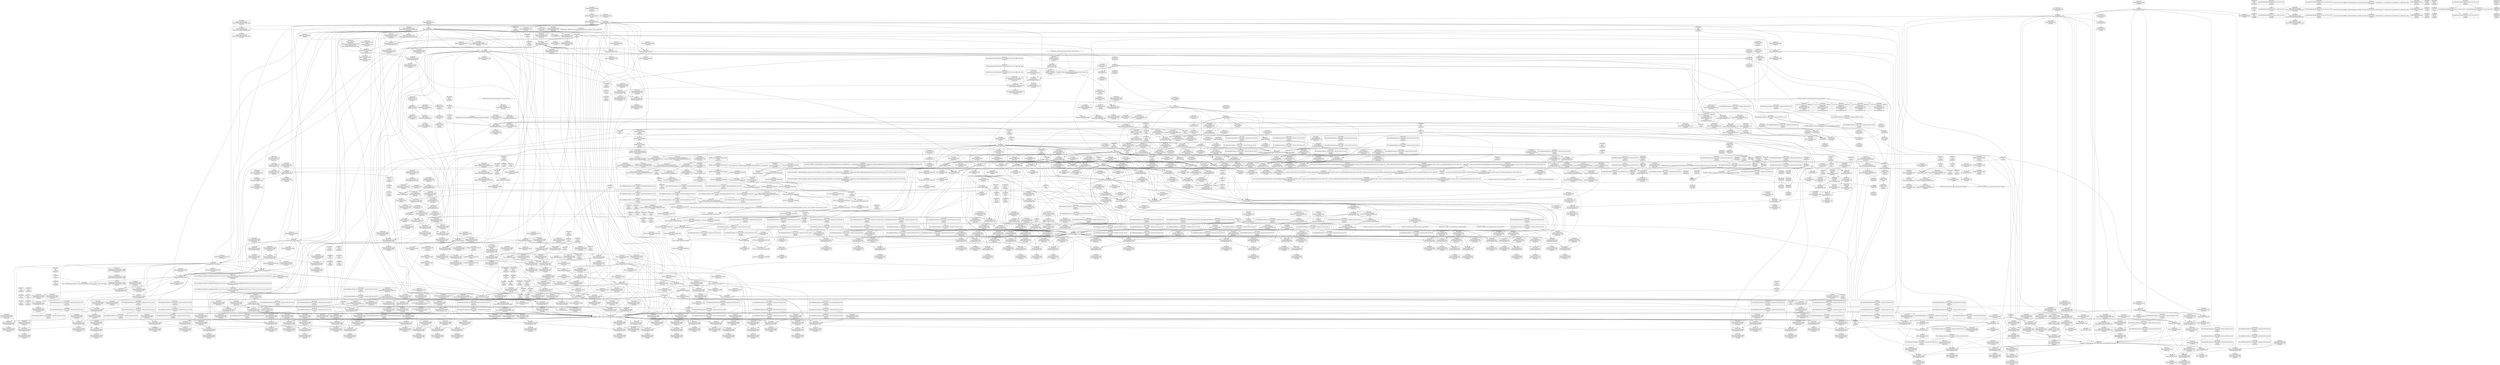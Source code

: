 digraph {
	CE0x3e04d10 [shape=record,shape=Mrecord,label="{CE0x3e04d10|selinux_inode_getsecurity:bb|*SummSink*}"]
	CE0x3eba230 [shape=record,shape=Mrecord,label="{CE0x3eba230|avc_audit:result|Function::avc_audit&Arg::result::}"]
	CE0x3eb3b40 [shape=record,shape=Mrecord,label="{CE0x3eb3b40|cred_has_capability:do.end6|*SummSource*}"]
	CE0x3eb52c0 [shape=record,shape=Mrecord,label="{CE0x3eb52c0|i64_12|*Constant*|*SummSource*}"]
	CE0x3ea1c20 [shape=record,shape=Mrecord,label="{CE0x3ea1c20|avc_has_perm_noaudit:flags|Function::avc_has_perm_noaudit&Arg::flags::|*SummSource*}"]
	CE0x3e5ee70 [shape=record,shape=Mrecord,label="{CE0x3e5ee70|selinux_inode_getsecurity:tmp52|security/selinux/hooks.c,3101}"]
	CE0x3e50d10 [shape=record,shape=Mrecord,label="{CE0x3e50d10|GLOBAL:__llvm_gcov_ctr142|Global_var:__llvm_gcov_ctr142}"]
	CE0x3ebb3a0 [shape=record,shape=Mrecord,label="{CE0x3ebb3a0|cred_has_capability:tobool|security/selinux/hooks.c,1582|*SummSource*}"]
	CE0x3e7a3c0 [shape=record,shape=Mrecord,label="{CE0x3e7a3c0|selinux_inode_getsecurity:tmp31|security/selinux/hooks.c,3089|*SummSource*}"]
	CE0x3e1ed90 [shape=record,shape=Mrecord,label="{CE0x3e1ed90|cred_has_capability:if.end|*SummSink*}"]
	CE0x3e01e30 [shape=record,shape=Mrecord,label="{CE0x3e01e30|_ret_void|*SummSource*}"]
	CE0x3ec12d0 [shape=record,shape=Mrecord,label="{CE0x3ec12d0|GLOBAL:printk|*Constant*|*SummSink*}"]
	CE0x3e6c100 [shape=record,shape=Mrecord,label="{CE0x3e6c100|i64*_getelementptr_inbounds_(_26_x_i64_,_26_x_i64_*___llvm_gcov_ctr242,_i64_0,_i64_9)|*Constant*|*SummSource*}"]
	CE0x3e2a0a0 [shape=record,shape=Mrecord,label="{CE0x3e2a0a0|selinux_inode_getsecurity:tmp55|security/selinux/hooks.c,3103|*SummSink*}"]
	CE0x3e28840 [shape=record,shape=Mrecord,label="{CE0x3e28840|GLOBAL:__llvm_gcov_ctr142|Global_var:__llvm_gcov_ctr142|*SummSource*}"]
	CE0x3e78610 [shape=record,shape=Mrecord,label="{CE0x3e78610|selinux_inode_getsecurity:tobool9|security/selinux/hooks.c,3089}"]
	CE0x3e513c0 [shape=record,shape=Mrecord,label="{CE0x3e513c0|selinux_capable:if.end}"]
	CE0x3e6e180 [shape=record,shape=Mrecord,label="{CE0x3e6e180|selinux_inode_getsecurity:tmp25|security/selinux/hooks.c,3087}"]
	CE0x3de2360 [shape=record,shape=Mrecord,label="{CE0x3de2360|selinux_inode_getsecurity:size|security/selinux/hooks.c, 3070}"]
	CE0x3e28d90 [shape=record,shape=Mrecord,label="{CE0x3e28d90|cred_has_capability:cap1|security/selinux/hooks.c,1563|*SummSink*}"]
	CE0x3e89ef0 [shape=record,shape=Mrecord,label="{CE0x3e89ef0|0:_i32,_:_SCRE:_elem_0:default:}"]
	CE0x3edf420 [shape=record,shape=Mrecord,label="{CE0x3edf420|cred_has_capability:sw.bb2|*SummSource*}"]
	CE0x3e7c770 [shape=record,shape=Mrecord,label="{CE0x3e7c770|selinux_inode_getsecurity:sid|security/selinux/hooks.c,3090|*SummSink*}"]
	CE0x3eb3000 [shape=record,shape=Mrecord,label="{CE0x3eb3000|_call_void___llvm_gcov_indirect_counter_increment(i32*___llvm_gcov_global_state_pred145,_i64**_getelementptr_inbounds_(_3_x_i64*_,_3_x_i64*_*___llvm_gcda_edge_table144,_i64_0,_i64_1)),_!dbg_!27728|security/selinux/hooks.c,1567}"]
	CE0x3e22fd0 [shape=record,shape=Mrecord,label="{CE0x3e22fd0|i8*_null|*Constant*}"]
	CE0x3e04a30 [shape=record,shape=Mrecord,label="{CE0x3e04a30|i64*_getelementptr_inbounds_(_6_x_i64_,_6_x_i64_*___llvm_gcov_ctr142,_i64_0,_i64_3)|*Constant*}"]
	CE0x3e6fe40 [shape=record,shape=Mrecord,label="{CE0x3e6fe40|selinux_inode_getsecurity:tmp23|security/selinux/hooks.c,3087|*SummSink*}"]
	CE0x3eb2590 [shape=record,shape=Mrecord,label="{CE0x3eb2590|__llvm_gcov_indirect_counter_increment:predecessor|Function::__llvm_gcov_indirect_counter_increment&Arg::predecessor::}"]
	CE0x3e1eed0 [shape=record,shape=Mrecord,label="{CE0x3e1eed0|i64*_getelementptr_inbounds_(_2_x_i64_,_2_x_i64_*___llvm_gcov_ctr98,_i64_0,_i64_0)|*Constant*|*SummSink*}"]
	CE0x3e272a0 [shape=record,shape=Mrecord,label="{CE0x3e272a0|selinux_inode_getsecurity:tmp57|security/selinux/hooks.c,3104}"]
	CE0x5aeda20 [shape=record,shape=Mrecord,label="{CE0x5aeda20|selinux_inode_getsecctx:tmp3|security/selinux/hooks.c,5737}"]
	CE0x3e6ac80 [shape=record,shape=Mrecord,label="{CE0x3e6ac80|selinux_inode_getsecurity:call|security/selinux/hooks.c,3075|*SummSink*}"]
	CE0x3e251f0 [shape=record,shape=Mrecord,label="{CE0x3e251f0|i64*_getelementptr_inbounds_(_26_x_i64_,_26_x_i64_*___llvm_gcov_ctr242,_i64_0,_i64_23)|*Constant*|*SummSource*}"]
	CE0x3e75f00 [shape=record,shape=Mrecord,label="{CE0x3e75f00|selinux_capable:cred|Function::selinux_capable&Arg::cred::|*SummSink*}"]
	CE0x3dd5ec0 [shape=record,shape=Mrecord,label="{CE0x3dd5ec0|i64_2|*Constant*}"]
	CE0x3e1ffe0 [shape=record,shape=Mrecord,label="{CE0x3e1ffe0|i32_10|*Constant*}"]
	CE0x3eec620 [shape=record,shape=Mrecord,label="{CE0x3eec620|cred_has_capability:return|*SummSink*}"]
	CE0x3eb37b0 [shape=record,shape=Mrecord,label="{CE0x3eb37b0|0:_i32,_4:_i32,_8:_i32,_12:_i32,_:_CMRE_4,8_|*MultipleSource*|security/selinux/hooks.c,196|security/selinux/hooks.c,197|*LoadInst*|security/selinux/hooks.c,196}"]
	CE0x3ea3bf0 [shape=record,shape=Mrecord,label="{CE0x3ea3bf0|GLOBAL:avc_audit|*Constant*|*SummSource*}"]
	CE0x3e4ac90 [shape=record,shape=Mrecord,label="{CE0x3e4ac90|cred_has_capability:audit|Function::cred_has_capability&Arg::audit::|*SummSource*}"]
	CE0x3e87250 [shape=record,shape=Mrecord,label="{CE0x3e87250|selinux_inode_getsecurity:tmp43|security/selinux/hooks.c,3095|*SummSource*}"]
	CE0x3ea5e80 [shape=record,shape=Mrecord,label="{CE0x3ea5e80|GLOBAL:__llvm_gcov_ctr143|Global_var:__llvm_gcov_ctr143|*SummSink*}"]
	CE0x3edf2c0 [shape=record,shape=Mrecord,label="{CE0x3edf2c0|cred_has_capability:sw.bb2}"]
	CE0x3e141a0 [shape=record,shape=Mrecord,label="{CE0x3e141a0|selinux_capable:tmp6|security/selinux/hooks.c,2009|*SummSink*}"]
	CE0x3eb0300 [shape=record,shape=Mrecord,label="{CE0x3eb0300|cred_has_capability:call|security/selinux/hooks.c,1558|*SummSource*}"]
	CE0x3ebae40 [shape=record,shape=Mrecord,label="{CE0x3ebae40|cred_has_capability:tobool|security/selinux/hooks.c,1582|*SummSink*}"]
	CE0x3e57000 [shape=record,shape=Mrecord,label="{CE0x3e57000|selinux_inode_getsecurity:tmp2|*LoadInst*|security/selinux/hooks.c,3073}"]
	CE0x3db6f90 [shape=record,shape=Mrecord,label="{CE0x3db6f90|selinux_inode_getsecurity:tmp12|security/selinux/hooks.c,3087|*SummSink*}"]
	CE0x3e2a410 [shape=record,shape=Mrecord,label="{CE0x3e2a410|selinux_inode_getsecurity:tmp56|security/selinux/hooks.c,3103|*SummSource*}"]
	CE0x3e01840 [shape=record,shape=Mrecord,label="{CE0x3e01840|cred_sid:tmp1}"]
	CE0x3e22320 [shape=record,shape=Mrecord,label="{CE0x3e22320|__llvm_gcov_indirect_counter_increment:tmp6|*SummSource*}"]
	CE0x3dd3790 [shape=record,shape=Mrecord,label="{CE0x3dd3790|selinux_inode_getsecctx:entry|*SummSource*}"]
	CE0x3dd4310 [shape=record,shape=Mrecord,label="{CE0x3dd4310|i64*_getelementptr_inbounds_(_6_x_i64_,_6_x_i64_*___llvm_gcov_ctr338,_i64_0,_i64_5)|*Constant*}"]
	CE0x3de5ec0 [shape=record,shape=Mrecord,label="{CE0x3de5ec0|selinux_inode_getsecurity:tmp58|security/selinux/hooks.c,3104}"]
	CE0x3e02300 [shape=record,shape=Mrecord,label="{CE0x3e02300|i64*_getelementptr_inbounds_(_2_x_i64_,_2_x_i64_*___llvm_gcov_ctr131,_i64_0,_i64_1)|*Constant*|*SummSink*}"]
	CE0x3e75b90 [shape=record,shape=Mrecord,label="{CE0x3e75b90|selinux_capable:cred|Function::selinux_capable&Arg::cred::}"]
	CE0x3eb5950 [shape=record,shape=Mrecord,label="{CE0x3eb5950|i64*_getelementptr_inbounds_(_21_x_i64_,_21_x_i64_*___llvm_gcov_ctr143,_i64_0,_i64_9)|*Constant*}"]
	CE0x3e4a770 [shape=record,shape=Mrecord,label="{CE0x3e4a770|cred_has_capability:cap|Function::cred_has_capability&Arg::cap::|*SummSource*}"]
	CE0x3e75770 [shape=record,shape=Mrecord,label="{CE0x3e75770|GLOBAL:selinux_capable|*Constant*|*SummSource*}"]
	CE0x3de4dd0 [shape=record,shape=Mrecord,label="{CE0x3de4dd0|selinux_inode_getsecurity:size|security/selinux/hooks.c, 3070|*SummSink*}"]
	CE0x3e79e60 [shape=record,shape=Mrecord,label="{CE0x3e79e60|selinux_inode_getsecurity:tmp30|security/selinux/hooks.c,3089|*SummSource*}"]
	CE0x3e242b0 [shape=record,shape=Mrecord,label="{CE0x3e242b0|selinux_capable:tmp|*SummSource*}"]
	CE0x3e8e0c0 [shape=record,shape=Mrecord,label="{CE0x3e8e0c0|selinux_inode_getsecurity:tmp39|security/selinux/hooks.c,3094}"]
	CE0x3e6b820 [shape=record,shape=Mrecord,label="{CE0x3e6b820|selinux_inode_getsecurity:tmp20|security/selinux/hooks.c,3087}"]
	CE0x3dd7d70 [shape=record,shape=Mrecord,label="{CE0x3dd7d70|i32_0|*Constant*}"]
	CE0x3edc470 [shape=record,shape=Mrecord,label="{CE0x3edc470|avc_audit:ssid|Function::avc_audit&Arg::ssid::}"]
	CE0x3e126b0 [shape=record,shape=Mrecord,label="{CE0x3e126b0|_ret_%struct.task_struct*_%tmp4,_!dbg_!27714|./arch/x86/include/asm/current.h,14}"]
	CE0x3e12750 [shape=record,shape=Mrecord,label="{CE0x3e12750|_ret_%struct.task_struct*_%tmp4,_!dbg_!27714|./arch/x86/include/asm/current.h,14|*SummSink*}"]
	CE0x3dd0c40 [shape=record,shape=Mrecord,label="{CE0x3dd0c40|selinux_inode_getsecctx:if.then|*SummSink*}"]
	CE0x3e5d9f0 [shape=record,shape=Mrecord,label="{CE0x3e5d9f0|selinux_inode_getsecurity:tmp50|security/selinux/hooks.c,3098|*SummSource*}"]
	CE0x3df3b40 [shape=record,shape=Mrecord,label="{CE0x3df3b40|_ret_i32_%retval.0,_!dbg_!27779|security/selinux/hooks.c,3104|*SummSink*}"]
	CE0x3e12c00 [shape=record,shape=Mrecord,label="{CE0x3e12c00|i64_1|*Constant*}"]
	CE0x3ddb5c0 [shape=record,shape=Mrecord,label="{CE0x3ddb5c0|selinux_inode_getsecctx:tmp7|security/selinux/hooks.c,5738|*SummSource*}"]
	CE0x3e8b850 [shape=record,shape=Mrecord,label="{CE0x3e8b850|i64_21|*Constant*}"]
	CE0x3e6feb0 [shape=record,shape=Mrecord,label="{CE0x3e6feb0|selinux_inode_getsecurity:tmp24|security/selinux/hooks.c,3087}"]
	CE0x3e49f40 [shape=record,shape=Mrecord,label="{CE0x3e49f40|cred_has_capability:entry|*SummSink*}"]
	CE0x3eceeb0 [shape=record,shape=Mrecord,label="{CE0x3eceeb0|i32_-22|*Constant*|*SummSource*}"]
	CE0x3e44dc0 [shape=record,shape=Mrecord,label="{CE0x3e44dc0|selinux_capable:tmp7|security/selinux/hooks.c,2009}"]
	CE0x3e18050 [shape=record,shape=Mrecord,label="{CE0x3e18050|selinux_inode_getsecurity:if.end20|*SummSink*}"]
	CE0x3e899c0 [shape=record,shape=Mrecord,label="{CE0x3e899c0|GLOBAL:security_sid_to_context_force|*Constant*}"]
	CE0x3e1a5e0 [shape=record,shape=Mrecord,label="{CE0x3e1a5e0|cred_sid:entry|*SummSource*}"]
	CE0x3dcf0c0 [shape=record,shape=Mrecord,label="{CE0x3dcf0c0|selinux_inode_getsecctx:tmp|*SummSink*}"]
	CE0x3ee6cb0 [shape=record,shape=Mrecord,label="{CE0x3ee6cb0|i32_1|*Constant*}"]
	CE0x3dde760 [shape=record,shape=Mrecord,label="{CE0x3dde760|0:_i32,_:_CME:_elem_0:default:}"]
	CE0x3e75330 [shape=record,shape=Mrecord,label="{CE0x3e75330|GLOBAL:selinux_capable|*Constant*}"]
	CE0x3ec6620 [shape=record,shape=Mrecord,label="{CE0x3ec6620|cred_has_capability:tmp13|security/selinux/hooks.c,1575|*SummSink*}"]
	CE0x3e728d0 [shape=record,shape=Mrecord,label="{CE0x3e728d0|GLOBAL:get_current|*Constant*|*SummSource*}"]
	CE0x3e766f0 [shape=record,shape=Mrecord,label="{CE0x3e766f0|selinux_capable:ns|Function::selinux_capable&Arg::ns::|*SummSource*}"]
	CE0x3e9f3c0 [shape=record,shape=Mrecord,label="{CE0x3e9f3c0|i16_4|*Constant*|*SummSink*}"]
	CE0x3df20a0 [shape=record,shape=Mrecord,label="{CE0x3df20a0|selinux_inode_getsecurity:bb}"]
	CE0x3e734e0 [shape=record,shape=Mrecord,label="{CE0x3e734e0|selinux_capable:call1|security/selinux/hooks.c,2011|*SummSink*}"]
	CE0x3e185d0 [shape=record,shape=Mrecord,label="{CE0x3e185d0|selinux_inode_getsecurity:frombool}"]
	CE0x3ec4e90 [shape=record,shape=Mrecord,label="{CE0x3ec4e90|cred_has_capability:tmp15|security/selinux/hooks.c,1575|*SummSink*}"]
	CE0x3eb5f80 [shape=record,shape=Mrecord,label="{CE0x3eb5f80|cred_has_capability:tmp11|security/selinux/hooks.c,1575|*SummSource*}"]
	CE0x3e76010 [shape=record,shape=Mrecord,label="{CE0x3e76010|GLOBAL:init_user_ns|Global_var:init_user_ns}"]
	CE0x3e1c8d0 [shape=record,shape=Mrecord,label="{CE0x3e1c8d0|selinux_inode_getsecurity:if.then16|*SummSink*}"]
	CE0x3e9f560 [shape=record,shape=Mrecord,label="{CE0x3e9f560|cred_has_capability:sclass.0|*SummSource*}"]
	CE0x3e5d680 [shape=record,shape=Mrecord,label="{CE0x3e5d680|i64*_getelementptr_inbounds_(_26_x_i64_,_26_x_i64_*___llvm_gcov_ctr242,_i64_0,_i64_22)|*Constant*|*SummSink*}"]
	CE0x3e5d6f0 [shape=record,shape=Mrecord,label="{CE0x3e5d6f0|selinux_inode_getsecurity:tmp49|security/selinux/hooks.c,3098|*SummSink*}"]
	CE0x3e7a020 [shape=record,shape=Mrecord,label="{CE0x3e7a020|selinux_inode_getsecurity:tmp30|security/selinux/hooks.c,3089|*SummSink*}"]
	CE0x3dde8d0 [shape=record,shape=Mrecord,label="{CE0x3dde8d0|selinux_inode_getsecctx:retval.0}"]
	CE0x3ebfa10 [shape=record,shape=Mrecord,label="{CE0x3ebfa10|cred_has_capability:tmp28|security/selinux/hooks.c,1584|*SummSource*}"]
	CE0x3eddd30 [shape=record,shape=Mrecord,label="{CE0x3eddd30|__llvm_gcov_indirect_counter_increment:bb4}"]
	CE0x3e5bbc0 [shape=record,shape=Mrecord,label="{CE0x3e5bbc0|selinux_inode_getsecurity:tmp46|security/selinux/hooks.c,3097|*SummSource*}"]
	CE0x3ee7f40 [shape=record,shape=Mrecord,label="{CE0x3ee7f40|cred_has_capability:tmp|*SummSink*}"]
	CE0x3e89bb0 [shape=record,shape=Mrecord,label="{CE0x3e89bb0|GLOBAL:security_sid_to_context_force|*Constant*|*SummSource*}"]
	CE0x3eba0c0 [shape=record,shape=Mrecord,label="{CE0x3eba0c0|avc_audit:avd|Function::avc_audit&Arg::avd::|*SummSink*}"]
	CE0x3e74940 [shape=record,shape=Mrecord,label="{CE0x3e74940|selinux_inode_getsecurity:tmp27|security/selinux/hooks.c,3087|*SummSource*}"]
	CE0x3e62e70 [shape=record,shape=Mrecord,label="{CE0x3e62e70|selinux_capable:return}"]
	CE0x3e14fa0 [shape=record,shape=Mrecord,label="{CE0x3e14fa0|selinux_inode_getsecurity:land.lhs.true}"]
	CE0x3e68e50 [shape=record,shape=Mrecord,label="{CE0x3e68e50|selinux_inode_getsecurity:tobool2|security/selinux/hooks.c,3087}"]
	CE0x3ecff80 [shape=record,shape=Mrecord,label="{CE0x3ecff80|cred_has_capability:tmp32|security/selinux/hooks.c,1586}"]
	CE0x3ea4520 [shape=record,shape=Mrecord,label="{CE0x3ea4520|avc_audit:tsid|Function::avc_audit&Arg::tsid::|*SummSink*}"]
	CE0x3eba4b0 [shape=record,shape=Mrecord,label="{CE0x3eba4b0|avc_audit:result|Function::avc_audit&Arg::result::|*SummSink*}"]
	CE0x3e26300 [shape=record,shape=Mrecord,label="{CE0x3e26300|selinux_inode_getsecurity:tmp54|security/selinux/hooks.c,3101}"]
	CE0x3e47e30 [shape=record,shape=Mrecord,label="{CE0x3e47e30|cred_sid:entry|*SummSink*}"]
	CE0x3e84aa0 [shape=record,shape=Mrecord,label="{CE0x3e84aa0|selinux_inode_getsecurity:tmp37|security/selinux/hooks.c,3093|*SummSink*}"]
	CE0x3ec91d0 [shape=record,shape=Mrecord,label="{CE0x3ec91d0|cred_has_capability:tmp7|security/selinux/hooks.c,1574|*SummSource*}"]
	CE0x3e8c000 [shape=record,shape=Mrecord,label="{CE0x3e8c000|i64_20|*Constant*}"]
	CE0x3e8c790 [shape=record,shape=Mrecord,label="{CE0x3e8c790|selinux_inode_getsecurity:call13|security/selinux/hooks.c,3093|*SummSink*}"]
	CE0x3ee6f40 [shape=record,shape=Mrecord,label="{CE0x3ee6f40|cred_has_capability:tmp1|*SummSink*}"]
	CE0x3e6efa0 [shape=record,shape=Mrecord,label="{CE0x3e6efa0|selinux_inode_getsecurity:tmp22|security/selinux/hooks.c,3087|*SummSink*}"]
	CE0x3e13220 [shape=record,shape=Mrecord,label="{CE0x3e13220|%struct.task_struct*_(%struct.task_struct**)*_asm_movq_%gs:$_1:P_,$0_,_r,im,_dirflag_,_fpsr_,_flags_}"]
	CE0x3ecc770 [shape=record,shape=Mrecord,label="{CE0x3ecc770|cred_has_capability:tmp6|security/selinux/hooks.c,1574}"]
	CE0x3e5e770 [shape=record,shape=Mrecord,label="{CE0x3e5e770|selinux_inode_getsecurity:tmp51|security/selinux/hooks.c,3098|*SummSource*}"]
	CE0x3ebf8f0 [shape=record,shape=Mrecord,label="{CE0x3ebf8f0|i64*_getelementptr_inbounds_(_21_x_i64_,_21_x_i64_*___llvm_gcov_ctr143,_i64_0,_i64_18)|*Constant*|*SummSource*}"]
	CE0x3de1a50 [shape=record,shape=Mrecord,label="{CE0x3de1a50|i64_2|*Constant*|*SummSource*}"]
	CE0x3e29e30 [shape=record,shape=Mrecord,label="{CE0x3e29e30|selinux_inode_getsecurity:tmp55|security/selinux/hooks.c,3103|*SummSource*}"]
	CE0x3dcb150 [shape=record,shape=Mrecord,label="{CE0x3dcb150|selinux_inode_getsecurity:buffer|Function::selinux_inode_getsecurity&Arg::buffer::|*SummSource*}"]
	CE0x3e1d300 [shape=record,shape=Mrecord,label="{CE0x3e1d300|selinux_capable:if.then}"]
	CE0x3e4b4a0 [shape=record,shape=Mrecord,label="{CE0x3e4b4a0|i64*_getelementptr_inbounds_(_6_x_i64_,_6_x_i64_*___llvm_gcov_ctr142,_i64_0,_i64_5)|*Constant*}"]
	CE0x3e4a350 [shape=record,shape=Mrecord,label="{CE0x3e4a350|cred_has_capability:cred|Function::cred_has_capability&Arg::cred::|*SummSource*}"]
	CE0x3e18b70 [shape=record,shape=Mrecord,label="{CE0x3e18b70|selinux_capable:tobool|security/selinux/hooks.c,2008|*SummSink*}"]
	CE0x3ec5ab0 [shape=record,shape=Mrecord,label="{CE0x3ec5ab0|cred_has_capability:tmp16|security/selinux/hooks.c,1576|*SummSource*}"]
	CE0x3e651e0 [shape=record,shape=Mrecord,label="{CE0x3e651e0|GLOBAL:__llvm_gcov_ctr242|Global_var:__llvm_gcov_ctr242|*SummSink*}"]
	CE0x3e1a760 [shape=record,shape=Mrecord,label="{CE0x3e1a760|selinux_capable:bb|*SummSource*}"]
	CE0x3dc6bf0 [shape=record,shape=Mrecord,label="{CE0x3dc6bf0|i1_true|*Constant*|*SummSource*}"]
	CE0x3eea4b0 [shape=record,shape=Mrecord,label="{CE0x3eea4b0|_call_void_mcount()_#3|*SummSink*}"]
	CE0x3ec9650 [shape=record,shape=Mrecord,label="{CE0x3ec9650|cred_has_capability:call3|security/selinux/hooks.c,1573}"]
	CE0x3dde940 [shape=record,shape=Mrecord,label="{CE0x3dde940|selinux_inode_getsecctx:retval.0|*SummSource*}"]
	CE0x3e721a0 [shape=record,shape=Mrecord,label="{CE0x3e721a0|selinux_inode_getsecurity:call7|security/selinux/hooks.c,3087|*SummSource*}"]
	CE0x3e169f0 [shape=record,shape=Mrecord,label="{CE0x3e169f0|i64_1|*Constant*}"]
	CE0x3e6f820 [shape=record,shape=Mrecord,label="{CE0x3e6f820|selinux_inode_getsecurity:tmp23|security/selinux/hooks.c,3087|*SummSource*}"]
	CE0x3e88200 [shape=record,shape=Mrecord,label="{CE0x3e88200|selinux_inode_getsecurity:tmp35|security/selinux/hooks.c,3093|*SummSink*}"]
	CE0x3ea4740 [shape=record,shape=Mrecord,label="{CE0x3ea4740|avc_audit:tclass|Function::avc_audit&Arg::tclass::|*SummSource*}"]
	CE0x3e1a500 [shape=record,shape=Mrecord,label="{CE0x3e1a500|cred_sid:entry}"]
	CE0x3ecde50 [shape=record,shape=Mrecord,label="{CE0x3ecde50|i64*_getelementptr_inbounds_(_21_x_i64_,_21_x_i64_*___llvm_gcov_ctr143,_i64_0,_i64_19)|*Constant*|*SummSink*}"]
	CE0x3ee9430 [shape=record,shape=Mrecord,label="{CE0x3ee9430|cred_has_capability:shr|security/selinux/hooks.c,1565|*SummSource*}"]
	CE0x3ec5b20 [shape=record,shape=Mrecord,label="{CE0x3ec5b20|cred_has_capability:tmp16|security/selinux/hooks.c,1576|*SummSink*}"]
	CE0x3eb03c0 [shape=record,shape=Mrecord,label="{CE0x3eb03c0|cred_has_capability:call|security/selinux/hooks.c,1558|*SummSink*}"]
	CE0x3ec9340 [shape=record,shape=Mrecord,label="{CE0x3ec9340|cred_has_capability:tmp7|security/selinux/hooks.c,1574|*SummSink*}"]
	CE0x3dd3160 [shape=record,shape=Mrecord,label="{CE0x3dd3160|selinux_inode_getsecctx:entry|*SummSink*}"]
	CE0x3e4d360 [shape=record,shape=Mrecord,label="{CE0x3e4d360|selinux_capable:tmp8|security/selinux/hooks.c,2011|*SummSource*}"]
	CE0x3e76fb0 [shape=record,shape=Mrecord,label="{CE0x3e76fb0|selinux_capable:cap|Function::selinux_capable&Arg::cap::}"]
	CE0x3e854c0 [shape=record,shape=Mrecord,label="{CE0x3e854c0|selinux_inode_getsecurity:tmp40|security/selinux/hooks.c,3094|*SummSink*}"]
	CE0x3dfb710 [shape=record,shape=Mrecord,label="{CE0x3dfb710|get_current:tmp2}"]
	CE0x3e4a700 [shape=record,shape=Mrecord,label="{CE0x3e4a700|cred_has_capability:cap|Function::cred_has_capability&Arg::cap::}"]
	CE0x3e48a50 [shape=record,shape=Mrecord,label="{CE0x3e48a50|__llvm_gcov_indirect_counter_increment:tmp3|*SummSink*}"]
	CE0x3ea1640 [shape=record,shape=Mrecord,label="{CE0x3ea1640|avc_has_perm_noaudit:requested|Function::avc_has_perm_noaudit&Arg::requested::|*SummSink*}"]
	CE0x3ea5d70 [shape=record,shape=Mrecord,label="{CE0x3ea5d70|GLOBAL:__llvm_gcov_ctr143|Global_var:__llvm_gcov_ctr143}"]
	CE0x3eb3a30 [shape=record,shape=Mrecord,label="{CE0x3eb3a30|cred_has_capability:do.end6}"]
	CE0x3ec0bd0 [shape=record,shape=Mrecord,label="{CE0x3ec0bd0|0:_i32,_4:_i32,_8:_i32,_12:_i32,_:_CMRE_20,24_|*MultipleSource*|security/selinux/hooks.c,196|security/selinux/hooks.c,197|*LoadInst*|security/selinux/hooks.c,196}"]
	CE0x3e1c630 [shape=record,shape=Mrecord,label="{CE0x3e1c630|i8_3|*Constant*|*SummSink*}"]
	CE0x3e133c0 [shape=record,shape=Mrecord,label="{CE0x3e133c0|%struct.task_struct*_(%struct.task_struct**)*_asm_movq_%gs:$_1:P_,$0_,_r,im,_dirflag_,_fpsr_,_flags_|*SummSource*}"]
	CE0x3ed01d0 [shape=record,shape=Mrecord,label="{CE0x3ed01d0|i64*_getelementptr_inbounds_(_21_x_i64_,_21_x_i64_*___llvm_gcov_ctr143,_i64_0,_i64_20)|*Constant*|*SummSink*}"]
	CE0x3e1b520 [shape=record,shape=Mrecord,label="{CE0x3e1b520|i64_8|*Constant*|*SummSink*}"]
	CE0x3e66230 [shape=record,shape=Mrecord,label="{CE0x3e66230|i64*_getelementptr_inbounds_(_26_x_i64_,_26_x_i64_*___llvm_gcov_ctr242,_i64_0,_i64_3)|*Constant*}"]
	CE0x3ec0250 [shape=record,shape=Mrecord,label="{CE0x3ec0250|cred_has_capability:tmp29|security/selinux/hooks.c,1584|*SummSink*}"]
	CE0x3ea2eb0 [shape=record,shape=Mrecord,label="{CE0x3ea2eb0|cred_has_capability:tmp20|security/selinux/hooks.c,1580|*SummSink*}"]
	CE0x3dd9a10 [shape=record,shape=Mrecord,label="{CE0x3dd9a10|i8*_getelementptr_inbounds_(_8_x_i8_,_8_x_i8_*_.str63,_i32_0,_i32_0)|*Constant*|*SummSource*}"]
	CE0x3ea23f0 [shape=record,shape=Mrecord,label="{CE0x3ea23f0|_ret_i32_%rc.0,_!dbg_!27793|security/selinux/avc.c,744|*SummSink*}"]
	CE0x3ea5d00 [shape=record,shape=Mrecord,label="{CE0x3ea5d00|GLOBAL:avc_audit|*Constant*}"]
	CE0x3e45060 [shape=record,shape=Mrecord,label="{CE0x3e45060|selinux_capable:tmp7|security/selinux/hooks.c,2009|*SummSink*}"]
	CE0x3eba7b0 [shape=record,shape=Mrecord,label="{CE0x3eba7b0|avc_audit:a|Function::avc_audit&Arg::a::|*SummSource*}"]
	CE0x3defc50 [shape=record,shape=Mrecord,label="{CE0x3defc50|selinux_inode_getsecctx:if.end|*SummSink*}"]
	CE0x3e6aac0 [shape=record,shape=Mrecord,label="{CE0x3e6aac0|selinux_inode_getsecurity:call|security/selinux/hooks.c,3075|*SummSource*}"]
	CE0x3ec5f90 [shape=record,shape=Mrecord,label="{CE0x3ec5f90|cred_has_capability:tmp12|security/selinux/hooks.c,1575|*SummSource*}"]
	CE0x3e28fa0 [shape=record,shape=Mrecord,label="{CE0x3e28fa0|i64*_getelementptr_inbounds_(_6_x_i64_,_6_x_i64_*___llvm_gcov_ctr142,_i64_0,_i64_0)|*Constant*|*SummSource*}"]
	CE0x3ecb960 [shape=record,shape=Mrecord,label="{CE0x3ecb960|cred_has_capability:ad|security/selinux/hooks.c, 1555|*SummSource*}"]
	CE0x3e78b20 [shape=record,shape=Mrecord,label="{CE0x3e78b20|i64_13|*Constant*}"]
	CE0x3ea21c0 [shape=record,shape=Mrecord,label="{CE0x3ea21c0|avc_has_perm_noaudit:avd|Function::avc_has_perm_noaudit&Arg::avd::|*SummSink*}"]
	CE0x3db7a50 [shape=record,shape=Mrecord,label="{CE0x3db7a50|selinux_inode_getsecurity:tmp14|security/selinux/hooks.c,3087|*SummSink*}"]
	CE0x3e64480 [shape=record,shape=Mrecord,label="{CE0x3e64480|selinux_inode_getsecurity:tobool|security/selinux/hooks.c,3075|*SummSink*}"]
	CE0x3ea4650 [shape=record,shape=Mrecord,label="{CE0x3ea4650|avc_audit:tclass|Function::avc_audit&Arg::tclass::}"]
	CE0x3dfe6b0 [shape=record,shape=Mrecord,label="{CE0x3dfe6b0|get_current:tmp1|*SummSink*}"]
	CE0x3dd0cf0 [shape=record,shape=Mrecord,label="{CE0x3dd0cf0|selinux_inode_getsecctx:cmp|security/selinux/hooks.c,5737}"]
	CE0x3e85640 [shape=record,shape=Mrecord,label="{CE0x3e85640|selinux_inode_getsecurity:tmp41|security/selinux/hooks.c,3094}"]
	CE0x3eb71e0 [shape=record,shape=Mrecord,label="{CE0x3eb71e0|_call_void_asm_sideeffect_1:_09ud2_0A.pushsection___bug_table,_22a_22_0A2:_09.long_1b_-_2b,_$_0:c_-_2b_0A_09.word_$_1:c_,_0_0A_09.org_2b+$_2:c_0A.popsection_,_i,i,i,_dirflag_,_fpsr_,_flags_(i8*_getelementptr_inbounds_(_25_x_i8_,_25_x_i8_*_.str3,_i32_0,_i32_0),_i32_1575,_i64_12)_#3,_!dbg_!27737,_!srcloc_!27740|security/selinux/hooks.c,1575|*SummSource*}"]
	CE0x3de50e0 [shape=record,shape=Mrecord,label="{CE0x3de50e0|COLLAPSED:_GCMRE___llvm_gcov_ctr131_internal_global_2_x_i64_zeroinitializer:_elem_0:default:}"]
	CE0x3ec2e40 [shape=record,shape=Mrecord,label="{CE0x3ec2e40|i64*_getelementptr_inbounds_(_21_x_i64_,_21_x_i64_*___llvm_gcov_ctr143,_i64_0,_i64_7)|*Constant*|*SummSource*}"]
	CE0x3eb0eb0 [shape=record,shape=Mrecord,label="{CE0x3eb0eb0|cred_sid:tmp4|*LoadInst*|security/selinux/hooks.c,196|*SummSource*}"]
	CE0x3def8d0 [shape=record,shape=Mrecord,label="{CE0x3def8d0|selinux_inode_getsecctx:ctxlen|Function::selinux_inode_getsecctx&Arg::ctxlen::|*SummSource*}"]
	CE0x3e715e0 [shape=record,shape=Mrecord,label="{CE0x3e715e0|selinux_inode_getsecurity:tmp26|security/selinux/hooks.c,3087}"]
	CE0x3e4c7c0 [shape=record,shape=Mrecord,label="{CE0x3e4c7c0|cred_has_capability:bb}"]
	CE0x3dcad80 [shape=record,shape=Mrecord,label="{CE0x3dcad80|selinux_inode_getsecctx:return|*SummSource*}"]
	CE0x3ebb6d0 [shape=record,shape=Mrecord,label="{CE0x3ebb6d0|i64_16|*Constant*|*SummSource*}"]
	CE0x3e6dee0 [shape=record,shape=Mrecord,label="{CE0x3e6dee0|i8*_getelementptr_inbounds_(_45_x_i8_,_45_x_i8_*_.str12,_i32_0,_i32_0)|*Constant*|*SummSink*}"]
	CE0x3ebad20 [shape=record,shape=Mrecord,label="{CE0x3ebad20|_ret_i32_%retval.0,_!dbg_!27732|security/selinux/include/avc.h,142|*SummSink*}"]
	CE0x3e03f10 [shape=record,shape=Mrecord,label="{CE0x3e03f10|i64*_getelementptr_inbounds_(_6_x_i64_,_6_x_i64_*___llvm_gcov_ctr142,_i64_0,_i64_5)|*Constant*|*SummSink*}"]
	CE0x3e8dd70 [shape=record,shape=Mrecord,label="{CE0x3e8dd70|i64_17|*Constant*|*SummSource*}"]
	CE0x3e14b60 [shape=record,shape=Mrecord,label="{CE0x3e14b60|i64_0|*Constant*}"]
	CE0x3e17780 [shape=record,shape=Mrecord,label="{CE0x3e17780|selinux_inode_getsecurity:if.then10|*SummSink*}"]
	CE0x3edc160 [shape=record,shape=Mrecord,label="{CE0x3edc160|avc_audit:entry|*SummSource*}"]
	CE0x3ea0b10 [shape=record,shape=Mrecord,label="{CE0x3ea0b10|avc_has_perm_noaudit:tsid|Function::avc_has_perm_noaudit&Arg::tsid::|*SummSource*}"]
	CE0x3ec5f20 [shape=record,shape=Mrecord,label="{CE0x3ec5f20|cred_has_capability:tmp12|security/selinux/hooks.c,1575}"]
	CE0x3dcabd0 [shape=record,shape=Mrecord,label="{CE0x3dcabd0|i32_0|*Constant*}"]
	CE0x3ec9800 [shape=record,shape=Mrecord,label="{CE0x3ec9800|GLOBAL:printk|*Constant*|*SummSource*}"]
	CE0x3e8c910 [shape=record,shape=Mrecord,label="{CE0x3e8c910|GLOBAL:security_sid_to_context|*Constant*}"]
	CE0x3de5510 [shape=record,shape=Mrecord,label="{CE0x3de5510|selinux_capable:tmp}"]
	CE0x3e4d3d0 [shape=record,shape=Mrecord,label="{CE0x3e4d3d0|selinux_capable:tmp8|security/selinux/hooks.c,2011|*SummSink*}"]
	CE0x3decb40 [shape=record,shape=Mrecord,label="{CE0x3decb40|selinux_inode_getsecctx:tmp6|security/selinux/hooks.c,5738|*SummSink*}"]
	CE0x3e45c80 [shape=record,shape=Mrecord,label="{CE0x3e45c80|get_current:tmp4|./arch/x86/include/asm/current.h,14}"]
	CE0x3e27cc0 [shape=record,shape=Mrecord,label="{CE0x3e27cc0|cred_has_capability:type|security/selinux/hooks.c,1562|*SummSink*}"]
	CE0x3e78340 [shape=record,shape=Mrecord,label="{CE0x3e78340|selinux_inode_getsecurity:tobool9|security/selinux/hooks.c,3089|*SummSink*}"]
	CE0x3e71570 [shape=record,shape=Mrecord,label="{CE0x3e71570|selinux_inode_getsecurity:tmp25|security/selinux/hooks.c,3087|*SummSink*}"]
	CE0x3e655d0 [shape=record,shape=Mrecord,label="{CE0x3e655d0|selinux_inode_getsecurity:tmp6|security/selinux/hooks.c,3075}"]
	CE0x3e6bc00 [shape=record,shape=Mrecord,label="{CE0x3e6bc00|selinux_inode_getsecurity:tmp20|security/selinux/hooks.c,3087|*SummSink*}"]
	CE0x3edcf70 [shape=record,shape=Mrecord,label="{CE0x3edcf70|cred_has_capability:tmp5|security/selinux/hooks.c,1570|*SummSink*}"]
	CE0x3e6ee10 [shape=record,shape=Mrecord,label="{CE0x3e6ee10|selinux_inode_getsecurity:tmp22|security/selinux/hooks.c,3087|*SummSource*}"]
	CE0x3e1c9b0 [shape=record,shape=Mrecord,label="{CE0x3e1c9b0|selinux_inode_getsecurity:if.end14}"]
	CE0x3e1a000 [shape=record,shape=Mrecord,label="{CE0x3e1a000|selinux_inode_getsecurity:if.end}"]
	CE0x3db6b50 [shape=record,shape=Mrecord,label="{CE0x3db6b50|i64_6|*Constant*}"]
	CE0x3dcac70 [shape=record,shape=Mrecord,label="{CE0x3dcac70|selinux_inode_getsecurity:i_security|security/selinux/hooks.c,3073}"]
	CE0x3e7b360 [shape=record,shape=Mrecord,label="{CE0x3e7b360|selinux_inode_getsecurity:tmp32|security/selinux/hooks.c,3090|*SummSink*}"]
	CE0x3ee83b0 [shape=record,shape=Mrecord,label="{CE0x3ee83b0|__llvm_gcov_indirect_counter_increment:counter|*SummSink*}"]
	CE0x3ebc700 [shape=record,shape=Mrecord,label="{CE0x3ebc700|cred_has_capability:tmp23|security/selinux/hooks.c,1582|*SummSource*}"]
	CE0x3dc7690 [shape=record,shape=Mrecord,label="{CE0x3dc7690|selinux_inode_getsecctx:bb|*SummSource*}"]
	CE0x3e66670 [shape=record,shape=Mrecord,label="{CE0x3e66670|selinux_capable:cap|Function::selinux_capable&Arg::cap::|*SummSource*}"]
	CE0x3ebc350 [shape=record,shape=Mrecord,label="{CE0x3ebc350|cred_has_capability:tmp22|security/selinux/hooks.c,1582|*SummSource*}"]
	CE0x3e19f20 [shape=record,shape=Mrecord,label="{CE0x3e19f20|selinux_inode_getsecurity:if.end14|*SummSink*}"]
	CE0x3df9790 [shape=record,shape=Mrecord,label="{CE0x3df9790|COLLAPSED:_GCMRE___llvm_gcov_ctr98_internal_global_2_x_i64_zeroinitializer:_elem_0:default:}"]
	CE0x3e4b620 [shape=record,shape=Mrecord,label="{CE0x3e4b620|selinux_capable:retval.0}"]
	CE0x3de48c0 [shape=record,shape=Mrecord,label="{CE0x3de48c0|cred_has_capability:do.end}"]
	CE0x3e6e930 [shape=record,shape=Mrecord,label="{CE0x3e6e930|selinux_inode_getsecurity:tmp21|security/selinux/hooks.c,3087}"]
	CE0x3e8df40 [shape=record,shape=Mrecord,label="{CE0x3e8df40|i64_17|*Constant*|*SummSink*}"]
	CE0x3e15d30 [shape=record,shape=Mrecord,label="{CE0x3e15d30|selinux_capable:call|security/selinux/hooks.c,2007|*SummSink*}"]
	CE0x3e4ae10 [shape=record,shape=Mrecord,label="{CE0x3e4ae10|cred_has_capability:audit|Function::cred_has_capability&Arg::audit::|*SummSink*}"]
	CE0x3eb6810 [shape=record,shape=Mrecord,label="{CE0x3eb6810|cred_has_capability:tmp8|security/selinux/hooks.c,1575}"]
	CE0x3eb2470 [shape=record,shape=Mrecord,label="{CE0x3eb2470|GLOBAL:__llvm_gcov_indirect_counter_increment|*Constant*|*SummSink*}"]
	CE0x3e6fb60 [shape=record,shape=Mrecord,label="{CE0x3e6fb60|i64*_getelementptr_inbounds_(_26_x_i64_,_26_x_i64_*___llvm_gcov_ctr242,_i64_0,_i64_11)|*Constant*}"]
	CE0x3e76570 [shape=record,shape=Mrecord,label="{CE0x3e76570|selinux_capable:ns|Function::selinux_capable&Arg::ns::}"]
	CE0x3e1ecc0 [shape=record,shape=Mrecord,label="{CE0x3e1ecc0|cred_has_capability:if.end|*SummSource*}"]
	CE0x3e63650 [shape=record,shape=Mrecord,label="{CE0x3e63650|i64_7|*Constant*}"]
	CE0x3edc8e0 [shape=record,shape=Mrecord,label="{CE0x3edc8e0|__llvm_gcov_indirect_counter_increment:tmp3}"]
	CE0x3e50a70 [shape=record,shape=Mrecord,label="{CE0x3e50a70|get_current:tmp|*SummSink*}"]
	CE0x3e179a0 [shape=record,shape=Mrecord,label="{CE0x3e179a0|GLOBAL:cap_capable|*Constant*|*SummSource*}"]
	CE0x3eb5c30 [shape=record,shape=Mrecord,label="{CE0x3eb5c30|cred_has_capability:tmp10|security/selinux/hooks.c,1575|*SummSink*}"]
	CE0x3ecbb20 [shape=record,shape=Mrecord,label="{CE0x3ecbb20|cred_has_capability:avd|security/selinux/hooks.c, 1556|*SummSource*}"]
	CE0x3dc7cf0 [shape=record,shape=Mrecord,label="{CE0x3dc7cf0|selinux_inode_getsecurity:entry|*SummSource*}"]
	CE0x3e5eaf0 [shape=record,shape=Mrecord,label="{CE0x3e5eaf0|0:_i8*,_:_CME:_elem_0:default:}"]
	CE0x3ecdda0 [shape=record,shape=Mrecord,label="{CE0x3ecdda0|i64*_getelementptr_inbounds_(_21_x_i64_,_21_x_i64_*___llvm_gcov_ctr143,_i64_0,_i64_19)|*Constant*|*SummSource*}"]
	CE0x3ece550 [shape=record,shape=Mrecord,label="{CE0x3ece550|cred_has_capability:tmp31|security/selinux/hooks.c,1585|*SummSource*}"]
	CE0x3dd3b50 [shape=record,shape=Mrecord,label="{CE0x3dd3b50|selinux_inode_getsecctx:tmp9|security/selinux/hooks.c,5739|*SummSource*}"]
	CE0x3e166f0 [shape=record,shape=Mrecord,label="{CE0x3e166f0|selinux_inode_getsecurity:do.body}"]
	CE0x3e16610 [shape=record,shape=Mrecord,label="{CE0x3e16610|selinux_inode_getsecurity:land.lhs.true|*SummSink*}"]
	CE0x3eea890 [shape=record,shape=Mrecord,label="{CE0x3eea890|__llvm_gcov_indirect_counter_increment:pred|*SummSource*}"]
	CE0x3e23e30 [shape=record,shape=Mrecord,label="{CE0x3e23e30|get_current:tmp3}"]
	CE0x3df1c20 [shape=record,shape=Mrecord,label="{CE0x3df1c20|selinux_inode_getsecctx:tmp11|security/selinux/hooks.c,5741|*SummSource*}"]
	CE0x3eec6e0 [shape=record,shape=Mrecord,label="{CE0x3eec6e0|i32_1|*Constant*}"]
	CE0x3ed0240 [shape=record,shape=Mrecord,label="{CE0x3ed0240|cred_has_capability:tmp32|security/selinux/hooks.c,1586|*SummSource*}"]
	CE0x3e17060 [shape=record,shape=Mrecord,label="{CE0x3e17060|_call_void_mcount()_#3|*SummSource*}"]
	CE0x3e1c310 [shape=record,shape=Mrecord,label="{CE0x3e1c310|i8_3|*Constant*}"]
	CE0x3e25470 [shape=record,shape=Mrecord,label="{CE0x3e25470|selinux_inode_getsecurity:tmp53|security/selinux/hooks.c,3101}"]
	CE0x3e8bdc0 [shape=record,shape=Mrecord,label="{CE0x3e8bdc0|i64_20|*Constant*|*SummSink*}"]
	CE0x3ec6c10 [shape=record,shape=Mrecord,label="{CE0x3ec6c10|cred_has_capability:do.body|*SummSink*}"]
	CE0x3de6060 [shape=record,shape=Mrecord,label="{CE0x3de6060|selinux_inode_getsecurity:tmp58|security/selinux/hooks.c,3104|*SummSource*}"]
	CE0x3e27120 [shape=record,shape=Mrecord,label="{CE0x3e27120|i32_-95|*Constant*|*SummSink*}"]
	CE0x3e235a0 [shape=record,shape=Mrecord,label="{CE0x3e235a0|selinux_inode_getsecurity:do.end|*SummSource*}"]
	CE0x3e28920 [shape=record,shape=Mrecord,label="{CE0x3e28920|selinux_capable:tmp3|security/selinux/hooks.c,2008|*SummSource*}"]
	CE0x3eeb500 [shape=record,shape=Mrecord,label="{CE0x3eeb500|cred_has_capability:tmp4|security/selinux/hooks.c,1570|*SummSource*}"]
	CE0x3debef0 [shape=record,shape=Mrecord,label="{CE0x3debef0|selinux_inode_getsecctx:tmp3|security/selinux/hooks.c,5737|*SummSource*}"]
	CE0x3e13ef0 [shape=record,shape=Mrecord,label="{CE0x3e13ef0|selinux_inode_getsecurity:land.lhs.true4}"]
	CE0x3e57460 [shape=record,shape=Mrecord,label="{CE0x3e57460|selinux_inode_getsecurity:tmp2|*LoadInst*|security/selinux/hooks.c,3073|*SummSink*}"]
	CE0x3e238c0 [shape=record,shape=Mrecord,label="{CE0x3e238c0|selinux_inode_getsecurity:if.then|*SummSink*}"]
	CE0x3e8cfb0 [shape=record,shape=Mrecord,label="{CE0x3e8cfb0|selinux_inode_getsecurity:error.0|*SummSource*}"]
	CE0x3de5150 [shape=record,shape=Mrecord,label="{CE0x3de5150|cred_sid:tmp|*SummSource*}"]
	CE0x3eb18e0 [shape=record,shape=Mrecord,label="{CE0x3eb18e0|i64**_getelementptr_inbounds_(_3_x_i64*_,_3_x_i64*_*___llvm_gcda_edge_table144,_i64_0,_i64_0)|*Constant*}"]
	CE0x3e21d40 [shape=record,shape=Mrecord,label="{CE0x3e21d40|56:_i8*,_:_CRE_56,64_|*MultipleSource*|Function::selinux_inode_getsecurity&Arg::inode::|security/selinux/hooks.c,3073|Function::selinux_inode_getsecctx&Arg::inode::}"]
	CE0x3e19260 [shape=record,shape=Mrecord,label="{CE0x3e19260|i64*_getelementptr_inbounds_(_6_x_i64_,_6_x_i64_*___llvm_gcov_ctr142,_i64_0,_i64_3)|*Constant*|*SummSource*}"]
	CE0x3e16550 [shape=record,shape=Mrecord,label="{CE0x3e16550|selinux_inode_getsecurity:land.lhs.true|*SummSource*}"]
	CE0x3e25310 [shape=record,shape=Mrecord,label="{CE0x3e25310|selinux_inode_getsecurity:tmp52|security/selinux/hooks.c,3101|*SummSink*}"]
	CE0x3edda40 [shape=record,shape=Mrecord,label="{CE0x3edda40|__llvm_gcov_indirect_counter_increment:exit|*SummSource*}"]
	CE0x3e7a580 [shape=record,shape=Mrecord,label="{CE0x3e7a580|selinux_inode_getsecurity:tmp31|security/selinux/hooks.c,3089|*SummSink*}"]
	CE0x3e4b1a0 [shape=record,shape=Mrecord,label="{CE0x3e4b1a0|_ret_i32_%retval.0,_!dbg_!27765|security/selinux/hooks.c,1586|*SummSource*}"]
	CE0x3de1950 [shape=record,shape=Mrecord,label="{CE0x3de1950|i32_0|*Constant*|*SummSink*}"]
	CE0x3e88090 [shape=record,shape=Mrecord,label="{CE0x3e88090|i64*_getelementptr_inbounds_(_26_x_i64_,_26_x_i64_*___llvm_gcov_ctr242,_i64_0,_i64_16)|*Constant*|*SummSource*}"]
	CE0x3e6fd20 [shape=record,shape=Mrecord,label="{CE0x3e6fd20|i64*_getelementptr_inbounds_(_26_x_i64_,_26_x_i64_*___llvm_gcov_ctr242,_i64_0,_i64_11)|*Constant*|*SummSource*}"]
	CE0x3df3960 [shape=record,shape=Mrecord,label="{CE0x3df3960|_ret_i32_%retval.0,_!dbg_!27779|security/selinux/hooks.c,3104}"]
	CE0x3e231b0 [shape=record,shape=Mrecord,label="{CE0x3e231b0|cred_sid:cred|Function::cred_sid&Arg::cred::|*SummSource*}"]
	CE0x3eb2f20 [shape=record,shape=Mrecord,label="{CE0x3eb2f20|i32_5|*Constant*|*SummSource*}"]
	CE0x3e47f40 [shape=record,shape=Mrecord,label="{CE0x3e47f40|cred_sid:cred|Function::cred_sid&Arg::cred::}"]
	CE0x3e67100 [shape=record,shape=Mrecord,label="{CE0x3e67100|i64*_getelementptr_inbounds_(_26_x_i64_,_26_x_i64_*___llvm_gcov_ctr242,_i64_0,_i64_3)|*Constant*|*SummSink*}"]
	CE0x3db7890 [shape=record,shape=Mrecord,label="{CE0x3db7890|selinux_inode_getsecurity:tmp14|security/selinux/hooks.c,3087|*SummSource*}"]
	"CONST[source:0(mediator),value:2(dynamic)][purpose:{object}][SnkIdx:1]"
	CE0x3e844f0 [shape=record,shape=Mrecord,label="{CE0x3e844f0|selinux_inode_getsecurity:tmp34|security/selinux/hooks.c,3090|*SummSource*}"]
	"CONST[source:0(mediator),value:2(dynamic)][purpose:{object}][SnkIdx:6]"
	CE0x3e89d70 [shape=record,shape=Mrecord,label="{CE0x3e89d70|GLOBAL:security_sid_to_context_force|*Constant*|*SummSink*}"]
	CE0x3ea5530 [shape=record,shape=Mrecord,label="{CE0x3ea5530|i64_14|*Constant*}"]
	CE0x3e17f60 [shape=record,shape=Mrecord,label="{CE0x3e17f60|selinux_inode_getsecurity:if.end20|*SummSource*}"]
	CE0x3eb59c0 [shape=record,shape=Mrecord,label="{CE0x3eb59c0|cred_has_capability:tmp10|security/selinux/hooks.c,1575}"]
	CE0x3e73a00 [shape=record,shape=Mrecord,label="{CE0x3e73a00|GLOBAL:cred_has_capability|*Constant*|*SummSource*}"]
	CE0x3eb6bd0 [shape=record,shape=Mrecord,label="{CE0x3eb6bd0|cred_has_capability:tmp9|security/selinux/hooks.c,1575}"]
	CE0x3dddaf0 [shape=record,shape=Mrecord,label="{CE0x3dddaf0|_call_void_mcount()_#3|*SummSource*}"]
	CE0x3eb9c90 [shape=record,shape=Mrecord,label="{CE0x3eb9c90|avc_audit:requested|Function::avc_audit&Arg::requested::|*SummSink*}"]
	CE0x50f6ff0 [shape=record,shape=Mrecord,label="{CE0x50f6ff0|selinux_inode_getsecurity:inode|Function::selinux_inode_getsecurity&Arg::inode::|*SummSink*}"]
	CE0x3e4da30 [shape=record,shape=Mrecord,label="{CE0x3e4da30|selinux_capable:tmp9|security/selinux/hooks.c,2011|*SummSource*}"]
	CE0x3ebb220 [shape=record,shape=Mrecord,label="{CE0x3ebb220|cred_has_capability:tobool|security/selinux/hooks.c,1582}"]
	CE0x3e653c0 [shape=record,shape=Mrecord,label="{CE0x3e653c0|GLOBAL:__llvm_gcov_ctr242|Global_var:__llvm_gcov_ctr242|*SummSource*}"]
	CE0x3eb1160 [shape=record,shape=Mrecord,label="{CE0x3eb1160|cred_sid:tmp5|security/selinux/hooks.c,196}"]
	CE0x3ee20b0 [shape=record,shape=Mrecord,label="{CE0x3ee20b0|cred_has_capability:tmp2|security/selinux/hooks.c,1567|*SummSink*}"]
	CE0x3e70a10 [shape=record,shape=Mrecord,label="{CE0x3e70a10|i8_1|*Constant*|*SummSource*}"]
	CE0x3e03610 [shape=record,shape=Mrecord,label="{CE0x3e03610|selinux_capable:tmp10|security/selinux/hooks.c,2012|*SummSource*}"]
	CE0x3df1790 [shape=record,shape=Mrecord,label="{CE0x3df1790|selinux_inode_getsecctx:tmp10|security/selinux/hooks.c,5741|*SummSink*}"]
	CE0x3ddad90 [shape=record,shape=Mrecord,label="{CE0x3ddad90|_ret_i32_%retval.0,_!dbg_!27724|security/selinux/hooks.c,5741|*SummSink*}"]
	CE0x3defcc0 [shape=record,shape=Mrecord,label="{CE0x3defcc0|i64*_getelementptr_inbounds_(_6_x_i64_,_6_x_i64_*___llvm_gcov_ctr338,_i64_0,_i64_0)|*Constant*|*SummSource*}"]
	CE0x3e1a130 [shape=record,shape=Mrecord,label="{CE0x3e1a130|selinux_inode_getsecurity:if.end|*SummSource*}"]
	CE0x3e85300 [shape=record,shape=Mrecord,label="{CE0x3e85300|selinux_inode_getsecurity:tmp40|security/selinux/hooks.c,3094|*SummSource*}"]
	CE0x3e73e40 [shape=record,shape=Mrecord,label="{CE0x3e73e40|i32_78|*Constant*}"]
	CE0x3e6a8d0 [shape=record,shape=Mrecord,label="{CE0x3e6a8d0|selinux_inode_getsecurity:call|security/selinux/hooks.c,3075}"]
	CE0x3e1a370 [shape=record,shape=Mrecord,label="{CE0x3e1a370|GLOBAL:cred_sid|*Constant*|*SummSink*}"]
	CE0x3edd7d0 [shape=record,shape=Mrecord,label="{CE0x3edd7d0|_call_void_mcount()_#3}"]
	CE0x3e26f60 [shape=record,shape=Mrecord,label="{CE0x3e26f60|i32_-95|*Constant*|*SummSource*}"]
	CE0x3e89710 [shape=record,shape=Mrecord,label="{CE0x3e89710|selinux_inode_getsecurity:call11|security/selinux/hooks.c,3090|*SummSource*}"]
	CE0x3ea2930 [shape=record,shape=Mrecord,label="{CE0x3ea2930|cred_has_capability:tmp19|security/selinux/hooks.c,1580|*SummSink*}"]
	CE0x3e186f0 [shape=record,shape=Mrecord,label="{CE0x3e186f0|selinux_inode_getsecurity:frombool|*SummSource*}"]
	CE0x3ebc9c0 [shape=record,shape=Mrecord,label="{CE0x3ebc9c0|cred_has_capability:tmp24|security/selinux/hooks.c,1582}"]
	CE0x3e5c280 [shape=record,shape=Mrecord,label="{CE0x3e5c280|selinux_inode_getsecurity:tmp47|security/selinux/hooks.c,3097|*SummSource*}"]
	CE0x3df6270 [shape=record,shape=Mrecord,label="{CE0x3df6270|selinux_inode_getsecctx:tmp8|security/selinux/hooks.c,5739|*SummSink*}"]
	CE0x3ecb5c0 [shape=record,shape=Mrecord,label="{CE0x3ecb5c0|i64*_null|*Constant*}"]
	CE0x3eb44c0 [shape=record,shape=Mrecord,label="{CE0x3eb44c0|void_(i8*,_i32,_i64)*_asm_sideeffect_1:_09ud2_0A.pushsection___bug_table,_22a_22_0A2:_09.long_1b_-_2b,_$_0:c_-_2b_0A_09.word_$_1:c_,_0_0A_09.org_2b+$_2:c_0A.popsection_,_i,i,i,_dirflag_,_fpsr_,_flags_|*SummSource*}"]
	CE0x3e6d180 [shape=record,shape=Mrecord,label="{CE0x3e6d180|GLOBAL:lockdep_rcu_suspicious|*Constant*|*SummSource*}"]
	CE0x3eb3cc0 [shape=record,shape=Mrecord,label="{CE0x3eb3cc0|cred_has_capability:if.then9|*SummSource*}"]
	CE0x3e88510 [shape=record,shape=Mrecord,label="{CE0x3e88510|selinux_inode_getsecurity:tmp36|security/selinux/hooks.c,3093|*SummSource*}"]
	CE0x3eb0200 [shape=record,shape=Mrecord,label="{CE0x3eb0200|cred_has_capability:call|security/selinux/hooks.c,1558}"]
	CE0x3ece0b0 [shape=record,shape=Mrecord,label="{CE0x3ece0b0|i32_-22|*Constant*}"]
	CE0x3e5d850 [shape=record,shape=Mrecord,label="{CE0x3e5d850|selinux_inode_getsecurity:tmp50|security/selinux/hooks.c,3098}"]
	CE0x3df3310 [shape=record,shape=Mrecord,label="{CE0x3df3310|GLOBAL:selinux_inode_getsecurity|*Constant*}"]
	CE0x3dfb4e0 [shape=record,shape=Mrecord,label="{CE0x3dfb4e0|cred_has_capability:do.cond|*SummSource*}"]
	CE0x3eb6ed0 [shape=record,shape=Mrecord,label="{CE0x3eb6ed0|cred_has_capability:tmp9|security/selinux/hooks.c,1575|*SummSink*}"]
	CE0x3e9edf0 [shape=record,shape=Mrecord,label="{CE0x3e9edf0|GLOBAL:avc_has_perm_noaudit|*Constant*}"]
	CE0x3e72d00 [shape=record,shape=Mrecord,label="{CE0x3e72d00|i64*_getelementptr_inbounds_(_6_x_i64_,_6_x_i64_*___llvm_gcov_ctr142,_i64_0,_i64_4)|*Constant*|*SummSink*}"]
	CE0x3e7b660 [shape=record,shape=Mrecord,label="{CE0x3e7b660|selinux_inode_getsecurity:tmp33|security/selinux/hooks.c,3090|*SummSource*}"]
	CE0x3ece250 [shape=record,shape=Mrecord,label="{CE0x3ece250|cred_has_capability:tmp31|security/selinux/hooks.c,1585}"]
	CE0x3e25bb0 [shape=record,shape=Mrecord,label="{CE0x3e25bb0|selinux_inode_getsecurity:tmp53|security/selinux/hooks.c,3101|*SummSink*}"]
	CE0x3db7fb0 [shape=record,shape=Mrecord,label="{CE0x3db7fb0|selinux_inode_getsecurity:tmp15|security/selinux/hooks.c,3087|*SummSink*}"]
	CE0x3e76cb0 [shape=record,shape=Mrecord,label="{CE0x3e76cb0|i32_33|*Constant*|*SummSink*}"]
	CE0x3e6d310 [shape=record,shape=Mrecord,label="{CE0x3e6d310|i32_3087|*Constant*}"]
	CE0x3e850c0 [shape=record,shape=Mrecord,label="{CE0x3e850c0|selinux_inode_getsecurity:tmp40|security/selinux/hooks.c,3094}"]
	CE0x3e4d900 [shape=record,shape=Mrecord,label="{CE0x3e4d900|selinux_capable:tmp9|security/selinux/hooks.c,2011}"]
	CE0x3e86900 [shape=record,shape=Mrecord,label="{CE0x3e86900|i64*_getelementptr_inbounds_(_26_x_i64_,_26_x_i64_*___llvm_gcov_ctr242,_i64_0,_i64_19)|*Constant*}"]
	CE0x3e46f50 [shape=record,shape=Mrecord,label="{CE0x3e46f50|i64*_getelementptr_inbounds_(_21_x_i64_,_21_x_i64_*___llvm_gcov_ctr143,_i64_0,_i64_4)|*Constant*}"]
	CE0x3ec4760 [shape=record,shape=Mrecord,label="{CE0x3ec4760|i64*_getelementptr_inbounds_(_21_x_i64_,_21_x_i64_*___llvm_gcov_ctr143,_i64_0,_i64_11)|*Constant*|*SummSink*}"]
	CE0x3df87d0 [shape=record,shape=Mrecord,label="{CE0x3df87d0|GLOBAL:current_task|Global_var:current_task|*SummSource*}"]
	CE0x3de27e0 [shape=record,shape=Mrecord,label="{CE0x3de27e0|GLOBAL:__llvm_gcov_ctr338|Global_var:__llvm_gcov_ctr338|*SummSink*}"]
	CE0x3e6ea10 [shape=record,shape=Mrecord,label="{CE0x3e6ea10|selinux_inode_getsecurity:tmp21|security/selinux/hooks.c,3087|*SummSink*}"]
	CE0x3e26a60 [shape=record,shape=Mrecord,label="{CE0x3e26a60|_call_void_kfree(i8*_%tmp54)_#10,_!dbg_!27776|security/selinux/hooks.c,3101}"]
	CE0x3e86000 [shape=record,shape=Mrecord,label="{CE0x3e86000|selinux_inode_getsecurity:tmp39|security/selinux/hooks.c,3094|*SummSource*}"]
	CE0x3e23a40 [shape=record,shape=Mrecord,label="{CE0x3e23a40|__llvm_gcov_indirect_counter_increment:counters|Function::__llvm_gcov_indirect_counter_increment&Arg::counters::|*SummSource*}"]
	CE0x3ea32a0 [shape=record,shape=Mrecord,label="{CE0x3ea32a0|cred_has_capability:tmp21|security/selinux/hooks.c,1580|*SummSource*}"]
	CE0x3e45640 [shape=record,shape=Mrecord,label="{CE0x3e45640|cred_has_capability:and|security/selinux/hooks.c,1559|*SummSink*}"]
	CE0x3e2ad70 [shape=record,shape=Mrecord,label="{CE0x3e2ad70|i32_-95|*Constant*}"]
	CE0x3e24e20 [shape=record,shape=Mrecord,label="{CE0x3e24e20|i64*_getelementptr_inbounds_(_26_x_i64_,_26_x_i64_*___llvm_gcov_ctr242,_i64_0,_i64_23)|*Constant*}"]
	CE0x3ee5690 [shape=record,shape=Mrecord,label="{CE0x3ee5690|__llvm_gcov_indirect_counter_increment:tmp5|*SummSink*}"]
	CE0x3ed1040 [shape=record,shape=Mrecord,label="{CE0x3ed1040|i64*_getelementptr_inbounds_(_2_x_i64_,_2_x_i64_*___llvm_gcov_ctr131,_i64_0,_i64_0)|*Constant*}"]
	CE0x3ddab40 [shape=record,shape=Mrecord,label="{CE0x3ddab40|selinux_inode_getsecctx:tmp11|security/selinux/hooks.c,5741|*SummSink*}"]
	CE0x3e76400 [shape=record,shape=Mrecord,label="{CE0x3e76400|GLOBAL:init_user_ns|Global_var:init_user_ns|*SummSink*}"]
	CE0x3e14130 [shape=record,shape=Mrecord,label="{CE0x3e14130|selinux_capable:tmp6|security/selinux/hooks.c,2009|*SummSource*}"]
	CE0x3ee5530 [shape=record,shape=Mrecord,label="{CE0x3ee5530|__llvm_gcov_indirect_counter_increment:tmp5|*SummSource*}"]
	CE0x3ec1070 [shape=record,shape=Mrecord,label="{CE0x3ec1070|cred_has_capability:call3|security/selinux/hooks.c,1573|*SummSink*}"]
	CE0x3edd950 [shape=record,shape=Mrecord,label="{CE0x3edd950|_call_void_mcount()_#3|*SummSource*}"]
	CE0x3ebc240 [shape=record,shape=Mrecord,label="{CE0x3ebc240|cred_has_capability:tmp22|security/selinux/hooks.c,1582}"]
	CE0x3e64ea0 [shape=record,shape=Mrecord,label="{CE0x3e64ea0|selinux_inode_getsecurity:tmp5|security/selinux/hooks.c,3075}"]
	CE0x3ebfa80 [shape=record,shape=Mrecord,label="{CE0x3ebfa80|cred_has_capability:tmp28|security/selinux/hooks.c,1584|*SummSink*}"]
	CE0x3ee7fb0 [shape=record,shape=Mrecord,label="{CE0x3ee7fb0|i64_1|*Constant*}"]
	CE0x3e693c0 [shape=record,shape=Mrecord,label="{CE0x3e693c0|selinux_inode_getsecurity:tobool2|security/selinux/hooks.c,3087|*SummSink*}"]
	CE0x3de5a20 [shape=record,shape=Mrecord,label="{CE0x3de5a20|selinux_inode_getsecurity:tmp16|security/selinux/hooks.c,3087}"]
	CE0x3e87bc0 [shape=record,shape=Mrecord,label="{CE0x3e87bc0|selinux_inode_getsecurity:tmp44|security/selinux/hooks.c,3096|*SummSource*}"]
	CE0x3e87f50 [shape=record,shape=Mrecord,label="{CE0x3e87f50|i64*_getelementptr_inbounds_(_26_x_i64_,_26_x_i64_*___llvm_gcov_ctr242,_i64_0,_i64_16)|*Constant*}"]
	CE0x3ecf210 [shape=record,shape=Mrecord,label="{CE0x3ecf210|cred_has_capability:retval.0}"]
	CE0x3e78070 [shape=record,shape=Mrecord,label="{CE0x3e78070|_ret_i32_%retval.0,_!dbg_!27725|security/selinux/hooks.c,2012|*SummSource*}"]
	CE0x3e4b040 [shape=record,shape=Mrecord,label="{CE0x3e4b040|cred_has_capability:if.end10|*SummSink*}"]
	CE0x3ec6c80 [shape=record,shape=Mrecord,label="{CE0x3ec6c80|cred_has_capability:if.end10}"]
	CE0x3dd3580 [shape=record,shape=Mrecord,label="{CE0x3dd3580|selinux_inode_getsecctx:cmp|security/selinux/hooks.c,5737|*SummSource*}"]
	CE0x3de2400 [shape=record,shape=Mrecord,label="{CE0x3de2400|selinux_inode_getsecurity:size|security/selinux/hooks.c, 3070|*SummSource*}"]
	CE0x3e1a650 [shape=record,shape=Mrecord,label="{CE0x3e1a650|selinux_capable:bb}"]
	CE0x3eb5250 [shape=record,shape=Mrecord,label="{CE0x3eb5250|i64_12|*Constant*}"]
	CE0x3ea2380 [shape=record,shape=Mrecord,label="{CE0x3ea2380|_ret_i32_%rc.0,_!dbg_!27793|security/selinux/avc.c,744|*SummSource*}"]
	CE0x3ebf450 [shape=record,shape=Mrecord,label="{CE0x3ebf450|cred_has_capability:tmp28|security/selinux/hooks.c,1584}"]
	CE0x3eb6880 [shape=record,shape=Mrecord,label="{CE0x3eb6880|cred_has_capability:tmp8|security/selinux/hooks.c,1575|*SummSource*}"]
	CE0x3e72520 [shape=record,shape=Mrecord,label="{CE0x3e72520|GLOBAL:get_current|*Constant*}"]
	CE0x3ea6030 [shape=record,shape=Mrecord,label="{CE0x3ea6030|GLOBAL:__llvm_gcov_ctr143|Global_var:__llvm_gcov_ctr143|*SummSource*}"]
	CE0x3eba350 [shape=record,shape=Mrecord,label="{CE0x3eba350|avc_audit:result|Function::avc_audit&Arg::result::|*SummSource*}"]
	CE0x3ede4a0 [shape=record,shape=Mrecord,label="{CE0x3ede4a0|__llvm_gcov_indirect_counter_increment:bb}"]
	CE0x3eb28e0 [shape=record,shape=Mrecord,label="{CE0x3eb28e0|cred_has_capability:if.then}"]
	CE0x3eb4c80 [shape=record,shape=Mrecord,label="{CE0x3eb4c80|i32_1575|*Constant*|*SummSource*}"]
	CE0x3ecd210 [shape=record,shape=Mrecord,label="{CE0x3ecd210|cred_has_capability:ad|security/selinux/hooks.c, 1555}"]
	CE0x3db84b0 [shape=record,shape=Mrecord,label="{CE0x3db84b0|GLOBAL:selinux_inode_getsecurity.__warned|Global_var:selinux_inode_getsecurity.__warned}"]
	CE0x3eec580 [shape=record,shape=Mrecord,label="{CE0x3eec580|cred_has_capability:return}"]
	CE0x3de5940 [shape=record,shape=Mrecord,label="{CE0x3de5940|0:_i8,_:_GCMR_selinux_inode_getsecurity.__warned_internal_global_i8_0,_section_.data.unlikely_,_align_1:_elem_0:default:}"]
	CE0x3edcc50 [shape=record,shape=Mrecord,label="{CE0x3edcc50|_call_void___llvm_gcov_indirect_counter_increment(i32*___llvm_gcov_global_state_pred145,_i64**_getelementptr_inbounds_(_3_x_i64*_,_3_x_i64*_*___llvm_gcda_edge_table144,_i64_0,_i64_0)),_!dbg_!27734|security/selinux/hooks.c,1574}"]
	CE0x5aed700 [shape=record,shape=Mrecord,label="{CE0x5aed700|selinux_inode_getsecctx:tmp2|security/selinux/hooks.c,5737|*SummSink*}"]
	CE0x3eec250 [shape=record,shape=Mrecord,label="{CE0x3eec250|cred_sid:sid|security/selinux/hooks.c,197|*SummSink*}"]
	CE0x3ee30a0 [shape=record,shape=Mrecord,label="{CE0x3ee30a0|__llvm_gcov_indirect_counter_increment:counters|Function::__llvm_gcov_indirect_counter_increment&Arg::counters::}"]
	CE0x3ec82e0 [shape=record,shape=Mrecord,label="{CE0x3ec82e0|cred_has_capability:tmp|*SummSource*}"]
	CE0x3ebc690 [shape=record,shape=Mrecord,label="{CE0x3ebc690|cred_has_capability:tmp23|security/selinux/hooks.c,1582}"]
	CE0x3ee1450 [shape=record,shape=Mrecord,label="{CE0x3ee1450|__llvm_gcov_indirect_counter_increment:tmp1|*SummSource*}"]
	CE0x3ebe570 [shape=record,shape=Mrecord,label="{CE0x3ebe570|i64*_getelementptr_inbounds_(_21_x_i64_,_21_x_i64_*___llvm_gcov_ctr143,_i64_0,_i64_17)|*Constant*|*SummSource*}"]
	CE0x3eea760 [shape=record,shape=Mrecord,label="{CE0x3eea760|__llvm_gcov_indirect_counter_increment:bb4|*SummSink*}"]
	CE0x3ee0d90 [shape=record,shape=Mrecord,label="{CE0x3ee0d90|__llvm_gcov_indirect_counter_increment:tmp|*SummSource*}"]
	CE0x3db69b0 [shape=record,shape=Mrecord,label="{CE0x3db69b0|selinux_inode_getsecurity:tmp13|security/selinux/hooks.c,3087}"]
	CE0x3e5be10 [shape=record,shape=Mrecord,label="{CE0x3e5be10|selinux_inode_getsecurity:tmp46|security/selinux/hooks.c,3097|*SummSink*}"]
	CE0x3ec00a0 [shape=record,shape=Mrecord,label="{CE0x3ec00a0|cred_has_capability:tmp29|security/selinux/hooks.c,1584|*SummSource*}"]
	CE0x3e71210 [shape=record,shape=Mrecord,label="{CE0x3e71210|_call_void_lockdep_rcu_suspicious(i8*_getelementptr_inbounds_(_25_x_i8_,_25_x_i8_*_.str3,_i32_0,_i32_0),_i32_3087,_i8*_getelementptr_inbounds_(_45_x_i8_,_45_x_i8_*_.str12,_i32_0,_i32_0))_#10,_!dbg_!27740|security/selinux/hooks.c,3087|*SummSource*}"]
	CE0x3db7420 [shape=record,shape=Mrecord,label="{CE0x3db7420|selinux_inode_getsecurity:tmp13|security/selinux/hooks.c,3087|*SummSink*}"]
	CE0x3ee52c0 [shape=record,shape=Mrecord,label="{CE0x3ee52c0|i64*_getelementptr_inbounds_(_21_x_i64_,_21_x_i64_*___llvm_gcov_ctr143,_i64_0,_i64_0)|*Constant*|*SummSource*}"]
	CE0x3ebea20 [shape=record,shape=Mrecord,label="{CE0x3ebea20|cred_has_capability:tmp27|security/selinux/hooks.c,1583}"]
	CE0x3e892a0 [shape=record,shape=Mrecord,label="{CE0x3e892a0|selinux_inode_getsecurity:tmp37|security/selinux/hooks.c,3093}"]
	CE0x3ebac50 [shape=record,shape=Mrecord,label="{CE0x3ebac50|_ret_i32_%retval.0,_!dbg_!27732|security/selinux/include/avc.h,142|*SummSource*}"]
	CE0x3e17db0 [shape=record,shape=Mrecord,label="{CE0x3e17db0|selinux_inode_getsecurity:if.end20}"]
	CE0x3e6d050 [shape=record,shape=Mrecord,label="{CE0x3e6d050|GLOBAL:lockdep_rcu_suspicious|*Constant*}"]
	CE0x3edebe0 [shape=record,shape=Mrecord,label="{CE0x3edebe0|i64*_getelementptr_inbounds_(_21_x_i64_,_21_x_i64_*___llvm_gcov_ctr143,_i64_0,_i64_5)|*Constant*}"]
	CE0x3ee57e0 [shape=record,shape=Mrecord,label="{CE0x3ee57e0|__llvm_gcov_indirect_counter_increment:tmp6}"]
	CE0x3ebe690 [shape=record,shape=Mrecord,label="{CE0x3ebe690|cred_has_capability:tmp26|security/selinux/hooks.c,1583|*SummSource*}"]
	CE0x3e656b0 [shape=record,shape=Mrecord,label="{CE0x3e656b0|selinux_inode_getsecurity:tmp6|security/selinux/hooks.c,3075|*SummSource*}"]
	CE0x3e4bfd0 [shape=record,shape=Mrecord,label="{CE0x3e4bfd0|selinux_capable:tmp11|security/selinux/hooks.c,2012}"]
	CE0x3edeeb0 [shape=record,shape=Mrecord,label="{CE0x3edeeb0|cred_sid:tmp6|security/selinux/hooks.c,197|*SummSource*}"]
	CE0x3eece50 [shape=record,shape=Mrecord,label="{CE0x3eece50|cred_has_capability:sw.epilog|*SummSink*}"]
	CE0x3dd5fb0 [shape=record,shape=Mrecord,label="{CE0x3dd5fb0|i64_2|*Constant*|*SummSink*}"]
	CE0x3df7f30 [shape=record,shape=Mrecord,label="{CE0x3df7f30|cred_has_capability:u|security/selinux/hooks.c,1563|*SummSink*}"]
	CE0x3eb3da0 [shape=record,shape=Mrecord,label="{CE0x3eb3da0|cred_has_capability:if.then9|*SummSink*}"]
	CE0x3dea660 [shape=record,shape=Mrecord,label="{CE0x3dea660|selinux_inode_getsecurity:entry}"]
	CE0x3e276c0 [shape=record,shape=Mrecord,label="{CE0x3e276c0|selinux_inode_getsecurity:retval.0|*SummSink*}"]
	CE0x3e458a0 [shape=record,shape=Mrecord,label="{CE0x3e458a0|cred_has_capability:shl|security/selinux/hooks.c,1559|*SummSink*}"]
	CE0x3ecb800 [shape=record,shape=Mrecord,label="{CE0x3ecb800|__llvm_gcov_indirect_counter_increment:counter|*SummSource*}"]
	CE0x3e8b690 [shape=record,shape=Mrecord,label="{CE0x3e8b690|selinux_inode_getsecurity:tobool18|security/selinux/hooks.c,3097|*SummSink*}"]
	CE0x3e149c0 [shape=record,shape=Mrecord,label="{CE0x3e149c0|selinux_capable:tmp2|security/selinux/hooks.c,2008}"]
	CE0x3e4d2f0 [shape=record,shape=Mrecord,label="{CE0x3e4d2f0|selinux_capable:tmp8|security/selinux/hooks.c,2011}"]
	CE0x3e06fa0 [shape=record,shape=Mrecord,label="{CE0x3e06fa0|selinux_inode_getsecurity:name|Function::selinux_inode_getsecurity&Arg::name::|*SummSource*}"]
	CE0x3e46420 [shape=record,shape=Mrecord,label="{CE0x3e46420|cred_sid:tmp3|*SummSource*}"]
	CE0x3ee23b0 [shape=record,shape=Mrecord,label="{CE0x3ee23b0|cred_has_capability:tmp3|security/selinux/hooks.c,1567}"]
	CE0x3e781c0 [shape=record,shape=Mrecord,label="{CE0x3e781c0|_ret_i32_%retval.0,_!dbg_!27725|security/selinux/hooks.c,2012|*SummSink*}"]
	CE0x3e87b50 [shape=record,shape=Mrecord,label="{CE0x3e87b50|selinux_inode_getsecurity:tmp44|security/selinux/hooks.c,3096}"]
	CE0x3ec4080 [shape=record,shape=Mrecord,label="{CE0x3ec4080|cred_has_capability:tmp14|security/selinux/hooks.c,1575}"]
	"CONST[source:0(mediator),value:2(dynamic)][purpose:{subject}][SrcIdx:20]"
	CE0x3ec4840 [shape=record,shape=Mrecord,label="{CE0x3ec4840|cred_has_capability:tmp14|security/selinux/hooks.c,1575|*SummSink*}"]
	CE0x3ed0af0 [shape=record,shape=Mrecord,label="{CE0x3ed0af0|cred_has_capability:tmp33|security/selinux/hooks.c,1586|*SummSink*}"]
	CE0x3e65b50 [shape=record,shape=Mrecord,label="{CE0x3e65b50|selinux_inode_getsecurity:tmp6|security/selinux/hooks.c,3075|*SummSink*}"]
	CE0x3e79140 [shape=record,shape=Mrecord,label="{CE0x3e79140|i64_14|*Constant*|*SummSource*}"]
	CE0x3e750f0 [shape=record,shape=Mrecord,label="{CE0x3e750f0|selinux_inode_getsecurity:call8|security/selinux/hooks.c,3087|*SummSink*}"]
	CE0x3e02c20 [shape=record,shape=Mrecord,label="{CE0x3e02c20|cred_sid:tmp3}"]
	CE0x3e6dd20 [shape=record,shape=Mrecord,label="{CE0x3e6dd20|i8*_getelementptr_inbounds_(_45_x_i8_,_45_x_i8_*_.str12,_i32_0,_i32_0)|*Constant*}"]
	CE0x3eb0100 [shape=record,shape=Mrecord,label="{CE0x3eb0100|cred_sid:security|security/selinux/hooks.c,196}"]
	CE0x3e622e0 [shape=record,shape=Mrecord,label="{CE0x3e622e0|i64*_getelementptr_inbounds_(_2_x_i64_,_2_x_i64_*___llvm_gcov_ctr98,_i64_0,_i64_0)|*Constant*|*SummSource*}"]
	CE0x3e62120 [shape=record,shape=Mrecord,label="{CE0x3e62120|get_current:bb|*SummSink*}"]
	CE0x3ec96c0 [shape=record,shape=Mrecord,label="{CE0x3ec96c0|cred_has_capability:call3|security/selinux/hooks.c,1573|*SummSource*}"]
	CE0x3ddb760 [shape=record,shape=Mrecord,label="{CE0x3ddb760|selinux_inode_getsecctx:tmp7|security/selinux/hooks.c,5738|*SummSink*}"]
	CE0x3e18130 [shape=record,shape=Mrecord,label="{CE0x3e18130|selinux_inode_getsecurity:if.end17}"]
	CE0x3eecd40 [shape=record,shape=Mrecord,label="{CE0x3eecd40|cred_has_capability:sw.epilog|*SummSource*}"]
	CE0x3e7cce0 [shape=record,shape=Mrecord,label="{CE0x3e7cce0|selinux_inode_getsecurity:call11|security/selinux/hooks.c,3090}"]
	CE0x3ed02b0 [shape=record,shape=Mrecord,label="{CE0x3ed02b0|cred_has_capability:tmp32|security/selinux/hooks.c,1586|*SummSink*}"]
	CE0x3e26c20 [shape=record,shape=Mrecord,label="{CE0x3e26c20|_call_void_kfree(i8*_%tmp54)_#10,_!dbg_!27776|security/selinux/hooks.c,3101|*SummSource*}"]
	CE0x3e48990 [shape=record,shape=Mrecord,label="{CE0x3e48990|__llvm_gcov_indirect_counter_increment:tmp3|*SummSource*}"]
	CE0x3e87130 [shape=record,shape=Mrecord,label="{CE0x3e87130|selinux_inode_getsecurity:tmp43|security/selinux/hooks.c,3095}"]
	CE0x3e18b00 [shape=record,shape=Mrecord,label="{CE0x3e18b00|selinux_capable:tobool|security/selinux/hooks.c,2008}"]
	CE0x3e6e3c0 [shape=record,shape=Mrecord,label="{CE0x3e6e3c0|i64*_getelementptr_inbounds_(_26_x_i64_,_26_x_i64_*___llvm_gcov_ctr242,_i64_0,_i64_12)|*Constant*}"]
	CE0x3e14a30 [shape=record,shape=Mrecord,label="{CE0x3e14a30|selinux_capable:tmp2|security/selinux/hooks.c,2008|*SummSource*}"]
	CE0x3dfa770 [shape=record,shape=Mrecord,label="{CE0x3dfa770|selinux_capable:tmp4|security/selinux/hooks.c,2008|*SummSource*}"]
	CE0x3e8c0d0 [shape=record,shape=Mrecord,label="{CE0x3e8c0d0|i64_20|*Constant*|*SummSource*}"]
	CE0x3e63300 [shape=record,shape=Mrecord,label="{CE0x3e63300|selinux_inode_getsecurity:tmp18|security/selinux/hooks.c,3087}"]
	CE0x3e03d10 [shape=record,shape=Mrecord,label="{CE0x3e03d10|i64*_getelementptr_inbounds_(_6_x_i64_,_6_x_i64_*___llvm_gcov_ctr142,_i64_0,_i64_5)|*Constant*|*SummSource*}"]
	CE0x3e71e60 [shape=record,shape=Mrecord,label="{CE0x3e71e60|selinux_inode_getsecurity:call7|security/selinux/hooks.c,3087}"]
	CE0x3ee0a90 [shape=record,shape=Mrecord,label="{CE0x3ee0a90|i32_-1|*Constant*|*SummSink*}"]
	CE0x3db7df0 [shape=record,shape=Mrecord,label="{CE0x3db7df0|selinux_inode_getsecurity:tmp15|security/selinux/hooks.c,3087|*SummSource*}"]
	CE0x3ed0980 [shape=record,shape=Mrecord,label="{CE0x3ed0980|cred_has_capability:tmp33|security/selinux/hooks.c,1586|*SummSource*}"]
	CE0x3e6ce10 [shape=record,shape=Mrecord,label="{CE0x3e6ce10|i8*_getelementptr_inbounds_(_25_x_i8_,_25_x_i8_*_.str3,_i32_0,_i32_0)|*Constant*|*SummSource*}"]
	CE0x3e03900 [shape=record,shape=Mrecord,label="{CE0x3e03900|selinux_capable:retval.0|*SummSource*}"]
	CE0x3e769b0 [shape=record,shape=Mrecord,label="{CE0x3e769b0|i32_33|*Constant*}"]
	CE0x3dffab0 [shape=record,shape=Mrecord,label="{CE0x3dffab0|cred_has_capability:do.end|*SummSink*}"]
	CE0x3de5070 [shape=record,shape=Mrecord,label="{CE0x3de5070|cred_sid:tmp}"]
	CE0x3ddf7f0 [shape=record,shape=Mrecord,label="{CE0x3ddf7f0|selinux_inode_getsecurity:name|Function::selinux_inode_getsecurity&Arg::name::|*SummSink*}"]
	CE0x3ea48a0 [shape=record,shape=Mrecord,label="{CE0x3ea48a0|avc_audit:tclass|Function::avc_audit&Arg::tclass::|*SummSink*}"]
	CE0x3e29f70 [shape=record,shape=Mrecord,label="{CE0x3e29f70|i64*_getelementptr_inbounds_(_26_x_i64_,_26_x_i64_*___llvm_gcov_ctr242,_i64_0,_i64_24)|*Constant*|*SummSource*}"]
	CE0x3eea600 [shape=record,shape=Mrecord,label="{CE0x3eea600|__llvm_gcov_indirect_counter_increment:bb4|*SummSource*}"]
	CE0x3ede8f0 [shape=record,shape=Mrecord,label="{CE0x3ede8f0|_call_void___llvm_gcov_indirect_counter_increment(i32*___llvm_gcov_global_state_pred145,_i64**_getelementptr_inbounds_(_3_x_i64*_,_3_x_i64*_*___llvm_gcda_edge_table144,_i64_0,_i64_2)),_!dbg_!27732|security/selinux/hooks.c,1570|*SummSource*}"]
	CE0x3ecbab0 [shape=record,shape=Mrecord,label="{CE0x3ecbab0|cred_has_capability:avd|security/selinux/hooks.c, 1556}"]
	CE0x3e1afe0 [shape=record,shape=Mrecord,label="{CE0x3e1afe0|selinux_inode_getsecurity:tobool3|security/selinux/hooks.c,3087|*SummSource*}"]
	CE0x3eb9ad0 [shape=record,shape=Mrecord,label="{CE0x3eb9ad0|avc_audit:requested|Function::avc_audit&Arg::requested::|*SummSource*}"]
	CE0x3dc6d60 [shape=record,shape=Mrecord,label="{CE0x3dc6d60|selinux_inode_getsecurity:alloc|Function::selinux_inode_getsecurity&Arg::alloc::|*SummSource*}"]
	CE0x3e6b0a0 [shape=record,shape=Mrecord,label="{CE0x3e6b0a0|selinux_inode_getsecurity:tobool|security/selinux/hooks.c,3075}"]
	CE0x3e19e30 [shape=record,shape=Mrecord,label="{CE0x3e19e30|selinux_inode_getsecurity:if.end14|*SummSource*}"]
	CE0x3eba5e0 [shape=record,shape=Mrecord,label="{CE0x3eba5e0|avc_audit:a|Function::avc_audit&Arg::a::}"]
	CE0x3df9b30 [shape=record,shape=Mrecord,label="{CE0x3df9b30|i64*_getelementptr_inbounds_(_26_x_i64_,_26_x_i64_*___llvm_gcov_ctr242,_i64_0,_i64_0)|*Constant*|*SummSource*}"]
	CE0x3e67ad0 [shape=record,shape=Mrecord,label="{CE0x3e67ad0|i64*_getelementptr_inbounds_(_26_x_i64_,_26_x_i64_*___llvm_gcov_ctr242,_i64_0,_i64_4)|*Constant*|*SummSink*}"]
	CE0x3e5c9a0 [shape=record,shape=Mrecord,label="{CE0x3e5c9a0|selinux_inode_getsecurity:tmp48|security/selinux/hooks.c,3097|*SummSink*}"]
	CE0x3e04d80 [shape=record,shape=Mrecord,label="{CE0x3e04d80|selinux_inode_getsecurity:do.end}"]
	CE0x3e4a0a0 [shape=record,shape=Mrecord,label="{CE0x3e4a0a0|_ret_i32_%retval.0,_!dbg_!27765|security/selinux/hooks.c,1586}"]
	CE0x3ea50d0 [shape=record,shape=Mrecord,label="{CE0x3ea50d0|i64_13|*Constant*}"]
	CE0x3dcf590 [shape=record,shape=Mrecord,label="{CE0x3dcf590|i64_1|*Constant*|*SummSink*}"]
	CE0x3e1d5a0 [shape=record,shape=Mrecord,label="{CE0x3e1d5a0|selinux_capable:if.then|*SummSource*}"]
	CE0x3e711a0 [shape=record,shape=Mrecord,label="{CE0x3e711a0|_call_void_lockdep_rcu_suspicious(i8*_getelementptr_inbounds_(_25_x_i8_,_25_x_i8_*_.str3,_i32_0,_i32_0),_i32_3087,_i8*_getelementptr_inbounds_(_45_x_i8_,_45_x_i8_*_.str12,_i32_0,_i32_0))_#10,_!dbg_!27740|security/selinux/hooks.c,3087}"]
	CE0x3e4c930 [shape=record,shape=Mrecord,label="{CE0x3e4c930|cred_has_capability:bb|*SummSource*}"]
	CE0x3e189e0 [shape=record,shape=Mrecord,label="{CE0x3e189e0|i64_2|*Constant*}"]
	CE0x3e5b610 [shape=record,shape=Mrecord,label="{CE0x3e5b610|selinux_inode_getsecurity:tmp45|security/selinux/hooks.c,3097}"]
	CE0x3ebaa50 [shape=record,shape=Mrecord,label="{CE0x3ebaa50|_ret_i32_%retval.0,_!dbg_!27732|security/selinux/include/avc.h,142}"]
	CE0x3eb1dd0 [shape=record,shape=Mrecord,label="{CE0x3eb1dd0|cred_has_capability:sw.bb}"]
	CE0x3e252a0 [shape=record,shape=Mrecord,label="{CE0x3e252a0|i64*_getelementptr_inbounds_(_26_x_i64_,_26_x_i64_*___llvm_gcov_ctr242,_i64_0,_i64_23)|*Constant*|*SummSink*}"]
	CE0x3e45720 [shape=record,shape=Mrecord,label="{CE0x3e45720|cred_has_capability:shl|security/selinux/hooks.c,1559|*SummSource*}"]
	CE0x3e76b80 [shape=record,shape=Mrecord,label="{CE0x3e76b80|i32_33|*Constant*|*SummSource*}"]
	CE0x3edbfb0 [shape=record,shape=Mrecord,label="{CE0x3edbfb0|avc_audit:entry}"]
	CE0x3e03a80 [shape=record,shape=Mrecord,label="{CE0x3e03a80|selinux_capable:retval.0|*SummSink*}"]
	CE0x3df62e0 [shape=record,shape=Mrecord,label="{CE0x3df62e0|selinux_inode_getsecctx:tmp8|security/selinux/hooks.c,5739}"]
	CE0x3e124f0 [shape=record,shape=Mrecord,label="{CE0x3e124f0|_ret_%struct.task_struct*_%tmp4,_!dbg_!27714|./arch/x86/include/asm/current.h,14|*SummSource*}"]
	CE0x3ea2040 [shape=record,shape=Mrecord,label="{CE0x3ea2040|avc_has_perm_noaudit:avd|Function::avc_has_perm_noaudit&Arg::avd::|*SummSource*}"]
	CE0x3e5c440 [shape=record,shape=Mrecord,label="{CE0x3e5c440|selinux_inode_getsecurity:tmp47|security/selinux/hooks.c,3097|*SummSink*}"]
	CE0x3eb49b0 [shape=record,shape=Mrecord,label="{CE0x3eb49b0|i32_1575|*Constant*}"]
	CE0x3edc820 [shape=record,shape=Mrecord,label="{CE0x3edc820|__llvm_gcov_indirect_counter_increment:tmp5}"]
	CE0x3e12f10 [shape=record,shape=Mrecord,label="{CE0x3e12f10|selinux_inode_getsecurity:if.end6|*SummSink*}"]
	CE0x3dfe780 [shape=record,shape=Mrecord,label="{CE0x3dfe780|selinux_inode_getsecurity:tmp3|security/selinux/hooks.c,3073}"]
	CE0x5aed7e0 [shape=record,shape=Mrecord,label="{CE0x5aed7e0|i64_0|*Constant*|*SummSource*}"]
	CE0x3eca330 [shape=record,shape=Mrecord,label="{CE0x3eca330|GLOBAL:__llvm_gcov_indirect_counter_increment|*Constant*|*SummSource*}"]
	CE0x3e6a0e0 [shape=record,shape=Mrecord,label="{CE0x3e6a0e0|selinux_inode_getsecurity:tmp9|security/selinux/hooks.c,3076|*SummSink*}"]
	CE0x3e61b80 [shape=record,shape=Mrecord,label="{CE0x3e61b80|selinux_inode_getsecurity:tmp57|security/selinux/hooks.c,3104|*SummSource*}"]
	CE0x3e4a930 [shape=record,shape=Mrecord,label="{CE0x3e4a930|cred_has_capability:cap|Function::cred_has_capability&Arg::cap::|*SummSink*}"]
	CE0x3db6630 [shape=record,shape=Mrecord,label="{CE0x3db6630|i64_5|*Constant*|*SummSource*}"]
	CE0x3e13e10 [shape=record,shape=Mrecord,label="{CE0x3e13e10|selinux_inode_getsecurity:if.end17|*SummSink*}"]
	CE0x3e6af10 [shape=record,shape=Mrecord,label="{CE0x3e6af10|VOIDTB_TE_array:_GCRE_.str63_private_unnamed_addr_constant_8_x_i8_c_selinux_00_,_align_1:_elem_0:default:}"]
	CE0x3eafda0 [shape=record,shape=Mrecord,label="{CE0x3eafda0|i32_22|*Constant*}"]
	CE0x3e23b60 [shape=record,shape=Mrecord,label="{CE0x3e23b60|i64**_getelementptr_inbounds_(_3_x_i64*_,_3_x_i64*_*___llvm_gcda_edge_table144,_i64_0,_i64_1)|*Constant*|*SummSource*}"]
	CE0x3edce00 [shape=record,shape=Mrecord,label="{CE0x3edce00|cred_has_capability:tmp5|security/selinux/hooks.c,1570|*SummSource*}"]
	CE0x3ecdec0 [shape=record,shape=Mrecord,label="{CE0x3ecdec0|cred_has_capability:tmp30|security/selinux/hooks.c,1585|*SummSource*}"]
	CE0x3ebccd0 [shape=record,shape=Mrecord,label="{CE0x3ebccd0|cred_has_capability:tmp24|security/selinux/hooks.c,1582|*SummSource*}"]
	CE0x3de6c40 [shape=record,shape=Mrecord,label="{CE0x3de6c40|_call_void_mcount()_#3|*SummSink*}"]
	CE0x3e2e750 [shape=record,shape=Mrecord,label="{CE0x3e2e750|cred_has_capability:do.end6|*SummSink*}"]
	CE0x3ea62f0 [shape=record,shape=Mrecord,label="{CE0x3ea62f0|cred_has_capability:tmp19|security/selinux/hooks.c,1580|*SummSource*}"]
	CE0x3e733b0 [shape=record,shape=Mrecord,label="{CE0x3e733b0|selinux_capable:call1|security/selinux/hooks.c,2011|*SummSource*}"]
	CE0x3e8a030 [shape=record,shape=Mrecord,label="{CE0x3e8a030|selinux_inode_getsecurity:tmp35|security/selinux/hooks.c,3093}"]
	CE0x3e035a0 [shape=record,shape=Mrecord,label="{CE0x3e035a0|selinux_capable:tmp10|security/selinux/hooks.c,2012}"]
	CE0x3e864e0 [shape=record,shape=Mrecord,label="{CE0x3e864e0|selinux_inode_getsecurity:tmp38|security/selinux/hooks.c,3094|*SummSource*}"]
	CE0x3e6f160 [shape=record,shape=Mrecord,label="{CE0x3e6f160|i1_true|*Constant*}"]
	CE0x3e65ef0 [shape=record,shape=Mrecord,label="{CE0x3e65ef0|selinux_inode_getsecurity:tmp7|security/selinux/hooks.c,3075|*SummSource*}"]
	CE0x3eba8e0 [shape=record,shape=Mrecord,label="{CE0x3eba8e0|avc_audit:a|Function::avc_audit&Arg::a::|*SummSink*}"]
	"CONST[source:0(mediator),value:2(dynamic)][purpose:{subject}][SnkIdx:0]"
	CE0x3ea0cd0 [shape=record,shape=Mrecord,label="{CE0x3ea0cd0|avc_has_perm_noaudit:tsid|Function::avc_has_perm_noaudit&Arg::tsid::|*SummSink*}"]
	CE0x3e6a6a0 [shape=record,shape=Mrecord,label="{CE0x3e6a6a0|selinux_inode_getsecurity:tmp3|security/selinux/hooks.c,3073|*SummSource*}"]
	CE0x3dc6dd0 [shape=record,shape=Mrecord,label="{CE0x3dc6dd0|selinux_inode_getsecurity:alloc|Function::selinux_inode_getsecurity&Arg::alloc::}"]
	CE0x3e1d930 [shape=record,shape=Mrecord,label="{CE0x3e1d930|selinux_inode_getsecurity:if.else|*SummSource*}"]
	CE0x3ee5e20 [shape=record,shape=Mrecord,label="{CE0x3ee5e20|i64*_getelementptr_inbounds_(_21_x_i64_,_21_x_i64_*___llvm_gcov_ctr143,_i64_0,_i64_5)|*Constant*|*SummSink*}"]
	CE0x3e12e50 [shape=record,shape=Mrecord,label="{CE0x3e12e50|selinux_inode_getsecurity:if.end6|*SummSource*}"]
	CE0x3eeb2b0 [shape=record,shape=Mrecord,label="{CE0x3eeb2b0|cred_has_capability:tmp4|security/selinux/hooks.c,1570}"]
	CE0x3e15e10 [shape=record,shape=Mrecord,label="{CE0x3e15e10|GLOBAL:cap_capable|*Constant*}"]
	CE0x3ecb6d0 [shape=record,shape=Mrecord,label="{CE0x3ecb6d0|__llvm_gcov_indirect_counter_increment:counter}"]
	CE0x3dd4660 [shape=record,shape=Mrecord,label="{CE0x3dd4660|i64*_getelementptr_inbounds_(_6_x_i64_,_6_x_i64_*___llvm_gcov_ctr338,_i64_0,_i64_5)|*Constant*|*SummSink*}"]
	CE0x3e63720 [shape=record,shape=Mrecord,label="{CE0x3e63720|i64_7|*Constant*|*SummSource*}"]
	CE0x3ea1170 [shape=record,shape=Mrecord,label="{CE0x3ea1170|avc_has_perm_noaudit:requested|Function::avc_has_perm_noaudit&Arg::requested::}"]
	CE0x3e740c0 [shape=record,shape=Mrecord,label="{CE0x3e740c0|selinux_inode_getsecurity:cred|security/selinux/hooks.c,3087}"]
	CE0x3ecae90 [shape=record,shape=Mrecord,label="{CE0x3ecae90|0:_i64*,_array:_GCR___llvm_gcda_edge_table144_internal_unnamed_addr_constant_3_x_i64*_i64*_getelementptr_inbounds_(_21_x_i64_,_21_x_i64_*___llvm_gcov_ctr143,_i64_0,_i64_1),_i64*_getelementptr_inbounds_(_21_x_i64_,_21_x_i64_*___llvm_gcov_ctr143,_i64_0,_i64_2),_i64*_getelementptr_inbounds_(_21_x_i64_,_21_x_i64_*___llvm_gcov_ctr143,_i64_0,_i64_3)_:_elem_0::}"]
	CE0x3e29700 [shape=record,shape=Mrecord,label="{CE0x3e29700|GLOBAL:kfree|*Constant*|*SummSource*}"]
	CE0x3ee1f50 [shape=record,shape=Mrecord,label="{CE0x3ee1f50|cred_has_capability:tmp2|security/selinux/hooks.c,1567}"]
	CE0x3e65060 [shape=record,shape=Mrecord,label="{CE0x3e65060|GLOBAL:__llvm_gcov_ctr242|Global_var:__llvm_gcov_ctr242}"]
	CE0x3e67ef0 [shape=record,shape=Mrecord,label="{CE0x3e67ef0|selinux_inode_getsecurity:tmp10|security/selinux/hooks.c,3087}"]
	CE0x3e02cb0 [shape=record,shape=Mrecord,label="{CE0x3e02cb0|_call_void___llvm_gcov_indirect_counter_increment(i32*___llvm_gcov_global_state_pred145,_i64**_getelementptr_inbounds_(_3_x_i64*_,_3_x_i64*_*___llvm_gcda_edge_table144,_i64_0,_i64_0)),_!dbg_!27734|security/selinux/hooks.c,1574|*SummSource*}"]
	CE0x3e75b20 [shape=record,shape=Mrecord,label="{CE0x3e75b20|selinux_capable:entry|*SummSink*}"]
	CE0x3e877e0 [shape=record,shape=Mrecord,label="{CE0x3e877e0|selinux_inode_getsecurity:tmp43|security/selinux/hooks.c,3095|*SummSink*}"]
	CE0x3e8ac50 [shape=record,shape=Mrecord,label="{CE0x3e8ac50|selinux_inode_getsecurity:tmp38|security/selinux/hooks.c,3094}"]
	CE0x3eeb0b0 [shape=record,shape=Mrecord,label="{CE0x3eeb0b0|i32_-1|*Constant*|*SummSource*}"]
	CE0x3de8c00 [shape=record,shape=Mrecord,label="{CE0x3de8c00|selinux_inode_getsecctx:inode|Function::selinux_inode_getsecctx&Arg::inode::}"]
	CE0x3e28c70 [shape=record,shape=Mrecord,label="{CE0x3e28c70|cred_has_capability:cap1|security/selinux/hooks.c,1563|*SummSource*}"]
	CE0x3ea4140 [shape=record,shape=Mrecord,label="{CE0x3ea4140|avc_audit:ssid|Function::avc_audit&Arg::ssid::|*SummSink*}"]
	CE0x3eb7250 [shape=record,shape=Mrecord,label="{CE0x3eb7250|_call_void_asm_sideeffect_1:_09ud2_0A.pushsection___bug_table,_22a_22_0A2:_09.long_1b_-_2b,_$_0:c_-_2b_0A_09.word_$_1:c_,_0_0A_09.org_2b+$_2:c_0A.popsection_,_i,i,i,_dirflag_,_fpsr_,_flags_(i8*_getelementptr_inbounds_(_25_x_i8_,_25_x_i8_*_.str3,_i32_0,_i32_0),_i32_1575,_i64_12)_#3,_!dbg_!27737,_!srcloc_!27740|security/selinux/hooks.c,1575|*SummSink*}"]
	CE0x3e8c5d0 [shape=record,shape=Mrecord,label="{CE0x3e8c5d0|selinux_inode_getsecurity:call13|security/selinux/hooks.c,3093|*SummSource*}"]
	CE0x3e638f0 [shape=record,shape=Mrecord,label="{CE0x3e638f0|selinux_inode_getsecurity:tmp17|security/selinux/hooks.c,3087}"]
	CE0x3e18a90 [shape=record,shape=Mrecord,label="{CE0x3e18a90|selinux_capable:tobool|security/selinux/hooks.c,2008|*SummSource*}"]
	CE0x3dc6800 [shape=record,shape=Mrecord,label="{CE0x3dc6800|i64_1|*Constant*}"]
	CE0x3ec8200 [shape=record,shape=Mrecord,label="{CE0x3ec8200|cred_has_capability:tmp}"]
	CE0x3df9d70 [shape=record,shape=Mrecord,label="{CE0x3df9d70|selinux_inode_getsecurity:tmp}"]
	CE0x3eecc10 [shape=record,shape=Mrecord,label="{CE0x3eecc10|cred_has_capability:sw.epilog}"]
	CE0x3dc82d0 [shape=record,shape=Mrecord,label="{CE0x3dc82d0|selinux_inode_getsecctx:bb|*SummSink*}"]
	CE0x3e6a4c0 [shape=record,shape=Mrecord,label="{CE0x3e6a4c0|i64*_getelementptr_inbounds_(_26_x_i64_,_26_x_i64_*___llvm_gcov_ctr242,_i64_0,_i64_4)|*Constant*|*SummSource*}"]
	CE0x3e64700 [shape=record,shape=Mrecord,label="{CE0x3e64700|selinux_inode_getsecurity:tmp4|security/selinux/hooks.c,3075}"]
	CE0x3e456b0 [shape=record,shape=Mrecord,label="{CE0x3e456b0|cred_has_capability:shl|security/selinux/hooks.c,1559}"]
	CE0x3df91b0 [shape=record,shape=Mrecord,label="{CE0x3df91b0|get_current:tmp}"]
	CE0x3e73ef0 [shape=record,shape=Mrecord,label="{CE0x3e73ef0|i32_78|*Constant*|*SummSink*}"]
	CE0x3ee0ea0 [shape=record,shape=Mrecord,label="{CE0x3ee0ea0|GLOBAL:__llvm_gcov_global_state_pred145|Global_var:__llvm_gcov_global_state_pred145|*SummSink*}"]
	CE0x3ee8be0 [shape=record,shape=Mrecord,label="{CE0x3ee8be0|i64*_null|*Constant*|*SummSink*}"]
	CE0x3ee0e00 [shape=record,shape=Mrecord,label="{CE0x3ee0e00|__llvm_gcov_indirect_counter_increment:tmp|*SummSink*}"]
	CE0x3dec150 [shape=record,shape=Mrecord,label="{CE0x3dec150|selinux_inode_getsecctx:tmp4|security/selinux/hooks.c,5737|*SummSource*}"]
	CE0x3e660b0 [shape=record,shape=Mrecord,label="{CE0x3e660b0|selinux_inode_getsecurity:tmp7|security/selinux/hooks.c,3075|*SummSink*}"]
	CE0x3dff950 [shape=record,shape=Mrecord,label="{CE0x3dff950|cred_has_capability:do.end|*SummSource*}"]
	CE0x3e236e0 [shape=record,shape=Mrecord,label="{CE0x3e236e0|selinux_inode_getsecurity:if.then}"]
	CE0x3e8ccf0 [shape=record,shape=Mrecord,label="{CE0x3e8ccf0|GLOBAL:security_sid_to_context|*Constant*|*SummSink*}"]
	CE0x3edfae0 [shape=record,shape=Mrecord,label="{CE0x3edfae0|_call_void___llvm_gcov_indirect_counter_increment(i32*___llvm_gcov_global_state_pred145,_i64**_getelementptr_inbounds_(_3_x_i64*_,_3_x_i64*_*___llvm_gcda_edge_table144,_i64_0,_i64_1)),_!dbg_!27728|security/selinux/hooks.c,1567|*SummSink*}"]
	CE0x3e27ae0 [shape=record,shape=Mrecord,label="{CE0x3e27ae0|i64*_getelementptr_inbounds_(_26_x_i64_,_26_x_i64_*___llvm_gcov_ctr242,_i64_0,_i64_25)|*Constant*}"]
	CE0x3e85860 [shape=record,shape=Mrecord,label="{CE0x3e85860|selinux_inode_getsecurity:tmp41|security/selinux/hooks.c,3094|*SummSource*}"]
	CE0x3e44ef0 [shape=record,shape=Mrecord,label="{CE0x3e44ef0|selinux_capable:tmp7|security/selinux/hooks.c,2009|*SummSource*}"]
	CE0x3ee7590 [shape=record,shape=Mrecord,label="{CE0x3ee7590|i64*_getelementptr_inbounds_(_21_x_i64_,_21_x_i64_*___llvm_gcov_ctr143,_i64_0,_i64_4)|*Constant*|*SummSource*}"]
	CE0x3e07080 [shape=record,shape=Mrecord,label="{CE0x3e07080|selinux_inode_getsecctx:ctx|Function::selinux_inode_getsecctx&Arg::ctx::}"]
	CE0x3df9360 [shape=record,shape=Mrecord,label="{CE0x3df9360|i32_1|*Constant*}"]
	CE0x3e66710 [shape=record,shape=Mrecord,label="{CE0x3e66710|selinux_capable:cap|Function::selinux_capable&Arg::cap::|*SummSink*}"]
	CE0x3e67f60 [shape=record,shape=Mrecord,label="{CE0x3e67f60|selinux_inode_getsecurity:tmp10|security/selinux/hooks.c,3087|*SummSource*}"]
	CE0x3e45a30 [shape=record,shape=Mrecord,label="{CE0x3e45a30|selinux_capable:bb|*SummSink*}"]
	CE0x3e79490 [shape=record,shape=Mrecord,label="{CE0x3e79490|selinux_inode_getsecurity:tmp28|security/selinux/hooks.c,3089|*SummSink*}"]
	CE0x3ec8d00 [shape=record,shape=Mrecord,label="{CE0x3ec8d00|__llvm_gcov_indirect_counter_increment:entry}"]
	CE0x3de47b0 [shape=record,shape=Mrecord,label="{CE0x3de47b0|cred_has_capability:do.cond|*SummSink*}"]
	CE0x3ee7d00 [shape=record,shape=Mrecord,label="{CE0x3ee7d00|cred_has_capability:tmp1|*SummSource*}"]
	CE0x3e13140 [shape=record,shape=Mrecord,label="{CE0x3e13140|GLOBAL:current_task|Global_var:current_task|*SummSink*}"]
	CE0x3e208f0 [shape=record,shape=Mrecord,label="{CE0x3e208f0|i32_31|*Constant*}"]
	CE0x3ea2a80 [shape=record,shape=Mrecord,label="{CE0x3ea2a80|cred_has_capability:tmp20|security/selinux/hooks.c,1580}"]
	CE0x3ee9820 [shape=record,shape=Mrecord,label="{CE0x3ee9820|__llvm_gcov_indirect_counter_increment:bb|*SummSink*}"]
	CE0x3e27630 [shape=record,shape=Mrecord,label="{CE0x3e27630|selinux_inode_getsecurity:retval.0|*SummSource*}"]
	CE0x3e68c90 [shape=record,shape=Mrecord,label="{CE0x3e68c90|selinux_inode_getsecurity:call1|security/selinux/hooks.c,3087|*SummSink*}"]
	CE0x3e6d1f0 [shape=record,shape=Mrecord,label="{CE0x3e6d1f0|GLOBAL:lockdep_rcu_suspicious|*Constant*|*SummSink*}"]
	CE0x3e18df0 [shape=record,shape=Mrecord,label="{CE0x3e18df0|selinux_inode_getsecurity:if.end|*SummSink*}"]
	CE0x3e5df80 [shape=record,shape=Mrecord,label="{CE0x3e5df80|selinux_inode_getsecurity:tmp50|security/selinux/hooks.c,3098|*SummSink*}"]
	CE0x3e20660 [shape=record,shape=Mrecord,label="{CE0x3e20660|selinux_inode_getsecurity:if.then19}"]
	CE0x3e7bfd0 [shape=record,shape=Mrecord,label="{CE0x3e7bfd0|i32_3|*Constant*|*SummSource*}"]
	CE0x3eea820 [shape=record,shape=Mrecord,label="{CE0x3eea820|__llvm_gcov_indirect_counter_increment:pred}"]
	CE0x3e8ce70 [shape=record,shape=Mrecord,label="{CE0x3e8ce70|selinux_inode_getsecurity:error.0}"]
	CE0x3e17860 [shape=record,shape=Mrecord,label="{CE0x3e17860|selinux_inode_getsecurity:out_nofree}"]
	CE0x3e12a00 [shape=record,shape=Mrecord,label="{CE0x3e12a00|GLOBAL:current_task|Global_var:current_task}"]
	CE0x3ec53b0 [shape=record,shape=Mrecord,label="{CE0x3ec53b0|i64*_getelementptr_inbounds_(_21_x_i64_,_21_x_i64_*___llvm_gcov_ctr143,_i64_0,_i64_12)|*Constant*}"]
	CE0x3e72360 [shape=record,shape=Mrecord,label="{CE0x3e72360|selinux_inode_getsecurity:call7|security/selinux/hooks.c,3087|*SummSink*}"]
	CE0x3de8b30 [shape=record,shape=Mrecord,label="{CE0x3de8b30|selinux_inode_getsecurity:entry|*SummSink*}"]
	CE0x3ed0120 [shape=record,shape=Mrecord,label="{CE0x3ed0120|i64*_getelementptr_inbounds_(_21_x_i64_,_21_x_i64_*___llvm_gcov_ctr143,_i64_0,_i64_20)|*Constant*|*SummSource*}"]
	CE0x3eb38d0 [shape=record,shape=Mrecord,label="{CE0x3eb38d0|0:_i32,_4:_i32,_8:_i32,_12:_i32,_:_CMRE_8,12_|*MultipleSource*|security/selinux/hooks.c,196|security/selinux/hooks.c,197|*LoadInst*|security/selinux/hooks.c,196}"]
	CE0x3e890e0 [shape=record,shape=Mrecord,label="{CE0x3e890e0|selinux_inode_getsecurity:sid12|security/selinux/hooks.c,3093|*SummSink*}"]
	"CONST[source:2(external),value:0(static)][purpose:{operation}][SrcIdx:18]"
	CE0x3e78f10 [shape=record,shape=Mrecord,label="{CE0x3e78f10|selinux_inode_getsecurity:tmp29|security/selinux/hooks.c,3089}"]
	CE0x3dd4730 [shape=record,shape=Mrecord,label="{CE0x3dd4730|selinux_inode_getsecctx:tmp10|security/selinux/hooks.c,5741}"]
	CE0x3ebd5f0 [shape=record,shape=Mrecord,label="{CE0x3ebd5f0|cred_has_capability:tmp25|security/selinux/hooks.c,1582}"]
	CE0x3ee8420 [shape=record,shape=Mrecord,label="{CE0x3ee8420|i64*_null|*Constant*|*SummSource*}"]
	CE0x3e5c5c0 [shape=record,shape=Mrecord,label="{CE0x3e5c5c0|selinux_inode_getsecurity:tmp48|security/selinux/hooks.c,3097}"]
	CE0x3e69f20 [shape=record,shape=Mrecord,label="{CE0x3e69f20|selinux_inode_getsecurity:tmp9|security/selinux/hooks.c,3076|*SummSource*}"]
	CE0x3ed05d0 [shape=record,shape=Mrecord,label="{CE0x3ed05d0|cred_has_capability:tmp33|security/selinux/hooks.c,1586}"]
	CE0x3e237d0 [shape=record,shape=Mrecord,label="{CE0x3e237d0|selinux_inode_getsecurity:if.then|*SummSource*}"]
	CE0x3dd42a0 [shape=record,shape=Mrecord,label="{CE0x3dd42a0|selinux_inode_getsecctx:retval.0|*SummSink*}"]
	CE0x3e76e50 [shape=record,shape=Mrecord,label="{CE0x3e76e50|selinux_capable:audit|Function::selinux_capable&Arg::audit::}"]
	CE0x3dc9120 [shape=record,shape=Mrecord,label="{CE0x3dc9120|selinux_inode_getsecctx:return}"]
	CE0x3de4f60 [shape=record,shape=Mrecord,label="{CE0x3de4f60|selinux_inode_getsecurity:context|security/selinux/hooks.c, 3072|*SummSource*}"]
	CE0x3e25610 [shape=record,shape=Mrecord,label="{CE0x3e25610|selinux_inode_getsecurity:tmp53|security/selinux/hooks.c,3101|*SummSource*}"]
	CE0x3e71280 [shape=record,shape=Mrecord,label="{CE0x3e71280|_call_void_lockdep_rcu_suspicious(i8*_getelementptr_inbounds_(_25_x_i8_,_25_x_i8_*_.str3,_i32_0,_i32_0),_i32_3087,_i8*_getelementptr_inbounds_(_45_x_i8_,_45_x_i8_*_.str12,_i32_0,_i32_0))_#10,_!dbg_!27740|security/selinux/hooks.c,3087|*SummSink*}"]
	CE0x3ece700 [shape=record,shape=Mrecord,label="{CE0x3ece700|cred_has_capability:tmp31|security/selinux/hooks.c,1585|*SummSink*}"]
	CE0x3df6050 [shape=record,shape=Mrecord,label="{CE0x3df6050|i64*_getelementptr_inbounds_(_6_x_i64_,_6_x_i64_*___llvm_gcov_ctr338,_i64_0,_i64_4)|*Constant*|*SummSink*}"]
	CE0x3eb0640 [shape=record,shape=Mrecord,label="{CE0x3eb0640|cred_sid:security|security/selinux/hooks.c,196|*SummSource*}"]
	CE0x3eeab60 [shape=record,shape=Mrecord,label="{CE0x3eeab60|GLOBAL:__llvm_gcov_global_state_pred145|Global_var:__llvm_gcov_global_state_pred145|*SummSource*}"]
	CE0x3e63ff0 [shape=record,shape=Mrecord,label="{CE0x3e63ff0|selinux_inode_getsecurity:tmp18|security/selinux/hooks.c,3087|*SummSink*}"]
	CE0x3ebbaf0 [shape=record,shape=Mrecord,label="{CE0x3ebbaf0|i64_15|*Constant*}"]
	CE0x59e7800 [shape=record,shape=Mrecord,label="{CE0x59e7800|selinux_inode_getsecctx:inode|Function::selinux_inode_getsecctx&Arg::inode::|*SummSource*}"]
	CE0x3e74780 [shape=record,shape=Mrecord,label="{CE0x3e74780|selinux_inode_getsecurity:tmp27|security/selinux/hooks.c,3087}"]
	CE0x3e19500 [shape=record,shape=Mrecord,label="{CE0x3e19500|i64*_getelementptr_inbounds_(_6_x_i64_,_6_x_i64_*___llvm_gcov_ctr142,_i64_0,_i64_3)|*Constant*|*SummSink*}"]
	CE0x3e18fe0 [shape=record,shape=Mrecord,label="{CE0x3e18fe0|selinux_inode_getsecurity:if.then5|*SummSource*}"]
	CE0x3e706d0 [shape=record,shape=Mrecord,label="{CE0x3e706d0|i8_1|*Constant*}"]
	CE0x3e5f210 [shape=record,shape=Mrecord,label="{CE0x3e5f210|selinux_inode_getsecurity:tmp52|security/selinux/hooks.c,3101|*SummSource*}"]
	CE0x3e79380 [shape=record,shape=Mrecord,label="{CE0x3e79380|selinux_inode_getsecurity:tmp28|security/selinux/hooks.c,3089|*SummSource*}"]
	CE0x3e64690 [shape=record,shape=Mrecord,label="{CE0x3e64690|i64_2|*Constant*}"]
	CE0x3edf4f0 [shape=record,shape=Mrecord,label="{CE0x3edf4f0|cred_has_capability:sw.bb2|*SummSink*}"]
	CE0x3decc40 [shape=record,shape=Mrecord,label="{CE0x3decc40|selinux_inode_getsecctx:tmp6|security/selinux/hooks.c,5738|*SummSource*}"]
	CE0x3e18eb0 [shape=record,shape=Mrecord,label="{CE0x3e18eb0|selinux_inode_getsecurity:if.then5}"]
	CE0x3ebc810 [shape=record,shape=Mrecord,label="{CE0x3ebc810|cred_has_capability:tmp23|security/selinux/hooks.c,1582|*SummSink*}"]
	CE0x3e86fe0 [shape=record,shape=Mrecord,label="{CE0x3e86fe0|i64*_getelementptr_inbounds_(_26_x_i64_,_26_x_i64_*___llvm_gcov_ctr242,_i64_0,_i64_19)|*Constant*|*SummSink*}"]
	CE0x3e04790 [shape=record,shape=Mrecord,label="{CE0x3e04790|selinux_capable:tmp5|security/selinux/hooks.c,2008|*SummSource*}"]
	CE0x3e01a60 [shape=record,shape=Mrecord,label="{CE0x3e01a60|i64*_getelementptr_inbounds_(_2_x_i64_,_2_x_i64_*___llvm_gcov_ctr131,_i64_0,_i64_1)|*Constant*}"]
	CE0x3eeae20 [shape=record,shape=Mrecord,label="{CE0x3eeae20|__llvm_gcov_indirect_counter_increment:pred|*SummSink*}"]
	CE0x3e7a820 [shape=record,shape=Mrecord,label="{CE0x3e7a820|selinux_inode_getsecurity:tmp32|security/selinux/hooks.c,3090}"]
	CE0x3e16980 [shape=record,shape=Mrecord,label="{CE0x3e16980|cred_sid:tmp|*SummSink*}"]
	CE0x3e7b4c0 [shape=record,shape=Mrecord,label="{CE0x3e7b4c0|selinux_inode_getsecurity:tmp33|security/selinux/hooks.c,3090}"]
	CE0x3e46490 [shape=record,shape=Mrecord,label="{CE0x3e46490|cred_sid:tmp3|*SummSink*}"]
	CE0x3edfa70 [shape=record,shape=Mrecord,label="{CE0x3edfa70|_call_void___llvm_gcov_indirect_counter_increment(i32*___llvm_gcov_global_state_pred145,_i64**_getelementptr_inbounds_(_3_x_i64*_,_3_x_i64*_*___llvm_gcda_edge_table144,_i64_0,_i64_1)),_!dbg_!27728|security/selinux/hooks.c,1567|*SummSource*}"]
	CE0x3dc9ff0 [shape=record,shape=Mrecord,label="{CE0x3dc9ff0|i64*_getelementptr_inbounds_(_6_x_i64_,_6_x_i64_*___llvm_gcov_ctr338,_i64_0,_i64_3)|*Constant*|*SummSink*}"]
	CE0x3de9270 [shape=record,shape=Mrecord,label="{CE0x3de9270|i8*_getelementptr_inbounds_(_8_x_i8_,_8_x_i8_*_.str63,_i32_0,_i32_0)|*Constant*}"]
	CE0x3e12da0 [shape=record,shape=Mrecord,label="{CE0x3e12da0|selinux_inode_getsecurity:if.end6}"]
	CE0x3dea550 [shape=record,shape=Mrecord,label="{CE0x3dea550|GLOBAL:selinux_inode_getsecurity|*Constant*|*SummSink*}"]
	CE0x3ea1010 [shape=record,shape=Mrecord,label="{CE0x3ea1010|avc_has_perm_noaudit:tclass|Function::avc_has_perm_noaudit&Arg::tclass::|*SummSink*}"]
	CE0x3e51430 [shape=record,shape=Mrecord,label="{CE0x3e51430|selinux_capable:if.end|*SummSource*}"]
	CE0x3ec8270 [shape=record,shape=Mrecord,label="{CE0x3ec8270|COLLAPSED:_GCMRE___llvm_gcov_ctr143_internal_global_21_x_i64_zeroinitializer:_elem_0:default:}"]
	CE0x3ea1e20 [shape=record,shape=Mrecord,label="{CE0x3ea1e20|avc_has_perm_noaudit:avd|Function::avc_has_perm_noaudit&Arg::avd::}"]
	CE0x3ea0aa0 [shape=record,shape=Mrecord,label="{CE0x3ea0aa0|avc_has_perm_noaudit:tsid|Function::avc_has_perm_noaudit&Arg::tsid::}"]
	CE0x3e1ec10 [shape=record,shape=Mrecord,label="{CE0x3e1ec10|i64*_getelementptr_inbounds_(_2_x_i64_,_2_x_i64_*___llvm_gcov_ctr98,_i64_0,_i64_1)|*Constant*|*SummSource*}"]
	CE0x3eb4f00 [shape=record,shape=Mrecord,label="{CE0x3eb4f00|i32_1575|*Constant*|*SummSink*}"]
	CE0x3ddc5a0 [shape=record,shape=Mrecord,label="{CE0x3ddc5a0|get_current:tmp1|*SummSource*}"]
	CE0x3ec5ca0 [shape=record,shape=Mrecord,label="{CE0x3ec5ca0|i16_47|*Constant*}"]
	CE0x3e29150 [shape=record,shape=Mrecord,label="{CE0x3e29150|i64*_getelementptr_inbounds_(_6_x_i64_,_6_x_i64_*___llvm_gcov_ctr142,_i64_0,_i64_0)|*Constant*|*SummSink*}"]
	CE0x3e65cd0 [shape=record,shape=Mrecord,label="{CE0x3e65cd0|selinux_inode_getsecurity:tmp7|security/selinux/hooks.c,3075}"]
	CE0x3e792b0 [shape=record,shape=Mrecord,label="{CE0x3e792b0|selinux_inode_getsecurity:tmp28|security/selinux/hooks.c,3089}"]
	CE0x3e234e0 [shape=record,shape=Mrecord,label="{CE0x3e234e0|_ret_i32_%tmp6,_!dbg_!27716|security/selinux/hooks.c,197|*SummSource*}"]
	CE0x3eb27d0 [shape=record,shape=Mrecord,label="{CE0x3eb27d0|cred_has_capability:sw.default|*SummSink*}"]
	CE0x3e2e860 [shape=record,shape=Mrecord,label="{CE0x3e2e860|cred_has_capability:if.then9}"]
	CE0x3decad0 [shape=record,shape=Mrecord,label="{CE0x3decad0|selinux_inode_getsecctx:tmp6|security/selinux/hooks.c,5738}"]
	CE0x3edf860 [shape=record,shape=Mrecord,label="{CE0x3edf860|0:_i32,_4:_i32,_8:_i32,_12:_i32,_:_CMRE_16,20_|*MultipleSource*|security/selinux/hooks.c,196|security/selinux/hooks.c,197|*LoadInst*|security/selinux/hooks.c,196}"]
	CE0x3e1d780 [shape=record,shape=Mrecord,label="{CE0x3e1d780|selinux_inode_getsecurity:if.else}"]
	CE0x3ec54f0 [shape=record,shape=Mrecord,label="{CE0x3ec54f0|cred_has_capability:tmp16|security/selinux/hooks.c,1576}"]
	CE0x3e79bb0 [shape=record,shape=Mrecord,label="{CE0x3e79bb0|selinux_inode_getsecurity:tmp30|security/selinux/hooks.c,3089}"]
	CE0x3e639f0 [shape=record,shape=Mrecord,label="{CE0x3e639f0|selinux_inode_getsecurity:tmp17|security/selinux/hooks.c,3087|*SummSource*}"]
	CE0x3deaca0 [shape=record,shape=Mrecord,label="{CE0x3deaca0|_ret_i32_%retval.0,_!dbg_!27724|security/selinux/hooks.c,5741}"]
	CE0x3ea25e0 [shape=record,shape=Mrecord,label="{CE0x3ea25e0|cred_has_capability:cmp|security/selinux/hooks.c,1580|*SummSource*}"]
	CE0x3e74ea0 [shape=record,shape=Mrecord,label="{CE0x3e74ea0|selinux_inode_getsecurity:call8|security/selinux/hooks.c,3087|*SummSource*}"]
	CE0x3db67f0 [shape=record,shape=Mrecord,label="{CE0x3db67f0|i64_5|*Constant*|*SummSink*}"]
	CE0x3e02e30 [shape=record,shape=Mrecord,label="{CE0x3e02e30|i64*_getelementptr_inbounds_(_21_x_i64_,_21_x_i64_*___llvm_gcov_ctr143,_i64_0,_i64_6)|*Constant*|*SummSource*}"]
	CE0x3ee5170 [shape=record,shape=Mrecord,label="{CE0x3ee5170|i64*_getelementptr_inbounds_(_21_x_i64_,_21_x_i64_*___llvm_gcov_ctr143,_i64_0,_i64_0)|*Constant*}"]
	CE0x3ec13e0 [shape=record,shape=Mrecord,label="{CE0x3ec13e0|i8*_getelementptr_inbounds_(_40_x_i8_,_40_x_i8_*_.str49,_i32_0,_i32_0)|*Constant*}"]
	CE0x5cbaa70 [shape=record,shape=Mrecord,label="{CE0x5cbaa70|i8*_getelementptr_inbounds_(_8_x_i8_,_8_x_i8_*_.str63,_i32_0,_i32_0)|*Constant*|*SummSink*}"]
	CE0x3e122e0 [shape=record,shape=Mrecord,label="{CE0x3e122e0|get_current:entry|*SummSource*}"]
	CE0x3ecaa30 [shape=record,shape=Mrecord,label="{CE0x3ecaa30|cred_has_capability:do.body4|*SummSink*}"]
	CE0x3ea5840 [shape=record,shape=Mrecord,label="{CE0x3ea5840|cred_has_capability:tmp18|security/selinux/hooks.c,1580}"]
	CE0x3e9efa0 [shape=record,shape=Mrecord,label="{CE0x3e9efa0|i16_4|*Constant*}"]
	CE0x3ed11f0 [shape=record,shape=Mrecord,label="{CE0x3ed11f0|i64*_getelementptr_inbounds_(_2_x_i64_,_2_x_i64_*___llvm_gcov_ctr131,_i64_0,_i64_0)|*Constant*|*SummSource*}"]
	"CONST[source:0(mediator),value:2(dynamic)][purpose:{object}][SnkIdx:2]"
	CE0x3ee9760 [shape=record,shape=Mrecord,label="{CE0x3ee9760|__llvm_gcov_indirect_counter_increment:bb|*SummSource*}"]
	CE0x3ec5990 [shape=record,shape=Mrecord,label="{CE0x3ec5990|i64*_getelementptr_inbounds_(_21_x_i64_,_21_x_i64_*___llvm_gcov_ctr143,_i64_0,_i64_12)|*Constant*|*SummSource*}"]
	CE0x3e6ec10 [shape=record,shape=Mrecord,label="{CE0x3e6ec10|selinux_inode_getsecurity:tmp22|security/selinux/hooks.c,3087}"]
	CE0x3edc6a0 [shape=record,shape=Mrecord,label="{CE0x3edc6a0|avc_audit:ssid|Function::avc_audit&Arg::ssid::|*SummSource*}"]
	CE0x3dd5e50 [shape=record,shape=Mrecord,label="{CE0x3dd5e50|selinux_inode_getsecctx:cmp|security/selinux/hooks.c,5737|*SummSink*}"]
	CE0x3e23670 [shape=record,shape=Mrecord,label="{CE0x3e23670|selinux_inode_getsecurity:do.end|*SummSink*}"]
	CE0x3dd7c90 [shape=record,shape=Mrecord,label="{CE0x3dd7c90|_ret_i32_%retval.0,_!dbg_!27779|security/selinux/hooks.c,3104|*SummSource*}"]
	CE0x3ea51e0 [shape=record,shape=Mrecord,label="{CE0x3ea51e0|cred_has_capability:cmp|security/selinux/hooks.c,1580}"]
	CE0x59e78f0 [shape=record,shape=Mrecord,label="{CE0x59e78f0|selinux_inode_getsecctx:inode|Function::selinux_inode_getsecctx&Arg::inode::|*SummSink*}"]
	CE0x3e5cb60 [shape=record,shape=Mrecord,label="{CE0x3e5cb60|selinux_inode_getsecurity:tmp49|security/selinux/hooks.c,3098}"]
	CE0x3e50e80 [shape=record,shape=Mrecord,label="{CE0x3e50e80|GLOBAL:__llvm_gcov_ctr142|Global_var:__llvm_gcov_ctr142|*SummSink*}"]
	CE0x3e9f310 [shape=record,shape=Mrecord,label="{CE0x3e9f310|i16_4|*Constant*|*SummSource*}"]
	CE0x3dd1060 [shape=record,shape=Mrecord,label="{CE0x3dd1060|selinux_inode_getsecctx:tmp|*SummSource*}"]
	CE0x3e9fa20 [shape=record,shape=Mrecord,label="{CE0x3e9fa20|cred_has_capability:call7|security/selinux/hooks.c,1579|*SummSource*}"]
	CE0x3dcaf40 [shape=record,shape=Mrecord,label="{CE0x3dcaf40|selinux_inode_getsecctx:ctx|Function::selinux_inode_getsecctx&Arg::ctx::|*SummSource*}"]
	CE0x3df0560 [shape=record,shape=Mrecord,label="{CE0x3df0560|selinux_inode_getsecctx:call|security/selinux/hooks.c,5735|*SummSink*}"]
	CE0x3e7a1a0 [shape=record,shape=Mrecord,label="{CE0x3e7a1a0|selinux_inode_getsecurity:tmp31|security/selinux/hooks.c,3089}"]
	CE0x3e85a20 [shape=record,shape=Mrecord,label="{CE0x3e85a20|selinux_inode_getsecurity:tmp41|security/selinux/hooks.c,3094|*SummSink*}"]
	CE0x3ee1fc0 [shape=record,shape=Mrecord,label="{CE0x3ee1fc0|cred_has_capability:tmp2|security/selinux/hooks.c,1567|*SummSource*}"]
	CE0x3e5e930 [shape=record,shape=Mrecord,label="{CE0x3e5e930|selinux_inode_getsecurity:tmp51|security/selinux/hooks.c,3098|*SummSink*}"]
	CE0x3db6c80 [shape=record,shape=Mrecord,label="{CE0x3db6c80|i64_6|*Constant*|*SummSink*}"]
	CE0x3e743b0 [shape=record,shape=Mrecord,label="{CE0x3e743b0|selinux_inode_getsecurity:cred|security/selinux/hooks.c,3087|*SummSink*}"]
	CE0x3ec7fe0 [shape=record,shape=Mrecord,label="{CE0x3ec7fe0|cred_has_capability:return|*SummSource*}"]
	CE0x3eb5690 [shape=record,shape=Mrecord,label="{CE0x3eb5690|i64*_getelementptr_inbounds_(_21_x_i64_,_21_x_i64_*___llvm_gcov_ctr143,_i64_0,_i64_8)|*Constant*|*SummSource*}"]
	CE0x3eb1030 [shape=record,shape=Mrecord,label="{CE0x3eb1030|cred_sid:tmp4|*LoadInst*|security/selinux/hooks.c,196|*SummSink*}"]
	CE0x3e87050 [shape=record,shape=Mrecord,label="{CE0x3e87050|selinux_inode_getsecurity:tmp42|security/selinux/hooks.c,3095|*SummSink*}"]
	CE0x3ec3060 [shape=record,shape=Mrecord,label="{CE0x3ec3060|i64*_getelementptr_inbounds_(_21_x_i64_,_21_x_i64_*___llvm_gcov_ctr143,_i64_0,_i64_7)|*Constant*|*SummSink*}"]
	CE0x3e9f490 [shape=record,shape=Mrecord,label="{CE0x3e9f490|cred_has_capability:sclass.0}"]
	CE0x3e6cee0 [shape=record,shape=Mrecord,label="{CE0x3e6cee0|i8*_getelementptr_inbounds_(_25_x_i8_,_25_x_i8_*_.str3,_i32_0,_i32_0)|*Constant*|*SummSink*}"]
	CE0x3ea6280 [shape=record,shape=Mrecord,label="{CE0x3ea6280|cred_has_capability:tmp19|security/selinux/hooks.c,1580}"]
	CE0x3e9e6f0 [shape=record,shape=Mrecord,label="{CE0x3e9e6f0|cred_has_capability:tmp17|security/selinux/hooks.c,1576|*SummSource*}"]
	CE0x3ddb260 [shape=record,shape=Mrecord,label="{CE0x3ddb260|i64*_getelementptr_inbounds_(_2_x_i64_,_2_x_i64_*___llvm_gcov_ctr98,_i64_0,_i64_1)|*Constant*}"]
	CE0x3de2230 [shape=record,shape=Mrecord,label="{CE0x3de2230|selinux_inode_getsecurity:context|security/selinux/hooks.c, 3072}"]
	CE0x3ea4210 [shape=record,shape=Mrecord,label="{CE0x3ea4210|avc_audit:tsid|Function::avc_audit&Arg::tsid::}"]
	CE0x3eafaa0 [shape=record,shape=Mrecord,label="{CE0x3eafaa0|cred_has_capability:tmp3|security/selinux/hooks.c,1567|*SummSink*}"]
	CE0x3e86ac0 [shape=record,shape=Mrecord,label="{CE0x3e86ac0|selinux_inode_getsecurity:tmp42|security/selinux/hooks.c,3095|*SummSource*}"]
	CE0x3e9f8d0 [shape=record,shape=Mrecord,label="{CE0x3e9f8d0|cred_has_capability:call7|security/selinux/hooks.c,1579}"]
	CE0x3e29bb0 [shape=record,shape=Mrecord,label="{CE0x3e29bb0|i64*_getelementptr_inbounds_(_26_x_i64_,_26_x_i64_*___llvm_gcov_ctr242,_i64_0,_i64_24)|*Constant*}"]
	CE0x3ecd360 [shape=record,shape=Mrecord,label="{CE0x3ecd360|cred_has_capability:ad|security/selinux/hooks.c, 1555|*SummSink*}"]
	CE0x3e12150 [shape=record,shape=Mrecord,label="{CE0x3e12150|get_current:entry}"]
	CE0x3ee2340 [shape=record,shape=Mrecord,label="{CE0x3ee2340|_call_void___llvm_gcov_indirect_counter_increment(i32*___llvm_gcov_global_state_pred145,_i64**_getelementptr_inbounds_(_3_x_i64*_,_3_x_i64*_*___llvm_gcda_edge_table144,_i64_0,_i64_2)),_!dbg_!27732|security/selinux/hooks.c,1570}"]
	CE0x3dd62a0 [shape=record,shape=Mrecord,label="{CE0x3dd62a0|selinux_inode_getsecctx:if.end|*SummSource*}"]
	CE0x3e45390 [shape=record,shape=Mrecord,label="{CE0x3e45390|i64*_getelementptr_inbounds_(_6_x_i64_,_6_x_i64_*___llvm_gcov_ctr142,_i64_0,_i64_4)|*Constant*}"]
	CE0x3e8e280 [shape=record,shape=Mrecord,label="{CE0x3e8e280|i64_18|*Constant*}"]
	CE0x3e1c6d0 [shape=record,shape=Mrecord,label="{CE0x3e1c6d0|selinux_inode_getsecurity:if.then16}"]
	CE0x3e84c20 [shape=record,shape=Mrecord,label="{CE0x3e84c20|selinux_inode_getsecurity:call13|security/selinux/hooks.c,3093}"]
	CE0x3e71880 [shape=record,shape=Mrecord,label="{CE0x3e71880|selinux_inode_getsecurity:tmp26|security/selinux/hooks.c,3087|*SummSink*}"]
	CE0x3e846f0 [shape=record,shape=Mrecord,label="{CE0x3e846f0|selinux_inode_getsecurity:tmp34|security/selinux/hooks.c,3090|*SummSink*}"]
	CE0x3ee4900 [shape=record,shape=Mrecord,label="{CE0x3ee4900|__llvm_gcov_indirect_counter_increment:entry|*SummSink*}"]
	CE0x3eaf950 [shape=record,shape=Mrecord,label="{CE0x3eaf950|cred_has_capability:tmp3|security/selinux/hooks.c,1567|*SummSource*}"]
	CE0x3e68530 [shape=record,shape=Mrecord,label="{CE0x3e68530|selinux_inode_getsecurity:tmp11|security/selinux/hooks.c,3087|*SummSource*}"]
	CE0x3eec080 [shape=record,shape=Mrecord,label="{CE0x3eec080|cred_has_capability:u|security/selinux/hooks.c,1563}"]
	CE0x3e88190 [shape=record,shape=Mrecord,label="{CE0x3e88190|i64*_getelementptr_inbounds_(_26_x_i64_,_26_x_i64_*___llvm_gcov_ctr242,_i64_0,_i64_16)|*Constant*|*SummSink*}"]
	CE0x3e7bf60 [shape=record,shape=Mrecord,label="{CE0x3e7bf60|i32_3|*Constant*}"]
	CE0x3ec1590 [shape=record,shape=Mrecord,label="{CE0x3ec1590|i8*_getelementptr_inbounds_(_40_x_i8_,_40_x_i8_*_.str49,_i32_0,_i32_0)|*Constant*|*SummSource*}"]
	CE0x3ebef00 [shape=record,shape=Mrecord,label="{CE0x3ebef00|cred_has_capability:tmp27|security/selinux/hooks.c,1583|*SummSink*}"]
	CE0x525fbb0 [shape=record,shape=Mrecord,label="{CE0x525fbb0|selinux_inode_getsecctx:call|security/selinux/hooks.c,5735}"]
	CE0x3dead10 [shape=record,shape=Mrecord,label="{CE0x3dead10|_ret_i32_%retval.0,_!dbg_!27724|security/selinux/hooks.c,5741|*SummSource*}"]
	CE0x3dee120 [shape=record,shape=Mrecord,label="{CE0x3dee120|selinux_inode_getsecctx:tmp4|security/selinux/hooks.c,5737|*SummSink*}"]
	CE0x3eb1eb0 [shape=record,shape=Mrecord,label="{CE0x3eb1eb0|cred_has_capability:sw.bb|*SummSource*}"]
	CE0x3eaffc0 [shape=record,shape=Mrecord,label="{CE0x3eaffc0|i32_22|*Constant*|*SummSource*}"]
	CE0x3e181c0 [shape=record,shape=Mrecord,label="{CE0x3e181c0|0:_i8,_8:_i32,_24:_%struct.selinux_audit_data*,_:_SCMRE_0,1_|*MultipleSource*|security/selinux/hooks.c, 1555|security/selinux/hooks.c,1562}"]
	CE0x3e8d890 [shape=record,shape=Mrecord,label="{CE0x3e8d890|selinux_inode_getsecurity:tobool15|security/selinux/hooks.c,3094|*SummSource*}"]
	CE0x3eb6970 [shape=record,shape=Mrecord,label="{CE0x3eb6970|cred_has_capability:tmp8|security/selinux/hooks.c,1575|*SummSink*}"]
	CE0x3de5580 [shape=record,shape=Mrecord,label="{CE0x3de5580|COLLAPSED:_GCMRE___llvm_gcov_ctr142_internal_global_6_x_i64_zeroinitializer:_elem_0:default:}"]
	CE0x3e17690 [shape=record,shape=Mrecord,label="{CE0x3e17690|selinux_inode_getsecurity:if.then10|*SummSource*}"]
	CE0x3e2a290 [shape=record,shape=Mrecord,label="{CE0x3e2a290|selinux_inode_getsecurity:tmp56|security/selinux/hooks.c,3103}"]
	CE0x3e18460 [shape=record,shape=Mrecord,label="{CE0x3e18460|cred_has_capability:type|security/selinux/hooks.c,1562}"]
	CE0x3e5c7e0 [shape=record,shape=Mrecord,label="{CE0x3e5c7e0|selinux_inode_getsecurity:tmp48|security/selinux/hooks.c,3097|*SummSource*}"]
	CE0x3e49cf0 [shape=record,shape=Mrecord,label="{CE0x3e49cf0|cred_has_capability:entry}"]
	CE0x3ea0e50 [shape=record,shape=Mrecord,label="{CE0x3ea0e50|avc_has_perm_noaudit:tclass|Function::avc_has_perm_noaudit&Arg::tclass::|*SummSource*}"]
	CE0x3e73340 [shape=record,shape=Mrecord,label="{CE0x3e73340|selinux_capable:call1|security/selinux/hooks.c,2011}"]
	CE0x3e73010 [shape=record,shape=Mrecord,label="{CE0x3e73010|selinux_capable:tmp9|security/selinux/hooks.c,2011|*SummSink*}"]
	CE0x3eddbb0 [shape=record,shape=Mrecord,label="{CE0x3eddbb0|__llvm_gcov_indirect_counter_increment:exit}"]
	CE0x5aed770 [shape=record,shape=Mrecord,label="{CE0x5aed770|i64_0|*Constant*}"]
	CE0x3e699a0 [shape=record,shape=Mrecord,label="{CE0x3e699a0|selinux_inode_getsecurity:tmp8|security/selinux/hooks.c,3076|*SummSource*}"]
	CE0x3e4c150 [shape=record,shape=Mrecord,label="{CE0x3e4c150|selinux_capable:tmp11|security/selinux/hooks.c,2012|*SummSource*}"]
	CE0x3ec4b60 [shape=record,shape=Mrecord,label="{CE0x3ec4b60|cred_has_capability:tmp15|security/selinux/hooks.c,1575|*SummSource*}"]
	CE0x3ec47d0 [shape=record,shape=Mrecord,label="{CE0x3ec47d0|cred_has_capability:tmp14|security/selinux/hooks.c,1575|*SummSource*}"]
	CE0x3ea3900 [shape=record,shape=Mrecord,label="{CE0x3ea3900|cred_has_capability:call8|security/selinux/hooks.c,1581|*SummSource*}"]
	CE0x3e2aa00 [shape=record,shape=Mrecord,label="{CE0x3e2aa00|selinux_inode_getsecurity:tmp56|security/selinux/hooks.c,3103|*SummSink*}"]
	CE0x3e6fdd0 [shape=record,shape=Mrecord,label="{CE0x3e6fdd0|i64*_getelementptr_inbounds_(_26_x_i64_,_26_x_i64_*___llvm_gcov_ctr242,_i64_0,_i64_11)|*Constant*|*SummSink*}"]
	CE0x3ebed50 [shape=record,shape=Mrecord,label="{CE0x3ebed50|cred_has_capability:tmp27|security/selinux/hooks.c,1583|*SummSource*}"]
	CE0x50f6f80 [shape=record,shape=Mrecord,label="{CE0x50f6f80|selinux_inode_getsecurity:inode|Function::selinux_inode_getsecurity&Arg::inode::|*SummSource*}"]
	CE0x3ecd110 [shape=record,shape=Mrecord,label="{CE0x3ecd110|GLOBAL:__llvm_gcov_global_state_pred145|Global_var:__llvm_gcov_global_state_pred145}"]
	CE0x3e232f0 [shape=record,shape=Mrecord,label="{CE0x3e232f0|_ret_i32_%tmp6,_!dbg_!27716|security/selinux/hooks.c,197}"]
	CE0x3ddb850 [shape=record,shape=Mrecord,label="{CE0x3ddb850|selinux_inode_getsecctx:bb}"]
	CE0x3e28c00 [shape=record,shape=Mrecord,label="{CE0x3e28c00|cred_has_capability:cap1|security/selinux/hooks.c,1563}"]
	CE0x3e29a50 [shape=record,shape=Mrecord,label="{CE0x3e29a50|selinux_inode_getsecurity:tmp55|security/selinux/hooks.c,3103}"]
	CE0x3ebd870 [shape=record,shape=Mrecord,label="{CE0x3ebd870|cred_has_capability:tmp25|security/selinux/hooks.c,1582|*SummSource*}"]
	CE0x3e758f0 [shape=record,shape=Mrecord,label="{CE0x3e758f0|GLOBAL:selinux_capable|*Constant*|*SummSink*}"]
	CE0x3e02d20 [shape=record,shape=Mrecord,label="{CE0x3e02d20|_call_void___llvm_gcov_indirect_counter_increment(i32*___llvm_gcov_global_state_pred145,_i64**_getelementptr_inbounds_(_3_x_i64*_,_3_x_i64*_*___llvm_gcda_edge_table144,_i64_0,_i64_0)),_!dbg_!27734|security/selinux/hooks.c,1574|*SummSink*}"]
	CE0x3e88f20 [shape=record,shape=Mrecord,label="{CE0x3e88f20|selinux_inode_getsecurity:sid12|security/selinux/hooks.c,3093|*SummSource*}"]
	CE0x3e86580 [shape=record,shape=Mrecord,label="{CE0x3e86580|selinux_inode_getsecurity:tmp38|security/selinux/hooks.c,3094|*SummSink*}"]
	CE0x3ec46b0 [shape=record,shape=Mrecord,label="{CE0x3ec46b0|i64*_getelementptr_inbounds_(_21_x_i64_,_21_x_i64_*___llvm_gcov_ctr143,_i64_0,_i64_11)|*Constant*|*SummSource*}"]
	CE0x3e16890 [shape=record,shape=Mrecord,label="{CE0x3e16890|selinux_inode_getsecurity:do.body|*SummSink*}"]
	CE0x3e5bfd0 [shape=record,shape=Mrecord,label="{CE0x3e5bfd0|selinux_inode_getsecurity:tmp47|security/selinux/hooks.c,3097}"]
	CE0x3e626b0 [shape=record,shape=Mrecord,label="{CE0x3e626b0|selinux_capable:tmp1|*SummSource*}"]
	CE0x3ec6470 [shape=record,shape=Mrecord,label="{CE0x3ec6470|cred_has_capability:tmp13|security/selinux/hooks.c,1575}"]
	CE0x3ec8190 [shape=record,shape=Mrecord,label="{CE0x3ec8190|i64*_getelementptr_inbounds_(_21_x_i64_,_21_x_i64_*___llvm_gcov_ctr143,_i64_0,_i64_0)|*Constant*|*SummSink*}"]
	CE0x3df1bb0 [shape=record,shape=Mrecord,label="{CE0x3df1bb0|selinux_inode_getsecctx:tmp11|security/selinux/hooks.c,5741}"]
	CE0x3df4c70 [shape=record,shape=Mrecord,label="{CE0x3df4c70|get_current:tmp|*SummSource*}"]
	CE0x3e128a0 [shape=record,shape=Mrecord,label="{CE0x3e128a0|get_current:tmp4|./arch/x86/include/asm/current.h,14|*SummSource*}"]
	CE0x3e1d710 [shape=record,shape=Mrecord,label="{CE0x3e1d710|selinux_inode_getsecurity:if.then19|*SummSink*}"]
	CE0x3eb2f90 [shape=record,shape=Mrecord,label="{CE0x3eb2f90|i32_5|*Constant*|*SummSink*}"]
	CE0x3e504a0 [shape=record,shape=Mrecord,label="{CE0x3e504a0|selinux_capable:return|*SummSource*}"]
	CE0x5aed850 [shape=record,shape=Mrecord,label="{CE0x5aed850|i64_0|*Constant*|*SummSink*}"]
	CE0x3e5f570 [shape=record,shape=Mrecord,label="{CE0x3e5f570|GLOBAL:selinux_inode_getsecurity.__warned|Global_var:selinux_inode_getsecurity.__warned|*SummSink*}"]
	CE0x3ee5940 [shape=record,shape=Mrecord,label="{CE0x3ee5940|i64**_getelementptr_inbounds_(_3_x_i64*_,_3_x_i64*_*___llvm_gcda_edge_table144,_i64_0,_i64_2)|*Constant*}"]
	CE0x3ec2dd0 [shape=record,shape=Mrecord,label="{CE0x3ec2dd0|i64*_getelementptr_inbounds_(_21_x_i64_,_21_x_i64_*___llvm_gcov_ctr143,_i64_0,_i64_7)|*Constant*}"]
	CE0x3e8afd0 [shape=record,shape=Mrecord,label="{CE0x3e8afd0|selinux_inode_getsecurity:tmp44|security/selinux/hooks.c,3096|*SummSink*}"]
	CE0x3e62720 [shape=record,shape=Mrecord,label="{CE0x3e62720|selinux_capable:tmp1|*SummSink*}"]
	CE0x3eddcc0 [shape=record,shape=Mrecord,label="{CE0x3eddcc0|__llvm_gcov_indirect_counter_increment:exit|*SummSink*}"]
	CE0x3ebd9b0 [shape=record,shape=Mrecord,label="{CE0x3ebd9b0|cred_has_capability:tmp25|security/selinux/hooks.c,1582|*SummSink*}"]
	CE0x3ebb930 [shape=record,shape=Mrecord,label="{CE0x3ebb930|cred_has_capability:tmp22|security/selinux/hooks.c,1582|*SummSink*}"]
	CE0x3e147a0 [shape=record,shape=Mrecord,label="{CE0x3e147a0|selinux_inode_getsecurity:context|security/selinux/hooks.c, 3072|*SummSink*}"]
	CE0x3e22d80 [shape=record,shape=Mrecord,label="{CE0x3e22d80|selinux_inode_getsecurity:frombool|*SummSink*}"]
	CE0x3e27b50 [shape=record,shape=Mrecord,label="{CE0x3e27b50|cred_has_capability:type|security/selinux/hooks.c,1562|*SummSource*}"]
	CE0x3e72a90 [shape=record,shape=Mrecord,label="{CE0x3e72a90|GLOBAL:get_current|*Constant*|*SummSink*}"]
	CE0x3e88eb0 [shape=record,shape=Mrecord,label="{CE0x3e88eb0|selinux_inode_getsecurity:sid12|security/selinux/hooks.c,3093}"]
	CE0x3e6a450 [shape=record,shape=Mrecord,label="{CE0x3e6a450|i64*_getelementptr_inbounds_(_26_x_i64_,_26_x_i64_*___llvm_gcov_ctr242,_i64_0,_i64_4)|*Constant*}"]
	CE0x3e22e40 [shape=record,shape=Mrecord,label="{CE0x3e22e40|0:_i8*,_:_SCMRE:_elem_0:default:}"]
	CE0x3e79830 [shape=record,shape=Mrecord,label="{CE0x3e79830|selinux_inode_getsecurity:tmp29|security/selinux/hooks.c,3089|*SummSource*}"]
	CE0x3e020a0 [shape=record,shape=Mrecord,label="{CE0x3e020a0|cred_sid:tmp1|*SummSink*}"]
	CE0x3e69930 [shape=record,shape=Mrecord,label="{CE0x3e69930|selinux_inode_getsecurity:tmp8|security/selinux/hooks.c,3076}"]
	CE0x3ec41f0 [shape=record,shape=Mrecord,label="{CE0x3ec41f0|i64*_getelementptr_inbounds_(_21_x_i64_,_21_x_i64_*___llvm_gcov_ctr143,_i64_0,_i64_11)|*Constant*}"]
	CE0x3eb1cc0 [shape=record,shape=Mrecord,label="{CE0x3eb1cc0|cred_has_capability:if.then|*SummSink*}"]
	CE0x3ecfe20 [shape=record,shape=Mrecord,label="{CE0x3ecfe20|i64*_getelementptr_inbounds_(_21_x_i64_,_21_x_i64_*___llvm_gcov_ctr143,_i64_0,_i64_20)|*Constant*}"]
	CE0x3e26370 [shape=record,shape=Mrecord,label="{CE0x3e26370|selinux_inode_getsecurity:tmp54|security/selinux/hooks.c,3101|*SummSource*}"]
	CE0x3e63b00 [shape=record,shape=Mrecord,label="{CE0x3e63b00|selinux_inode_getsecurity:tmp17|security/selinux/hooks.c,3087|*SummSink*}"]
	CE0x3e5b7f0 [shape=record,shape=Mrecord,label="{CE0x3e5b7f0|selinux_inode_getsecurity:tmp45|security/selinux/hooks.c,3097|*SummSink*}"]
	CE0x3e17b20 [shape=record,shape=Mrecord,label="{CE0x3e17b20|GLOBAL:cap_capable|*Constant*|*SummSink*}"]
	CE0x3eebab0 [shape=record,shape=Mrecord,label="{CE0x3eebab0|cred_sid:tmp5|security/selinux/hooks.c,196|*SummSource*}"]
	CE0x3ecd7c0 [shape=record,shape=Mrecord,label="{CE0x3ecd7c0|i64*_getelementptr_inbounds_(_21_x_i64_,_21_x_i64_*___llvm_gcov_ctr143,_i64_0,_i64_19)|*Constant*}"]
	CE0x3e02ad0 [shape=record,shape=Mrecord,label="{CE0x3e02ad0|cred_sid:tmp2}"]
	CE0x3ea1c90 [shape=record,shape=Mrecord,label="{CE0x3ea1c90|avc_has_perm_noaudit:flags|Function::avc_has_perm_noaudit&Arg::flags::|*SummSink*}"]
	CE0x3eea280 [shape=record,shape=Mrecord,label="{CE0x3eea280|GLOBAL:cred_sid|*Constant*}"]
	CE0x3e66ab0 [shape=record,shape=Mrecord,label="{CE0x3e66ab0|selinux_capable:audit|Function::selinux_capable&Arg::audit::|*SummSink*}"]
	CE0x3eae2a0 [shape=record,shape=Mrecord,label="{CE0x3eae2a0|cred_has_capability:tmp7|security/selinux/hooks.c,1574}"]
	CE0x3e70140 [shape=record,shape=Mrecord,label="{CE0x3e70140|selinux_inode_getsecurity:tmp24|security/selinux/hooks.c,3087|*SummSink*}"]
	CE0x3e13940 [shape=record,shape=Mrecord,label="{CE0x3e13940|_ret_i32_%tmp6,_!dbg_!27716|security/selinux/hooks.c,197|*SummSink*}"]
	CE0x3e01dc0 [shape=record,shape=Mrecord,label="{CE0x3e01dc0|_ret_void}"]
	CE0x3ee3900 [shape=record,shape=Mrecord,label="{CE0x3ee3900|i64*_getelementptr_inbounds_(_21_x_i64_,_21_x_i64_*___llvm_gcov_ctr143,_i64_0,_i64_4)|*Constant*|*SummSink*}"]
	CE0x3ea3590 [shape=record,shape=Mrecord,label="{CE0x3ea3590|cred_has_capability:call8|security/selinux/hooks.c,1581}"]
	CE0x525fc50 [shape=record,shape=Mrecord,label="{CE0x525fc50|selinux_inode_getsecctx:call|security/selinux/hooks.c,5735|*SummSource*}"]
	CE0x3ebe620 [shape=record,shape=Mrecord,label="{CE0x3ebe620|i64*_getelementptr_inbounds_(_21_x_i64_,_21_x_i64_*___llvm_gcov_ctr143,_i64_0,_i64_17)|*Constant*|*SummSink*}"]
	CE0x3e6d620 [shape=record,shape=Mrecord,label="{CE0x3e6d620|i32_3087|*Constant*|*SummSource*}"]
	CE0x3ec1a30 [shape=record,shape=Mrecord,label="{CE0x3ec1a30|VOIDTB_TE_array:_GCE_.str49_private_unnamed_addr_constant_40_x_i8_c_013SELinux:_out_of_range_capability_%d_0A_00_,_align_1:_elem_0:default:}"]
	CE0x3eb3740 [shape=record,shape=Mrecord,label="{CE0x3eb3740|0:_i32,_4:_i32,_8:_i32,_12:_i32,_:_CMRE_0,4_|*MultipleSource*|security/selinux/hooks.c,196|security/selinux/hooks.c,197|*LoadInst*|security/selinux/hooks.c,196}"]
	CE0x3ea3a40 [shape=record,shape=Mrecord,label="{CE0x3ea3a40|cred_has_capability:call8|security/selinux/hooks.c,1581|*SummSink*}"]
	CE0x3e71470 [shape=record,shape=Mrecord,label="{CE0x3e71470|i64*_getelementptr_inbounds_(_26_x_i64_,_26_x_i64_*___llvm_gcov_ctr242,_i64_0,_i64_12)|*Constant*|*SummSource*}"]
	CE0x3df01a0 [shape=record,shape=Mrecord,label="{CE0x3df01a0|selinux_inode_getsecctx:entry}"]
	CE0x3eb33f0 [shape=record,shape=Mrecord,label="{CE0x3eb33f0|cred_has_capability:do.body4}"]
	CE0x3e7b2f0 [shape=record,shape=Mrecord,label="{CE0x3e7b2f0|i64*_getelementptr_inbounds_(_26_x_i64_,_26_x_i64_*___llvm_gcov_ctr242,_i64_0,_i64_15)|*Constant*|*SummSink*}"]
	CE0x3e742e0 [shape=record,shape=Mrecord,label="{CE0x3e742e0|selinux_inode_getsecurity:cred|security/selinux/hooks.c,3087|*SummSource*}"]
	CE0x3e50800 [shape=record,shape=Mrecord,label="{CE0x3e50800|cred_has_capability:sw.default}"]
	CE0x3edd760 [shape=record,shape=Mrecord,label="{CE0x3edd760|i32_0|*Constant*}"]
	CE0x3df8a00 [shape=record,shape=Mrecord,label="{CE0x3df8a00|selinux_inode_getsecurity:tmp|*SummSource*}"]
	CE0x3e5d5d0 [shape=record,shape=Mrecord,label="{CE0x3e5d5d0|i64*_getelementptr_inbounds_(_26_x_i64_,_26_x_i64_*___llvm_gcov_ctr242,_i64_0,_i64_22)|*Constant*|*SummSource*}"]
	CE0x3e8dd00 [shape=record,shape=Mrecord,label="{CE0x3e8dd00|i64_17|*Constant*}"]
	CE0x3e27fd0 [shape=record,shape=Mrecord,label="{CE0x3e27fd0|selinux_capable:tmp4|security/selinux/hooks.c,2008|*SummSink*}"]
	CE0x3e45400 [shape=record,shape=Mrecord,label="{CE0x3e45400|i64*_getelementptr_inbounds_(_6_x_i64_,_6_x_i64_*___llvm_gcov_ctr142,_i64_0,_i64_4)|*Constant*|*SummSource*}"]
	CE0x3e207a0 [shape=record,shape=Mrecord,label="{CE0x3e207a0|selinux_inode_getsecurity:if.then19|*SummSource*}"]
	CE0x3e24090 [shape=record,shape=Mrecord,label="{CE0x3e24090|i32_10|*Constant*|*SummSink*}"]
	CE0x3e508e0 [shape=record,shape=Mrecord,label="{CE0x3e508e0|cred_has_capability:sw.default|*SummSource*}"]
	CE0x3ddb190 [shape=record,shape=Mrecord,label="{CE0x3ddb190|selinux_inode_getsecctx:if.end}"]
	CE0x3ea06f0 [shape=record,shape=Mrecord,label="{CE0x3ea06f0|avc_has_perm_noaudit:ssid|Function::avc_has_perm_noaudit&Arg::ssid::|*SummSource*}"]
	CE0x3e6e4e0 [shape=record,shape=Mrecord,label="{CE0x3e6e4e0|selinux_inode_getsecurity:tmp25|security/selinux/hooks.c,3087|*SummSource*}"]
	CE0x3ddda80 [shape=record,shape=Mrecord,label="{CE0x3ddda80|_call_void_mcount()_#3|*SummSink*}"]
	CE0x3ea5a40 [shape=record,shape=Mrecord,label="{CE0x3ea5a40|cred_has_capability:tmp18|security/selinux/hooks.c,1580|*SummSource*}"]
	CE0x3ecad20 [shape=record,shape=Mrecord,label="{CE0x3ecad20|__llvm_gcov_indirect_counter_increment:tmp2|*SummSink*}"]
	CE0x3e89840 [shape=record,shape=Mrecord,label="{CE0x3e89840|selinux_inode_getsecurity:call11|security/selinux/hooks.c,3090|*SummSink*}"]
	CE0x3ea54c0 [shape=record,shape=Mrecord,label="{CE0x3ea54c0|cred_has_capability:cmp|security/selinux/hooks.c,1580|*SummSink*}"]
	CE0x3ed0430 [shape=record,shape=Mrecord,label="{CE0x3ed0430|cred_sid:bb}"]
	CE0x3e5b6e0 [shape=record,shape=Mrecord,label="{CE0x3e5b6e0|selinux_inode_getsecurity:tmp45|security/selinux/hooks.c,3097|*SummSource*}"]
	CE0x3e50be0 [shape=record,shape=Mrecord,label="{CE0x3e50be0|selinux_capable:tmp3|security/selinux/hooks.c,2008}"]
	CE0x3ecaaf0 [shape=record,shape=Mrecord,label="{CE0x3ecaaf0|cred_has_capability:do.body}"]
	CE0x3e28990 [shape=record,shape=Mrecord,label="{CE0x3e28990|selinux_capable:tmp3|security/selinux/hooks.c,2008|*SummSink*}"]
	CE0x3ea03a0 [shape=record,shape=Mrecord,label="{CE0x3ea03a0|avc_has_perm_noaudit:tclass|Function::avc_has_perm_noaudit&Arg::tclass::}"]
	CE0x3e01c50 [shape=record,shape=Mrecord,label="{CE0x3e01c50|__llvm_gcov_indirect_counter_increment:counters|Function::__llvm_gcov_indirect_counter_increment&Arg::counters::|*SummSink*}"]
	CE0x3e04050 [shape=record,shape=Mrecord,label="{CE0x3e04050|selinux_capable:tmp10|security/selinux/hooks.c,2012|*SummSink*}"]
	CE0x3dde350 [shape=record,shape=Mrecord,label="{CE0x3dde350|selinux_inode_getsecctx:tmp1|*SummSource*}"]
	CE0x3db6e80 [shape=record,shape=Mrecord,label="{CE0x3db6e80|selinux_inode_getsecurity:tmp12|security/selinux/hooks.c,3087|*SummSource*}"]
	CE0x3e8e2f0 [shape=record,shape=Mrecord,label="{CE0x3e8e2f0|i64_18|*Constant*|*SummSource*}"]
	CE0x3de6650 [shape=record,shape=Mrecord,label="{CE0x3de6650|selinux_inode_getsecurity:tmp58|security/selinux/hooks.c,3104|*SummSink*}"]
	CE0x3ec0d40 [shape=record,shape=Mrecord,label="{CE0x3ec0d40|cred_sid:tmp6|security/selinux/hooks.c,197}"]
	CE0x3ebe700 [shape=record,shape=Mrecord,label="{CE0x3ebe700|cred_has_capability:tmp26|security/selinux/hooks.c,1583|*SummSink*}"]
	CE0x3eb4820 [shape=record,shape=Mrecord,label="{CE0x3eb4820|i64*_getelementptr_inbounds_(_21_x_i64_,_21_x_i64_*___llvm_gcov_ctr143,_i64_0,_i64_8)|*Constant*|*SummSink*}"]
	CE0x3e298c0 [shape=record,shape=Mrecord,label="{CE0x3e298c0|GLOBAL:kfree|*Constant*|*SummSink*}"]
	CE0x3ec16d0 [shape=record,shape=Mrecord,label="{CE0x3ec16d0|i8*_getelementptr_inbounds_(_40_x_i8_,_40_x_i8_*_.str49,_i32_0,_i32_0)|*Constant*|*SummSink*}"]
	CE0x3e8cb30 [shape=record,shape=Mrecord,label="{CE0x3e8cb30|GLOBAL:security_sid_to_context|*Constant*|*SummSource*}"]
	CE0x3e716e0 [shape=record,shape=Mrecord,label="{CE0x3e716e0|selinux_inode_getsecurity:tmp26|security/selinux/hooks.c,3087|*SummSource*}"]
	CE0x3ddc720 [shape=record,shape=Mrecord,label="{CE0x3ddc720|_call_void_mcount()_#3}"]
	CE0x3eb5380 [shape=record,shape=Mrecord,label="{CE0x3eb5380|i64_12|*Constant*|*SummSink*}"]
	CE0x3de6d50 [shape=record,shape=Mrecord,label="{CE0x3de6d50|selinux_capable:call|security/selinux/hooks.c,2007}"]
	CE0x3edfa00 [shape=record,shape=Mrecord,label="{CE0x3edfa00|cred_has_capability:shr|security/selinux/hooks.c,1565|*SummSink*}"]
	CE0x3df9d00 [shape=record,shape=Mrecord,label="{CE0x3df9d00|i64*_getelementptr_inbounds_(_26_x_i64_,_26_x_i64_*___llvm_gcov_ctr242,_i64_0,_i64_0)|*Constant*|*SummSink*}"]
	CE0x3e8d7d0 [shape=record,shape=Mrecord,label="{CE0x3e8d7d0|selinux_inode_getsecurity:tobool15|security/selinux/hooks.c,3094}"]
	CE0x3e469a0 [shape=record,shape=Mrecord,label="{CE0x3e469a0|_call_void_mcount()_#3}"]
	CE0x3ee1ad0 [shape=record,shape=Mrecord,label="{CE0x3ee1ad0|__llvm_gcov_indirect_counter_increment:tmp2}"]
	CE0x3ddc6b0 [shape=record,shape=Mrecord,label="{CE0x3ddc6b0|COLLAPSED:_GCMRE___llvm_gcov_ctr338_internal_global_6_x_i64_zeroinitializer:_elem_0:default:}"]
	CE0x3dd2e10 [shape=record,shape=Mrecord,label="{CE0x3dd2e10|i64*_getelementptr_inbounds_(_6_x_i64_,_6_x_i64_*___llvm_gcov_ctr338,_i64_0,_i64_4)|*Constant*}"]
	CE0x3dd6020 [shape=record,shape=Mrecord,label="{CE0x3dd6020|selinux_inode_getsecctx:tmp2|security/selinux/hooks.c,5737}"]
	CE0x3e762b0 [shape=record,shape=Mrecord,label="{CE0x3e762b0|GLOBAL:init_user_ns|Global_var:init_user_ns|*SummSource*}"]
	CE0x3e637f0 [shape=record,shape=Mrecord,label="{CE0x3e637f0|i64_7|*Constant*|*SummSink*}"]
	CE0x3e8b150 [shape=record,shape=Mrecord,label="{CE0x3e8b150|selinux_inode_getsecurity:tobool18|security/selinux/hooks.c,3097}"]
	CE0x3edea70 [shape=record,shape=Mrecord,label="{CE0x3edea70|i64*_getelementptr_inbounds_(_21_x_i64_,_21_x_i64_*___llvm_gcov_ctr143,_i64_0,_i64_5)|*Constant*|*SummSource*}"]
	CE0x3ec8b90 [shape=record,shape=Mrecord,label="{CE0x3ec8b90|GLOBAL:__llvm_gcov_indirect_counter_increment|*Constant*}"]
	CE0x3ec5a40 [shape=record,shape=Mrecord,label="{CE0x3ec5a40|i64*_getelementptr_inbounds_(_21_x_i64_,_21_x_i64_*___llvm_gcov_ctr143,_i64_0,_i64_12)|*Constant*|*SummSink*}"]
	CE0x3ea2da0 [shape=record,shape=Mrecord,label="{CE0x3ea2da0|cred_has_capability:tmp20|security/selinux/hooks.c,1580|*SummSource*}"]
	CE0x3e66570 [shape=record,shape=Mrecord,label="{CE0x3e66570|i64*_getelementptr_inbounds_(_26_x_i64_,_26_x_i64_*___llvm_gcov_ctr242,_i64_0,_i64_3)|*Constant*|*SummSource*}"]
	CE0x3ea43c0 [shape=record,shape=Mrecord,label="{CE0x3ea43c0|avc_audit:tsid|Function::avc_audit&Arg::tsid::|*SummSource*}"]
	CE0x3e5e700 [shape=record,shape=Mrecord,label="{CE0x3e5e700|selinux_inode_getsecurity:tmp51|security/selinux/hooks.c,3098}"]
	CE0x3e23f50 [shape=record,shape=Mrecord,label="{CE0x3e23f50|get_current:tmp3|*SummSource*}"]
	CE0x3ec3520 [shape=record,shape=Mrecord,label="{CE0x3ec3520|i64*_getelementptr_inbounds_(_21_x_i64_,_21_x_i64_*___llvm_gcov_ctr143,_i64_0,_i64_9)|*Constant*|*SummSource*}"]
	CE0x3e13d20 [shape=record,shape=Mrecord,label="{CE0x3e13d20|selinux_inode_getsecurity:if.end17|*SummSource*}"]
	CE0x3e6b6a0 [shape=record,shape=Mrecord,label="{CE0x3e6b6a0|selinux_inode_getsecurity:tmp19|security/selinux/hooks.c,3087|*SummSink*}"]
	CE0x3e6bdc0 [shape=record,shape=Mrecord,label="{CE0x3e6bdc0|i64*_getelementptr_inbounds_(_26_x_i64_,_26_x_i64_*___llvm_gcov_ctr242,_i64_0,_i64_9)|*Constant*}"]
	CE0x3e17c00 [shape=record,shape=Mrecord,label="{CE0x3e17c00|COLLAPSED:_CMRE:_elem_0:default:}"]
	CE0x3e7deb0 [shape=record,shape=Mrecord,label="{CE0x3e7deb0|28:_i32,_:_CRE_28,32_|*MultipleSource*|*LoadInst*|security/selinux/hooks.c,3073|security/selinux/hooks.c,3090|security/selinux/hooks.c,3073}"]
	CE0x3ee5bb0 [shape=record,shape=Mrecord,label="{CE0x3ee5bb0|i64**_getelementptr_inbounds_(_3_x_i64*_,_3_x_i64*_*___llvm_gcda_edge_table144,_i64_0,_i64_2)|*Constant*|*SummSource*}"]
	CE0x3ecc2f0 [shape=record,shape=Mrecord,label="{CE0x3ecc2f0|i64**_getelementptr_inbounds_(_3_x_i64*_,_3_x_i64*_*___llvm_gcda_edge_table144,_i64_0,_i64_0)|*Constant*|*SummSource*}"]
	CE0x3de5ad0 [shape=record,shape=Mrecord,label="{CE0x3de5ad0|selinux_inode_getsecurity:tmp16|security/selinux/hooks.c,3087|*SummSource*}"]
	CE0x3e20ac0 [shape=record,shape=Mrecord,label="{CE0x3e20ac0|i32_31|*Constant*|*SummSink*}"]
	CE0x3e14dd0 [shape=record,shape=Mrecord,label="{CE0x3e14dd0|selinux_inode_getsecurity:return|*SummSource*}"]
	CE0x3ebb660 [shape=record,shape=Mrecord,label="{CE0x3ebb660|i64_16|*Constant*}"]
	CE0x3e20d60 [shape=record,shape=Mrecord,label="{CE0x3e20d60|VOIDTB_TE:_GCE_init_user_ns_external_global_%struct.user_namespace:_elem_0:default:}"]
	CE0x3ebf310 [shape=record,shape=Mrecord,label="{CE0x3ebf310|i64*_getelementptr_inbounds_(_21_x_i64_,_21_x_i64_*___llvm_gcov_ctr143,_i64_0,_i64_18)|*Constant*}"]
	CE0x3e755b0 [shape=record,shape=Mrecord,label="{CE0x3e755b0|selinux_capable:entry}"]
	CE0x3e17590 [shape=record,shape=Mrecord,label="{CE0x3e17590|selinux_inode_getsecurity:if.then10}"]
	CE0x3ebbb60 [shape=record,shape=Mrecord,label="{CE0x3ebbb60|i64_15|*Constant*|*SummSource*}"]
	CE0x3e1f960 [shape=record,shape=Mrecord,label="{CE0x3e1f960|selinux_capable:if.then|*SummSink*}"]
	CE0x50f6ea0 [shape=record,shape=Mrecord,label="{CE0x50f6ea0|selinux_inode_getsecurity:inode|Function::selinux_inode_getsecurity&Arg::inode::}"]
	CE0x3db7260 [shape=record,shape=Mrecord,label="{CE0x3db7260|selinux_inode_getsecurity:tmp13|security/selinux/hooks.c,3087|*SummSource*}"]
	CE0x3dda8b0 [shape=record,shape=Mrecord,label="{CE0x3dda8b0|i1_true|*Constant*}"]
	CE0x3dce8b0 [shape=record,shape=Mrecord,label="{CE0x3dce8b0|selinux_inode_getsecctx:if.then|*SummSource*}"]
	CE0x3dcf010 [shape=record,shape=Mrecord,label="{CE0x3dcf010|selinux_inode_getsecctx:if.then}"]
	CE0x3e02b40 [shape=record,shape=Mrecord,label="{CE0x3e02b40|cred_sid:tmp2|*SummSource*}"]
	CE0x3ee1e20 [shape=record,shape=Mrecord,label="{CE0x3ee1e20|__llvm_gcov_indirect_counter_increment:tmp2|*SummSource*}"]
	CE0x3e6b200 [shape=record,shape=Mrecord,label="{CE0x3e6b200|selinux_inode_getsecurity:tobool|security/selinux/hooks.c,3075|*SummSource*}"]
	CE0x3db6bc0 [shape=record,shape=Mrecord,label="{CE0x3db6bc0|i64_6|*Constant*|*SummSource*}"]
	CE0x3ea56d0 [shape=record,shape=Mrecord,label="{CE0x3ea56d0|cred_has_capability:tmp18|security/selinux/hooks.c,1580|*SummSink*}"]
	CE0x3e12940 [shape=record,shape=Mrecord,label="{CE0x3e12940|get_current:tmp4|./arch/x86/include/asm/current.h,14|*SummSink*}"]
	CE0x3e22480 [shape=record,shape=Mrecord,label="{CE0x3e22480|__llvm_gcov_indirect_counter_increment:tmp6|*SummSink*}"]
	CE0x3dc6870 [shape=record,shape=Mrecord,label="{CE0x3dc6870|selinux_inode_getsecurity:tmp1}"]
	CE0x3e69200 [shape=record,shape=Mrecord,label="{CE0x3e69200|selinux_inode_getsecurity:tobool2|security/selinux/hooks.c,3087|*SummSource*}"]
	CE0x3ec64e0 [shape=record,shape=Mrecord,label="{CE0x3ec64e0|cred_has_capability:tmp13|security/selinux/hooks.c,1575|*SummSource*}"]
	CE0x3e683a0 [shape=record,shape=Mrecord,label="{CE0x3e683a0|selinux_inode_getsecurity:tmp11|security/selinux/hooks.c,3087}"]
	CE0x3db75e0 [shape=record,shape=Mrecord,label="{CE0x3db75e0|selinux_inode_getsecurity:tmp14|security/selinux/hooks.c,3087}"]
	CE0x3dc9eb0 [shape=record,shape=Mrecord,label="{CE0x3dc9eb0|i64*_getelementptr_inbounds_(_6_x_i64_,_6_x_i64_*___llvm_gcov_ctr338,_i64_0,_i64_3)|*Constant*|*SummSource*}"]
	CE0x3e12ff0 [shape=record,shape=Mrecord,label="{CE0x3e12ff0|i64*_getelementptr_inbounds_(_26_x_i64_,_26_x_i64_*___llvm_gcov_ctr242,_i64_0,_i64_0)|*Constant*}"]
	CE0x3dde5a0 [shape=record,shape=Mrecord,label="{CE0x3dde5a0|selinux_inode_getsecctx:ctxlen|Function::selinux_inode_getsecctx&Arg::ctxlen::|*SummSink*}"]
	CE0x3e75a50 [shape=record,shape=Mrecord,label="{CE0x3e75a50|selinux_capable:entry|*SummSource*}"]
	CE0x3e57230 [shape=record,shape=Mrecord,label="{CE0x3e57230|selinux_inode_getsecurity:tmp2|*LoadInst*|security/selinux/hooks.c,3073|*SummSource*}"]
	CE0x3ebcde0 [shape=record,shape=Mrecord,label="{CE0x3ebcde0|cred_has_capability:tmp24|security/selinux/hooks.c,1582|*SummSink*}"]
	CE0x3e01f50 [shape=record,shape=Mrecord,label="{CE0x3e01f50|_ret_void|*SummSink*}"]
	CE0x3dca970 [shape=record,shape=Mrecord,label="{CE0x3dca970|get_current:tmp3|*SummSink*}"]
	CE0x3ea1db0 [shape=record,shape=Mrecord,label="{CE0x3ea1db0|_ret_i32_%rc.0,_!dbg_!27793|security/selinux/avc.c,744}"]
	CE0x3e4aae0 [shape=record,shape=Mrecord,label="{CE0x3e4aae0|cred_has_capability:audit|Function::cred_has_capability&Arg::audit::}"]
	CE0x3de49c0 [shape=record,shape=Mrecord,label="{CE0x3de49c0|get_current:tmp2|*SummSink*}"]
	CE0x3debfd0 [shape=record,shape=Mrecord,label="{CE0x3debfd0|selinux_inode_getsecctx:tmp4|security/selinux/hooks.c,5737}"]
	CE0x3ebb810 [shape=record,shape=Mrecord,label="{CE0x3ebb810|i64_16|*Constant*|*SummSink*}"]
	CE0x3dec690 [shape=record,shape=Mrecord,label="{CE0x3dec690|selinux_inode_getsecctx:tmp5|security/selinux/hooks.c,5737|*SummSink*}"]
	CE0x3ec6b40 [shape=record,shape=Mrecord,label="{CE0x3ec6b40|cred_has_capability:do.body|*SummSource*}"]
	CE0x3e204e0 [shape=record,shape=Mrecord,label="{CE0x3e204e0|selinux_inode_getsecurity:out_nofree|*SummSource*}"]
	CE0x3e6cbc0 [shape=record,shape=Mrecord,label="{CE0x3e6cbc0|i8*_getelementptr_inbounds_(_25_x_i8_,_25_x_i8_*_.str3,_i32_0,_i32_0)|*Constant*}"]
	CE0x3ecef20 [shape=record,shape=Mrecord,label="{CE0x3ecef20|i32_-22|*Constant*|*SummSink*}"]
	CE0x3e9e3f0 [shape=record,shape=Mrecord,label="{CE0x3e9e3f0|cred_has_capability:tmp17|security/selinux/hooks.c,1576}"]
	CE0x3ea0800 [shape=record,shape=Mrecord,label="{CE0x3ea0800|avc_has_perm_noaudit:ssid|Function::avc_has_perm_noaudit&Arg::ssid::|*SummSink*}"]
	CE0x3dd4a70 [shape=record,shape=Mrecord,label="{CE0x3dd4a70|selinux_inode_getsecurity:i_security|security/selinux/hooks.c,3073|*SummSink*}"]
	CE0x3eb7960 [shape=record,shape=Mrecord,label="{CE0x3eb7960|void_(i8*,_i32,_i64)*_asm_sideeffect_1:_09ud2_0A.pushsection___bug_table,_22a_22_0A2:_09.long_1b_-_2b,_$_0:c_-_2b_0A_09.word_$_1:c_,_0_0A_09.org_2b+$_2:c_0A.popsection_,_i,i,i,_dirflag_,_fpsr_,_flags_|*SummSink*}"]
	CE0x3e1fe70 [shape=record,shape=Mrecord,label="{CE0x3e1fe70|i8*_null|*Constant*|*SummSink*}"]
	CE0x3e1b9d0 [shape=record,shape=Mrecord,label="{CE0x3e1b9d0|_call_void_mcount()_#3|*SummSource*}"]
	CE0x3ee0cd0 [shape=record,shape=Mrecord,label="{CE0x3ee0cd0|__llvm_gcov_indirect_counter_increment:tmp}"]
	CE0x3eca530 [shape=record,shape=Mrecord,label="{CE0x3eca530|__llvm_gcov_indirect_counter_increment:entry|*SummSource*}"]
	CE0x3eb5f10 [shape=record,shape=Mrecord,label="{CE0x3eb5f10|cred_has_capability:tmp11|security/selinux/hooks.c,1575}"]
	CE0x3e848e0 [shape=record,shape=Mrecord,label="{CE0x3e848e0|selinux_inode_getsecurity:tmp37|security/selinux/hooks.c,3093|*SummSource*}"]
	CE0x3e1b240 [shape=record,shape=Mrecord,label="{CE0x3e1b240|i64_8|*Constant*|*SummSource*}"]
	CE0x3e1bb30 [shape=record,shape=Mrecord,label="{CE0x3e1bb30|cred_has_capability:u|security/selinux/hooks.c,1563|*SummSource*}"]
	CE0x3e64950 [shape=record,shape=Mrecord,label="{CE0x3e64950|selinux_inode_getsecurity:tmp4|security/selinux/hooks.c,3075|*SummSource*}"]
	CE0x3e9ecb0 [shape=record,shape=Mrecord,label="{CE0x3e9ecb0|i16_47|*Constant*|*SummSink*}"]
	CE0x3e155e0 [shape=record,shape=Mrecord,label="{CE0x3e155e0|selinux_inode_getsecurity:tmp16|security/selinux/hooks.c,3087|*SummSink*}"]
	CE0x3e641b0 [shape=record,shape=Mrecord,label="{CE0x3e641b0|selinux_inode_getsecurity:tmp19|security/selinux/hooks.c,3087}"]
	CE0x3e15570 [shape=record,shape=Mrecord,label="{CE0x3e15570|selinux_inode_getsecurity:tobool3|security/selinux/hooks.c,3087}"]
	CE0x3dd08d0 [shape=record,shape=Mrecord,label="{CE0x3dd08d0|i64_1|*Constant*}"]
	CE0x3e1b110 [shape=record,shape=Mrecord,label="{CE0x3e1b110|i64_8|*Constant*}"]
	CE0x3e669d0 [shape=record,shape=Mrecord,label="{CE0x3e669d0|selinux_capable:audit|Function::selinux_capable&Arg::audit::|*SummSource*}"]
	CE0x3e02fa0 [shape=record,shape=Mrecord,label="{CE0x3e02fa0|i64*_getelementptr_inbounds_(_21_x_i64_,_21_x_i64_*___llvm_gcov_ctr143,_i64_0,_i64_6)|*Constant*}"]
	CE0x3eb7390 [shape=record,shape=Mrecord,label="{CE0x3eb7390|void_(i8*,_i32,_i64)*_asm_sideeffect_1:_09ud2_0A.pushsection___bug_table,_22a_22_0A2:_09.long_1b_-_2b,_$_0:c_-_2b_0A_09.word_$_1:c_,_0_0A_09.org_2b+$_2:c_0A.popsection_,_i,i,i,_dirflag_,_fpsr_,_flags_}"]
	CE0x3e74c60 [shape=record,shape=Mrecord,label="{CE0x3e74c60|selinux_inode_getsecurity:tmp27|security/selinux/hooks.c,3087|*SummSink*}"]
	CE0x3ec49c0 [shape=record,shape=Mrecord,label="{CE0x3ec49c0|cred_has_capability:tmp15|security/selinux/hooks.c,1575}"]
	CE0x3eb0090 [shape=record,shape=Mrecord,label="{CE0x3eb0090|cred_sid:tmp4|*LoadInst*|security/selinux/hooks.c,196}"]
	CE0x3dd4880 [shape=record,shape=Mrecord,label="{CE0x3dd4880|_call_void_mcount()_#3|*SummSource*}"]
	CE0x3e9f670 [shape=record,shape=Mrecord,label="{CE0x3e9f670|cred_has_capability:sclass.0|*SummSink*}"]
	CE0x3de5d60 [shape=record,shape=Mrecord,label="{CE0x3de5d60|selinux_inode_getsecurity:tmp57|security/selinux/hooks.c,3104|*SummSink*}"]
	CE0x3e6daf0 [shape=record,shape=Mrecord,label="{CE0x3e6daf0|i32_3087|*Constant*|*SummSink*}"]
	CE0x3e76820 [shape=record,shape=Mrecord,label="{CE0x3e76820|selinux_capable:ns|Function::selinux_capable&Arg::ns::|*SummSink*}"]
	CE0x3eae230 [shape=record,shape=Mrecord,label="{CE0x3eae230|GLOBAL:printk|*Constant*}"]
	CE0x3ddaf50 [shape=record,shape=Mrecord,label="{CE0x3ddaf50|selinux_inode_getsecurity:bb|*SummSource*}"]
	CE0x3e02190 [shape=record,shape=Mrecord,label="{CE0x3e02190|i64*_getelementptr_inbounds_(_2_x_i64_,_2_x_i64_*___llvm_gcov_ctr131,_i64_0,_i64_1)|*Constant*|*SummSource*}"]
	CE0x3eec1c0 [shape=record,shape=Mrecord,label="{CE0x3eec1c0|cred_sid:sid|security/selinux/hooks.c,197}"]
	CE0x3de6aa0 [shape=record,shape=Mrecord,label="{CE0x3de6aa0|i64*_getelementptr_inbounds_(_2_x_i64_,_2_x_i64_*___llvm_gcov_ctr98,_i64_0,_i64_0)|*Constant*}"]
	CE0x3e19a40 [shape=record,shape=Mrecord,label="{CE0x3e19a40|%struct.task_struct*_(%struct.task_struct**)*_asm_movq_%gs:$_1:P_,$0_,_r,im,_dirflag_,_fpsr_,_flags_|*SummSink*}"]
	CE0x3debf60 [shape=record,shape=Mrecord,label="{CE0x3debf60|selinux_inode_getsecctx:tmp3|security/selinux/hooks.c,5737|*SummSink*}"]
	CE0x3e62dd0 [shape=record,shape=Mrecord,label="{CE0x3e62dd0|selinux_capable:if.end|*SummSink*}"]
	CE0x3e84f20 [shape=record,shape=Mrecord,label="{CE0x3e84f20|selinux_inode_getsecurity:tmp39|security/selinux/hooks.c,3094|*SummSink*}"]
	CE0x3e230c0 [shape=record,shape=Mrecord,label="{CE0x3e230c0|i8*_null|*Constant*|*SummSource*}"]
	CE0x3e8bc00 [shape=record,shape=Mrecord,label="{CE0x3e8bc00|i64_21|*Constant*|*SummSink*}"]
	CE0x3e654c0 [shape=record,shape=Mrecord,label="{CE0x3e654c0|selinux_inode_getsecurity:tmp5|security/selinux/hooks.c,3075|*SummSink*}"]
	CE0x3de2080 [shape=record,shape=Mrecord,label="{CE0x3de2080|i32_1|*Constant*|*SummSource*}"]
	CE0x3e1b620 [shape=record,shape=Mrecord,label="{CE0x3e1b620|selinux_inode_getsecurity:tobool3|security/selinux/hooks.c,3087|*SummSink*}"]
	CE0x3eeae90 [shape=record,shape=Mrecord,label="{CE0x3eeae90|i32_-1|*Constant*}"]
	CE0x3ecdf30 [shape=record,shape=Mrecord,label="{CE0x3ecdf30|cred_has_capability:tmp30|security/selinux/hooks.c,1585|*SummSink*}"]
	CE0x3eeaa10 [shape=record,shape=Mrecord,label="{CE0x3eeaa10|cred_has_capability:avd|security/selinux/hooks.c, 1556|*SummSink*}"]
	CE0x3de5cf0 [shape=record,shape=Mrecord,label="{CE0x3de5cf0|i64*_getelementptr_inbounds_(_26_x_i64_,_26_x_i64_*___llvm_gcov_ctr242,_i64_0,_i64_25)|*Constant*|*SummSink*}"]
	CE0x3eec3b0 [shape=record,shape=Mrecord,label="{CE0x3eec3b0|cred_sid:sid|security/selinux/hooks.c,197|*SummSource*}"]
	CE0x3dec500 [shape=record,shape=Mrecord,label="{CE0x3dec500|selinux_inode_getsecctx:tmp5|security/selinux/hooks.c,5737|*SummSource*}"]
	CE0x3e28b90 [shape=record,shape=Mrecord,label="{CE0x3e28b90|i32_5|*Constant*}"]
	CE0x3eadfd0 [shape=record,shape=Mrecord,label="{CE0x3eadfd0|cred_has_capability:tmp6|security/selinux/hooks.c,1574|*SummSink*}"]
	CE0x3e69e20 [shape=record,shape=Mrecord,label="{CE0x3e69e20|selinux_inode_getsecurity:tmp9|security/selinux/hooks.c,3076}"]
	CE0x3e71500 [shape=record,shape=Mrecord,label="{CE0x3e71500|i64*_getelementptr_inbounds_(_26_x_i64_,_26_x_i64_*___llvm_gcov_ctr242,_i64_0,_i64_12)|*Constant*|*SummSink*}"]
	CE0x3ed0e90 [shape=record,shape=Mrecord,label="{CE0x3ed0e90|cred_sid:bb|*SummSource*}"]
	CE0x3e1fcc0 [shape=record,shape=Mrecord,label="{CE0x3e1fcc0|selinux_inode_getsecurity:i_security|security/selinux/hooks.c,3073|*SummSource*}"]
	CE0x3e88b40 [shape=record,shape=Mrecord,label="{CE0x3e88b40|selinux_inode_getsecurity:tmp36|security/selinux/hooks.c,3093|*SummSink*}"]
	CE0x3ecc560 [shape=record,shape=Mrecord,label="{CE0x3ecc560|i64*_getelementptr_inbounds_(_21_x_i64_,_21_x_i64_*___llvm_gcov_ctr143,_i64_0,_i64_6)|*Constant*|*SummSink*}"]
	CE0x3e74ac0 [shape=record,shape=Mrecord,label="{CE0x3e74ac0|selinux_inode_getsecurity:call8|security/selinux/hooks.c,3087}"]
	CE0x3ea3020 [shape=record,shape=Mrecord,label="{CE0x3ea3020|cred_has_capability:tmp21|security/selinux/hooks.c,1580}"]
	CE0x3dd9b20 [shape=record,shape=Mrecord,label="{CE0x3dd9b20|selinux_inode_getsecurity:name|Function::selinux_inode_getsecurity&Arg::name::}"]
	CE0x3eecaf0 [shape=record,shape=Mrecord,label="{CE0x3eecaf0|cred_has_capability:sw.bb|*SummSink*}"]
	CE0x3ee15b0 [shape=record,shape=Mrecord,label="{CE0x3ee15b0|__llvm_gcov_indirect_counter_increment:tmp1|*SummSink*}"]
	CE0x3dd10d0 [shape=record,shape=Mrecord,label="{CE0x3dd10d0|selinux_inode_getsecctx:tmp}"]
	CE0x3eebbc0 [shape=record,shape=Mrecord,label="{CE0x3eebbc0|cred_sid:tmp5|security/selinux/hooks.c,196|*SummSink*}"]
	CE0x3ec33b0 [shape=record,shape=Mrecord,label="{CE0x3ec33b0|cred_has_capability:tmp11|security/selinux/hooks.c,1575|*SummSink*}"]
	CE0x3eb6b60 [shape=record,shape=Mrecord,label="{CE0x3eb6b60|_call_void_asm_sideeffect_1:_09ud2_0A.pushsection___bug_table,_22a_22_0A2:_09.long_1b_-_2b,_$_0:c_-_2b_0A_09.word_$_1:c_,_0_0A_09.org_2b+$_2:c_0A.popsection_,_i,i,i,_dirflag_,_fpsr_,_flags_(i8*_getelementptr_inbounds_(_25_x_i8_,_25_x_i8_*_.str3,_i32_0,_i32_0),_i32_1575,_i64_12)_#3,_!dbg_!27737,_!srcloc_!27740|security/selinux/hooks.c,1575}"]
	CE0x3e8d970 [shape=record,shape=Mrecord,label="{CE0x3e8d970|selinux_inode_getsecurity:tobool15|security/selinux/hooks.c,3094|*SummSink*}"]
	CE0x3e5b5a0 [shape=record,shape=Mrecord,label="{CE0x3e5b5a0|selinux_inode_getsecurity:tmp46|security/selinux/hooks.c,3097}"]
	CE0x3e9fee0 [shape=record,shape=Mrecord,label="{CE0x3e9fee0|avc_has_perm_noaudit:entry}"]
	CE0x3ebded0 [shape=record,shape=Mrecord,label="{CE0x3ebded0|i64*_getelementptr_inbounds_(_21_x_i64_,_21_x_i64_*___llvm_gcov_ctr143,_i64_0,_i64_17)|*Constant*}"]
	CE0x3db8170 [shape=record,shape=Mrecord,label="{CE0x3db8170|GLOBAL:selinux_inode_getsecurity.__warned|Global_var:selinux_inode_getsecurity.__warned|*SummSource*}"]
	CE0x3e7c190 [shape=record,shape=Mrecord,label="{CE0x3e7c190|i32_3|*Constant*|*SummSink*}"]
	CE0x3e8a1d0 [shape=record,shape=Mrecord,label="{CE0x3e8a1d0|selinux_inode_getsecurity:tmp35|security/selinux/hooks.c,3093|*SummSource*}"]
	CE0x3ecd900 [shape=record,shape=Mrecord,label="{CE0x3ecd900|cred_has_capability:tmp30|security/selinux/hooks.c,1585}"]
	"CONST[source:0(mediator),value:2(dynamic)][purpose:{subject}][SnkIdx:4]"
	CE0x3ea55a0 [shape=record,shape=Mrecord,label="{CE0x3ea55a0|i64_0|*Constant*}"]
	CE0x3de1770 [shape=record,shape=Mrecord,label="{CE0x3de1770|selinux_inode_getsecctx:return|*SummSink*}"]
	CE0x3eb9e00 [shape=record,shape=Mrecord,label="{CE0x3eb9e00|avc_audit:avd|Function::avc_audit&Arg::avd::}"]
	CE0x3de72c0 [shape=record,shape=Mrecord,label="{CE0x3de72c0|i64*_getelementptr_inbounds_(_2_x_i64_,_2_x_i64_*___llvm_gcov_ctr131,_i64_0,_i64_0)|*Constant*|*SummSink*}"]
	CE0x3e5d060 [shape=record,shape=Mrecord,label="{CE0x3e5d060|i64*_getelementptr_inbounds_(_26_x_i64_,_26_x_i64_*___llvm_gcov_ctr242,_i64_0,_i64_22)|*Constant*}"]
	CE0x3db7bd0 [shape=record,shape=Mrecord,label="{CE0x3db7bd0|selinux_inode_getsecurity:tmp15|security/selinux/hooks.c,3087}"]
	CE0x3e78d50 [shape=record,shape=Mrecord,label="{CE0x3e78d50|i64_13|*Constant*|*SummSink*}"]
	CE0x3e75c60 [shape=record,shape=Mrecord,label="{CE0x3e75c60|selinux_capable:cred|Function::selinux_capable&Arg::cred::|*SummSource*}"]
	CE0x3e4a460 [shape=record,shape=Mrecord,label="{CE0x3e4a460|cred_has_capability:cred|Function::cred_has_capability&Arg::cred::|*SummSink*}"]
	CE0x3dcb3e0 [shape=record,shape=Mrecord,label="{CE0x3dcb3e0|i64*_getelementptr_inbounds_(_6_x_i64_,_6_x_i64_*___llvm_gcov_ctr338,_i64_0,_i64_0)|*Constant*}"]
	CE0x3e6e9a0 [shape=record,shape=Mrecord,label="{CE0x3e6e9a0|selinux_inode_getsecurity:tmp21|security/selinux/hooks.c,3087|*SummSource*}"]
	CE0x3e88370 [shape=record,shape=Mrecord,label="{CE0x3e88370|selinux_inode_getsecurity:tmp36|security/selinux/hooks.c,3093}"]
	CE0x3dcef60 [shape=record,shape=Mrecord,label="{CE0x3dcef60|i64_1|*Constant*|*SummSource*}"]
	CE0x3dcaa30 [shape=record,shape=Mrecord,label="{CE0x3dcaa30|_call_void_mcount()_#3}"]
	CE0x3dfb780 [shape=record,shape=Mrecord,label="{CE0x3dfb780|get_current:tmp2|*SummSource*}"]
	"CONST[source:0(mediator),value:0(static)][purpose:{operation}][SnkIdx:3]"
	CE0x3e6ba40 [shape=record,shape=Mrecord,label="{CE0x3e6ba40|selinux_inode_getsecurity:tmp20|security/selinux/hooks.c,3087|*SummSource*}"]
	CE0x3e85be0 [shape=record,shape=Mrecord,label="{CE0x3e85be0|selinux_inode_getsecurity:tmp42|security/selinux/hooks.c,3095}"]
	CE0x3e9fb40 [shape=record,shape=Mrecord,label="{CE0x3e9fb40|cred_has_capability:call7|security/selinux/hooks.c,1579|*SummSink*}"]
	CE0x3edccc0 [shape=record,shape=Mrecord,label="{CE0x3edccc0|cred_has_capability:tmp5|security/selinux/hooks.c,1570}"]
	CE0x3e275c0 [shape=record,shape=Mrecord,label="{CE0x3e275c0|selinux_inode_getsecurity:retval.0}"]
	CE0x3e190d0 [shape=record,shape=Mrecord,label="{CE0x3e190d0|selinux_inode_getsecurity:if.then5|*SummSink*}"]
	CE0x3e66c20 [shape=record,shape=Mrecord,label="{CE0x3e66c20|_ret_i32_%retval.0,_!dbg_!27725|security/selinux/hooks.c,2012}"]
	CE0x3e9e8a0 [shape=record,shape=Mrecord,label="{CE0x3e9e8a0|cred_has_capability:tmp17|security/selinux/hooks.c,1576|*SummSink*}"]
	CE0x3ee92b0 [shape=record,shape=Mrecord,label="{CE0x3ee92b0|cred_has_capability:shr|security/selinux/hooks.c,1565}"]
	CE0x3ecf580 [shape=record,shape=Mrecord,label="{CE0x3ecf580|cred_has_capability:retval.0|*SummSource*}"]
	CE0x3e7c690 [shape=record,shape=Mrecord,label="{CE0x3e7c690|selinux_inode_getsecurity:sid|security/selinux/hooks.c,3090}"]
	CE0x3ed0f00 [shape=record,shape=Mrecord,label="{CE0x3ed0f00|cred_sid:bb|*SummSink*}"]
	CE0x3e1da20 [shape=record,shape=Mrecord,label="{CE0x3e1da20|selinux_inode_getsecurity:if.else|*SummSink*}"]
	CE0x3e791b0 [shape=record,shape=Mrecord,label="{CE0x3e791b0|i64_14|*Constant*|*SummSink*}"]
	CE0x3e86f30 [shape=record,shape=Mrecord,label="{CE0x3e86f30|i64*_getelementptr_inbounds_(_26_x_i64_,_26_x_i64_*___llvm_gcov_ctr242,_i64_0,_i64_19)|*Constant*|*SummSource*}"]
	CE0x3dcb0e0 [shape=record,shape=Mrecord,label="{CE0x3dcb0e0|selinux_inode_getsecurity:buffer|Function::selinux_inode_getsecurity&Arg::buffer::}"]
	CE0x3e02bb0 [shape=record,shape=Mrecord,label="{CE0x3e02bb0|cred_sid:tmp2|*SummSink*}"]
	CE0x3e266e0 [shape=record,shape=Mrecord,label="{CE0x3e266e0|GLOBAL:kfree|*Constant*}"]
	CE0x3e048c0 [shape=record,shape=Mrecord,label="{CE0x3e048c0|selinux_capable:tmp5|security/selinux/hooks.c,2008|*SummSink*}"]
	CE0x3df8370 [shape=record,shape=Mrecord,label="{CE0x3df8370|_call_void_mcount()_#3|*SummSink*}"]
	CE0x3df81e0 [shape=record,shape=Mrecord,label="{CE0x3df81e0|_call_void_mcount()_#3}"]
	CE0x3e63e30 [shape=record,shape=Mrecord,label="{CE0x3e63e30|selinux_inode_getsecurity:tmp18|security/selinux/hooks.c,3087|*SummSource*}"]
	CE0x3dd4920 [shape=record,shape=Mrecord,label="{CE0x3dd4920|_call_void_mcount()_#3|*SummSink*}"]
	CE0x3eb5a30 [shape=record,shape=Mrecord,label="{CE0x3eb5a30|cred_has_capability:tmp10|security/selinux/hooks.c,1575|*SummSource*}"]
	CE0x3e4b0d0 [shape=record,shape=Mrecord,label="{CE0x3e4b0d0|cred_has_capability:if.end}"]
	CE0x3e140c0 [shape=record,shape=Mrecord,label="{CE0x3e140c0|selinux_capable:tmp6|security/selinux/hooks.c,2009}"]
	CE0x3eb34c0 [shape=record,shape=Mrecord,label="{CE0x3eb34c0|cred_has_capability:do.body4|*SummSource*}"]
	"CONST[source:0(mediator),value:2(dynamic)][purpose:{object}][SnkIdx:5]"
	CE0x3eb6d60 [shape=record,shape=Mrecord,label="{CE0x3eb6d60|cred_has_capability:tmp9|security/selinux/hooks.c,1575|*SummSource*}"]
	CE0x3e04590 [shape=record,shape=Mrecord,label="{CE0x3e04590|i64*_getelementptr_inbounds_(_2_x_i64_,_2_x_i64_*___llvm_gcov_ctr98,_i64_0,_i64_1)|*Constant*|*SummSink*}"]
	CE0x3dd3d60 [shape=record,shape=Mrecord,label="{CE0x3dd3d60|selinux_inode_getsecctx:ctxlen|Function::selinux_inode_getsecctx&Arg::ctxlen::}"]
	CE0x3eb7500 [shape=record,shape=Mrecord,label="{CE0x3eb7500|i8*_getelementptr_inbounds_(_25_x_i8_,_25_x_i8_*_.str3,_i32_0,_i32_0)|*Constant*}"]
	CE0x3eafea0 [shape=record,shape=Mrecord,label="{CE0x3eafea0|i32_22|*Constant*|*SummSink*}"]
	CE0x3dd3ae0 [shape=record,shape=Mrecord,label="{CE0x3dd3ae0|selinux_inode_getsecctx:tmp9|security/selinux/hooks.c,5739}"]
	CE0x3e7b240 [shape=record,shape=Mrecord,label="{CE0x3e7b240|i64*_getelementptr_inbounds_(_26_x_i64_,_26_x_i64_*___llvm_gcov_ctr242,_i64_0,_i64_15)|*Constant*|*SummSource*}"]
	CE0x3e23220 [shape=record,shape=Mrecord,label="{CE0x3e23220|cred_sid:cred|Function::cred_sid&Arg::cred::|*SummSink*}"]
	CE0x3df3380 [shape=record,shape=Mrecord,label="{CE0x3df3380|GLOBAL:selinux_inode_getsecurity|*Constant*|*SummSource*}"]
	CE0x3e4a240 [shape=record,shape=Mrecord,label="{CE0x3e4a240|cred_has_capability:cred|Function::cred_has_capability&Arg::cred::}"]
	CE0x3e787d0 [shape=record,shape=Mrecord,label="{CE0x3e787d0|selinux_inode_getsecurity:tobool9|security/selinux/hooks.c,3089|*SummSource*}"]
	CE0x3e73f60 [shape=record,shape=Mrecord,label="{CE0x3e73f60|i32_78|*Constant*|*SummSource*}"]
	CE0x3e46c00 [shape=record,shape=Mrecord,label="{CE0x3e46c00|_call_void_mcount()_#3|*SummSource*}"]
	CE0x3e6f4a0 [shape=record,shape=Mrecord,label="{CE0x3e6f4a0|selinux_inode_getsecurity:tmp23|security/selinux/hooks.c,3087}"]
	CE0x3de2170 [shape=record,shape=Mrecord,label="{CE0x3de2170|i32_1|*Constant*|*SummSink*}"]
	CE0x3dc68e0 [shape=record,shape=Mrecord,label="{CE0x3dc68e0|selinux_inode_getsecurity:tmp1|*SummSource*}"]
	CE0x3e4b310 [shape=record,shape=Mrecord,label="{CE0x3e4b310|_ret_i32_%retval.0,_!dbg_!27765|security/selinux/hooks.c,1586|*SummSink*}"]
	CE0x3eb0710 [shape=record,shape=Mrecord,label="{CE0x3eb0710|cred_sid:security|security/selinux/hooks.c,196|*SummSink*}"]
	CE0x3dd3370 [shape=record,shape=Mrecord,label="{CE0x3dd3370|selinux_inode_getsecctx:tmp1}"]
	CE0x3dd45a0 [shape=record,shape=Mrecord,label="{CE0x3dd45a0|i64*_getelementptr_inbounds_(_6_x_i64_,_6_x_i64_*___llvm_gcov_ctr338,_i64_0,_i64_5)|*Constant*|*SummSource*}"]
	CE0x3e50590 [shape=record,shape=Mrecord,label="{CE0x3e50590|selinux_capable:return|*SummSink*}"]
	CE0x3eeb810 [shape=record,shape=Mrecord,label="{CE0x3eeb810|cred_has_capability:tmp4|security/selinux/hooks.c,1570|*SummSink*}"]
	CE0x3e6dde0 [shape=record,shape=Mrecord,label="{CE0x3e6dde0|i8*_getelementptr_inbounds_(_45_x_i8_,_45_x_i8_*_.str12,_i32_0,_i32_0)|*Constant*|*SummSource*}"]
	CE0x3e70bd0 [shape=record,shape=Mrecord,label="{CE0x3e70bd0|i8_1|*Constant*|*SummSink*}"]
	CE0x3e26560 [shape=record,shape=Mrecord,label="{CE0x3e26560|selinux_inode_getsecurity:tmp54|security/selinux/hooks.c,3101|*SummSink*}"]
	CE0x3e6a710 [shape=record,shape=Mrecord,label="{CE0x3e6a710|selinux_inode_getsecurity:tmp3|security/selinux/hooks.c,3073|*SummSink*}"]
	CE0x3ede640 [shape=record,shape=Mrecord,label="{CE0x3ede640|cred_sid:tmp6|security/selinux/hooks.c,197|*SummSink*}"]
	CE0x3e45af0 [shape=record,shape=Mrecord,label="{CE0x3e45af0|i64*_getelementptr_inbounds_(_6_x_i64_,_6_x_i64_*___llvm_gcov_ctr142,_i64_0,_i64_0)|*Constant*}"]
	CE0x3e69a10 [shape=record,shape=Mrecord,label="{CE0x3e69a10|selinux_inode_getsecurity:tmp8|security/selinux/hooks.c,3076|*SummSink*}"]
	CE0x3e167a0 [shape=record,shape=Mrecord,label="{CE0x3e167a0|selinux_inode_getsecurity:do.body|*SummSource*}"]
	CE0x3e1a300 [shape=record,shape=Mrecord,label="{CE0x3e1a300|GLOBAL:cred_sid|*Constant*|*SummSource*}"]
	CE0x3e14ec0 [shape=record,shape=Mrecord,label="{CE0x3e14ec0|selinux_inode_getsecurity:return|*SummSink*}"]
	CE0x3de5c40 [shape=record,shape=Mrecord,label="{CE0x3de5c40|i64*_getelementptr_inbounds_(_26_x_i64_,_26_x_i64_*___llvm_gcov_ctr242,_i64_0,_i64_25)|*Constant*|*SummSource*}"]
	CE0x3e4c2c0 [shape=record,shape=Mrecord,label="{CE0x3e4c2c0|selinux_capable:tmp11|security/selinux/hooks.c,2012|*SummSink*}"]
	CE0x3eb2a60 [shape=record,shape=Mrecord,label="{CE0x3eb2a60|cred_has_capability:if.then|*SummSource*}"]
	CE0x3e65450 [shape=record,shape=Mrecord,label="{CE0x3e65450|selinux_inode_getsecurity:tmp5|security/selinux/hooks.c,3075|*SummSource*}"]
	CE0x3e019a0 [shape=record,shape=Mrecord,label="{CE0x3e019a0|cred_sid:tmp1|*SummSource*}"]
	CE0x3ec3910 [shape=record,shape=Mrecord,label="{CE0x3ec3910|i64*_getelementptr_inbounds_(_21_x_i64_,_21_x_i64_*___llvm_gcov_ctr143,_i64_0,_i64_9)|*Constant*|*SummSink*}"]
	CE0x3de26f0 [shape=record,shape=Mrecord,label="{CE0x3de26f0|GLOBAL:__llvm_gcov_ctr338|Global_var:__llvm_gcov_ctr338|*SummSource*}"]
	CE0x3e2a030 [shape=record,shape=Mrecord,label="{CE0x3e2a030|i64*_getelementptr_inbounds_(_26_x_i64_,_26_x_i64_*___llvm_gcov_ctr242,_i64_0,_i64_24)|*Constant*|*SummSink*}"]
	CE0x3e28aa0 [shape=record,shape=Mrecord,label="{CE0x3e28aa0|selinux_capable:tmp4|security/selinux/hooks.c,2008}"]
	CE0x3dce800 [shape=record,shape=Mrecord,label="{CE0x3dce800|selinux_inode_getsecctx:tmp1|*SummSink*}"]
	CE0x3e14020 [shape=record,shape=Mrecord,label="{CE0x3e14020|selinux_inode_getsecurity:land.lhs.true4|*SummSource*}"]
	CE0x3e5d220 [shape=record,shape=Mrecord,label="{CE0x3e5d220|selinux_inode_getsecurity:tmp49|security/selinux/hooks.c,3098|*SummSource*}"]
	CE0x3deeb90 [shape=record,shape=Mrecord,label="{CE0x3deeb90|selinux_inode_getsecurity:buffer|Function::selinux_inode_getsecurity&Arg::buffer::|*SummSink*}"]
	CE0x3e9fd30 [shape=record,shape=Mrecord,label="{CE0x3e9fd30|GLOBAL:avc_has_perm_noaudit|*Constant*|*SummSource*}"]
	CE0x3e12cc0 [shape=record,shape=Mrecord,label="{CE0x3e12cc0|selinux_inode_getsecurity:land.lhs.true4|*SummSink*}"]
	CE0x3e28140 [shape=record,shape=Mrecord,label="{CE0x3e28140|selinux_capable:tmp5|security/selinux/hooks.c,2008}"]
	CE0x3dcafb0 [shape=record,shape=Mrecord,label="{CE0x3dcafb0|selinux_inode_getsecctx:ctx|Function::selinux_inode_getsecctx&Arg::ctx::|*SummSink*}"]
	CE0x3e64ad0 [shape=record,shape=Mrecord,label="{CE0x3e64ad0|i64_0|*Constant*}"]
	CE0x3ec62a0 [shape=record,shape=Mrecord,label="{CE0x3ec62a0|cred_has_capability:tmp12|security/selinux/hooks.c,1575|*SummSink*}"]
	CE0x3e686f0 [shape=record,shape=Mrecord,label="{CE0x3e686f0|selinux_inode_getsecurity:tmp11|security/selinux/hooks.c,3087|*SummSink*}"]
	CE0x3e47190 [shape=record,shape=Mrecord,label="{CE0x3e47190|i32_0|*Constant*}"]
	CE0x3edf610 [shape=record,shape=Mrecord,label="{CE0x3edf610|0:_i32,_4:_i32,_8:_i32,_12:_i32,_:_CMRE_12,16_|*MultipleSource*|security/selinux/hooks.c,196|security/selinux/hooks.c,197|*LoadInst*|security/selinux/hooks.c,196}"]
	CE0x3e1cae0 [shape=record,shape=Mrecord,label="{CE0x3e1cae0|selinux_capable:tmp2|security/selinux/hooks.c,2008|*SummSink*}"]
	CE0x3e790d0 [shape=record,shape=Mrecord,label="{CE0x3e790d0|i64_14|*Constant*}"]
	CE0x3dfb400 [shape=record,shape=Mrecord,label="{CE0x3dfb400|cred_has_capability:do.cond}"]
	CE0x3ee4a30 [shape=record,shape=Mrecord,label="{CE0x3ee4a30|__llvm_gcov_indirect_counter_increment:predecessor|Function::__llvm_gcov_indirect_counter_increment&Arg::predecessor::|*SummSource*}"]
	CE0x3e62b40 [shape=record,shape=Mrecord,label="{CE0x3e62b40|cred_has_capability:and|security/selinux/hooks.c,1559}"]
	CE0x3df63e0 [shape=record,shape=Mrecord,label="{CE0x3df63e0|selinux_inode_getsecctx:tmp8|security/selinux/hooks.c,5739|*SummSource*}"]
	CE0x3e13a70 [shape=record,shape=Mrecord,label="{CE0x3e13a70|cred_has_capability:and|security/selinux/hooks.c,1559|*SummSource*}"]
	CE0x3e14cf0 [shape=record,shape=Mrecord,label="{CE0x3e14cf0|selinux_inode_getsecurity:return}"]
	CE0x3dd0e50 [shape=record,shape=Mrecord,label="{CE0x3dd0e50|selinux_inode_getsecctx:tmp2|security/selinux/hooks.c,5737|*SummSource*}"]
	CE0x3e9fda0 [shape=record,shape=Mrecord,label="{CE0x3e9fda0|GLOBAL:avc_has_perm_noaudit|*Constant*|*SummSink*}"]
	CE0x3e625b0 [shape=record,shape=Mrecord,label="{CE0x3e625b0|selinux_capable:tmp|*SummSink*}"]
	CE0x3e4af70 [shape=record,shape=Mrecord,label="{CE0x3e4af70|cred_has_capability:if.end10|*SummSource*}"]
	CE0x3ee0fb0 [shape=record,shape=Mrecord,label="{CE0x3ee0fb0|0:_i32,_:_GCMR___llvm_gcov_global_state_pred145_internal_unnamed_addr_global_i32_-1:_elem_0:default:}"]
	CE0x3e7acd0 [shape=record,shape=Mrecord,label="{CE0x3e7acd0|i64*_getelementptr_inbounds_(_26_x_i64_,_26_x_i64_*___llvm_gcov_ctr242,_i64_0,_i64_15)|*Constant*}"]
	CE0x3ee32e0 [shape=record,shape=Mrecord,label="{CE0x3ee32e0|i64**_getelementptr_inbounds_(_3_x_i64*_,_3_x_i64*_*___llvm_gcda_edge_table144,_i64_0,_i64_1)|*Constant*}"]
	CE0x3e842f0 [shape=record,shape=Mrecord,label="{CE0x3e842f0|selinux_inode_getsecurity:tmp34|security/selinux/hooks.c,3090}"]
	CE0x3e7bbf0 [shape=record,shape=Mrecord,label="{CE0x3e7bbf0|selinux_inode_getsecurity:tmp33|security/selinux/hooks.c,3090|*SummSink*}"]
	CE0x3df9de0 [shape=record,shape=Mrecord,label="{CE0x3df9de0|COLLAPSED:_GCMRE___llvm_gcov_ctr242_internal_global_26_x_i64_zeroinitializer:_elem_0:default:}"]
	CE0x3e73650 [shape=record,shape=Mrecord,label="{CE0x3e73650|GLOBAL:cred_has_capability|*Constant*}"]
	CE0x3dcb450 [shape=record,shape=Mrecord,label="{CE0x3dcb450|GLOBAL:__llvm_gcov_ctr338|Global_var:__llvm_gcov_ctr338}"]
	CE0x3de69c0 [shape=record,shape=Mrecord,label="{CE0x3de69c0|get_current:bb}"]
	CE0x3dd7f00 [shape=record,shape=Mrecord,label="{CE0x3dd7f00|i32_0|*Constant*|*SummSource*}"]
	CE0x3ede960 [shape=record,shape=Mrecord,label="{CE0x3ede960|_call_void___llvm_gcov_indirect_counter_increment(i32*___llvm_gcov_global_state_pred145,_i64**_getelementptr_inbounds_(_3_x_i64*_,_3_x_i64*_*___llvm_gcda_edge_table144,_i64_0,_i64_2)),_!dbg_!27732|security/selinux/hooks.c,1570|*SummSink*}"]
	CE0x3e6b540 [shape=record,shape=Mrecord,label="{CE0x3e6b540|selinux_inode_getsecurity:tmp19|security/selinux/hooks.c,3087|*SummSource*}"]
	CE0x3e7ae90 [shape=record,shape=Mrecord,label="{CE0x3e7ae90|selinux_inode_getsecurity:tmp32|security/selinux/hooks.c,3090|*SummSource*}"]
	CE0x3e68ad0 [shape=record,shape=Mrecord,label="{CE0x3e68ad0|selinux_inode_getsecurity:call1|security/selinux/hooks.c,3087|*SummSource*}"]
	CE0x3e8b4d0 [shape=record,shape=Mrecord,label="{CE0x3e8b4d0|selinux_inode_getsecurity:tobool18|security/selinux/hooks.c,3097|*SummSource*}"]
	CE0x3e26da0 [shape=record,shape=Mrecord,label="{CE0x3e26da0|_call_void_kfree(i8*_%tmp54)_#10,_!dbg_!27776|security/selinux/hooks.c,3101|*SummSink*}"]
	CE0x3ee5c20 [shape=record,shape=Mrecord,label="{CE0x3ee5c20|i64**_getelementptr_inbounds_(_3_x_i64*_,_3_x_i64*_*___llvm_gcda_edge_table144,_i64_0,_i64_2)|*Constant*|*SummSink*}"]
	CE0x3e123e0 [shape=record,shape=Mrecord,label="{CE0x3e123e0|get_current:entry|*SummSink*}"]
	CE0x3e8d020 [shape=record,shape=Mrecord,label="{CE0x3e8d020|selinux_inode_getsecurity:error.0|*SummSink*}"]
	CE0x3e799f0 [shape=record,shape=Mrecord,label="{CE0x3e799f0|selinux_inode_getsecurity:tmp29|security/selinux/hooks.c,3089|*SummSink*}"]
	CE0x3dc6770 [shape=record,shape=Mrecord,label="{CE0x3dc6770|selinux_inode_getsecurity:tmp|*SummSink*}"]
	CE0x3e64c90 [shape=record,shape=Mrecord,label="{CE0x3e64c90|selinux_inode_getsecurity:tmp4|security/selinux/hooks.c,3075|*SummSink*}"]
	CE0x3e17d40 [shape=record,shape=Mrecord,label="{CE0x3e17d40|i32_0|*Constant*}"]
	CE0x3e8abe0 [shape=record,shape=Mrecord,label="{CE0x3e8abe0|i64_18|*Constant*|*SummSink*}"]
	CE0x3e205a0 [shape=record,shape=Mrecord,label="{CE0x3e205a0|selinux_inode_getsecurity:out_nofree|*SummSink*}"]
	CE0x3ebc020 [shape=record,shape=Mrecord,label="{CE0x3ebc020|i64_15|*Constant*|*SummSink*}"]
	CE0x3db6d80 [shape=record,shape=Mrecord,label="{CE0x3db6d80|selinux_inode_getsecurity:tmp12|security/selinux/hooks.c,3087}"]
	CE0x3e8bad0 [shape=record,shape=Mrecord,label="{CE0x3e8bad0|i64_21|*Constant*|*SummSource*}"]
	CE0x3dc6c60 [shape=record,shape=Mrecord,label="{CE0x3dc6c60|i1_true|*Constant*|*SummSink*}"]
	CE0x3e73b30 [shape=record,shape=Mrecord,label="{CE0x3e73b30|GLOBAL:cred_has_capability|*Constant*|*SummSink*}"]
	CE0x3dec830 [shape=record,shape=Mrecord,label="{CE0x3dec830|i64*_getelementptr_inbounds_(_6_x_i64_,_6_x_i64_*___llvm_gcov_ctr338,_i64_0,_i64_3)|*Constant*}"]
	CE0x3ee4be0 [shape=record,shape=Mrecord,label="{CE0x3ee4be0|__llvm_gcov_indirect_counter_increment:predecessor|Function::__llvm_gcov_indirect_counter_increment&Arg::predecessor::|*SummSink*}"]
	CE0x3e01cc0 [shape=record,shape=Mrecord,label="{CE0x3e01cc0|i64**_getelementptr_inbounds_(_3_x_i64*_,_3_x_i64*_*___llvm_gcda_edge_table144,_i64_0,_i64_1)|*Constant*|*SummSink*}"]
	CE0x3e1c4a0 [shape=record,shape=Mrecord,label="{CE0x3e1c4a0|i8_3|*Constant*|*SummSource*}"]
	CE0x3e1b740 [shape=record,shape=Mrecord,label="{CE0x3e1b740|_call_void_mcount()_#3}"]
	CE0x3e209e0 [shape=record,shape=Mrecord,label="{CE0x3e209e0|i32_31|*Constant*|*SummSource*}"]
	CE0x3e62640 [shape=record,shape=Mrecord,label="{CE0x3e62640|selinux_capable:tmp1}"]
	CE0x3ebfda0 [shape=record,shape=Mrecord,label="{CE0x3ebfda0|cred_has_capability:tmp29|security/selinux/hooks.c,1584}"]
	CE0x3e69580 [shape=record,shape=Mrecord,label="{CE0x3e69580|i64_5|*Constant*}"]
	CE0x3e50ae0 [shape=record,shape=Mrecord,label="{CE0x3e50ae0|get_current:tmp1}"]
	CE0x3e67fd0 [shape=record,shape=Mrecord,label="{CE0x3e67fd0|selinux_inode_getsecurity:tmp10|security/selinux/hooks.c,3087|*SummSink*}"]
	CE0x3e16040 [shape=record,shape=Mrecord,label="{CE0x3e16040|selinux_capable:call|security/selinux/hooks.c,2007|*SummSource*}"]
	CE0x3ecfa40 [shape=record,shape=Mrecord,label="{CE0x3ecfa40|cred_has_capability:retval.0|*SummSink*}"]
	CE0x3dd3cf0 [shape=record,shape=Mrecord,label="{CE0x3dd3cf0|selinux_inode_getsecctx:tmp9|security/selinux/hooks.c,5739|*SummSink*}"]
	CE0x3ec7f70 [shape=record,shape=Mrecord,label="{CE0x3ec7f70|cred_has_capability:bb|*SummSink*}"]
	CE0x3e46c70 [shape=record,shape=Mrecord,label="{CE0x3e46c70|_call_void_mcount()_#3|*SummSink*}"]
	CE0x3eadcc0 [shape=record,shape=Mrecord,label="{CE0x3eadcc0|cred_has_capability:tmp6|security/selinux/hooks.c,1574|*SummSource*}"]
	"CONST[source:0(mediator),value:0(static)][purpose:{operation}][SnkIdx:7]"
	CE0x3ee0ba0 [shape=record,shape=Mrecord,label="{CE0x3ee0ba0|__llvm_gcov_indirect_counter_increment:tmp1}"]
	CE0x3eb9fe0 [shape=record,shape=Mrecord,label="{CE0x3eb9fe0|avc_audit:avd|Function::avc_audit&Arg::avd::|*SummSource*}"]
	CE0x3e9ec40 [shape=record,shape=Mrecord,label="{CE0x3e9ec40|i16_47|*Constant*|*SummSource*}"]
	CE0x3e78b90 [shape=record,shape=Mrecord,label="{CE0x3e78b90|i64_13|*Constant*|*SummSource*}"]
	CE0x3ecc360 [shape=record,shape=Mrecord,label="{CE0x3ecc360|i64**_getelementptr_inbounds_(_3_x_i64*_,_3_x_i64*_*___llvm_gcda_edge_table144,_i64_0,_i64_0)|*Constant*|*SummSink*}"]
	CE0x3ddb550 [shape=record,shape=Mrecord,label="{CE0x3ddb550|selinux_inode_getsecctx:tmp7|security/selinux/hooks.c,5738}"]
	CE0x3e1c7e0 [shape=record,shape=Mrecord,label="{CE0x3e1c7e0|selinux_inode_getsecurity:if.then16|*SummSource*}"]
	CE0x3e49e50 [shape=record,shape=Mrecord,label="{CE0x3e49e50|cred_has_capability:entry|*SummSource*}"]
	CE0x3ec3ac0 [shape=record,shape=Mrecord,label="{CE0x3ec3ac0|i1_true|*Constant*}"]
	CE0x3ea33e0 [shape=record,shape=Mrecord,label="{CE0x3ea33e0|cred_has_capability:tmp21|security/selinux/hooks.c,1580|*SummSink*}"]
	CE0x3ea1a80 [shape=record,shape=Mrecord,label="{CE0x3ea1a80|avc_has_perm_noaudit:flags|Function::avc_has_perm_noaudit&Arg::flags::}"]
	CE0x3dee2f0 [shape=record,shape=Mrecord,label="{CE0x3dee2f0|selinux_inode_getsecctx:tmp5|security/selinux/hooks.c,5737}"]
	CE0x3ebe010 [shape=record,shape=Mrecord,label="{CE0x3ebe010|cred_has_capability:tmp26|security/selinux/hooks.c,1583}"]
	CE0x3e68a60 [shape=record,shape=Mrecord,label="{CE0x3e68a60|selinux_inode_getsecurity:call1|security/selinux/hooks.c,3087}"]
	CE0x3e23dc0 [shape=record,shape=Mrecord,label="{CE0x3e23dc0|i32_10|*Constant*|*SummSource*}"]
	CE0x3e7c700 [shape=record,shape=Mrecord,label="{CE0x3e7c700|selinux_inode_getsecurity:sid|security/selinux/hooks.c,3090|*SummSource*}"]
	CE0x3ee7c90 [shape=record,shape=Mrecord,label="{CE0x3ee7c90|cred_has_capability:tmp1}"]
	CE0x3de6a30 [shape=record,shape=Mrecord,label="{CE0x3de6a30|get_current:bb|*SummSource*}"]
	CE0x3dcedd0 [shape=record,shape=Mrecord,label="{CE0x3dcedd0|i64*_getelementptr_inbounds_(_6_x_i64_,_6_x_i64_*___llvm_gcov_ctr338,_i64_0,_i64_0)|*Constant*|*SummSink*}"]
	CE0x3ea0050 [shape=record,shape=Mrecord,label="{CE0x3ea0050|avc_has_perm_noaudit:entry|*SummSource*}"]
	CE0x3ea40d0 [shape=record,shape=Mrecord,label="{CE0x3ea40d0|GLOBAL:avc_audit|*Constant*|*SummSink*}"]
	CE0x3eb55d0 [shape=record,shape=Mrecord,label="{CE0x3eb55d0|i64*_getelementptr_inbounds_(_21_x_i64_,_21_x_i64_*___llvm_gcov_ctr143,_i64_0,_i64_8)|*Constant*}"]
	CE0x3ea12f0 [shape=record,shape=Mrecord,label="{CE0x3ea12f0|avc_has_perm_noaudit:requested|Function::avc_has_perm_noaudit&Arg::requested::|*SummSource*}"]
	CE0x3e6c480 [shape=record,shape=Mrecord,label="{CE0x3e6c480|i64*_getelementptr_inbounds_(_26_x_i64_,_26_x_i64_*___llvm_gcov_ctr242,_i64_0,_i64_9)|*Constant*|*SummSink*}"]
	"CONST[source:2(external),value:2(dynamic)][purpose:{subject}][SrcIdx:19]"
	CE0x3dd2e80 [shape=record,shape=Mrecord,label="{CE0x3dd2e80|i64*_getelementptr_inbounds_(_6_x_i64_,_6_x_i64_*___llvm_gcov_ctr338,_i64_0,_i64_4)|*Constant*|*SummSource*}"]
	CE0x3ea0210 [shape=record,shape=Mrecord,label="{CE0x3ea0210|avc_has_perm_noaudit:entry|*SummSink*}"]
	CE0x3e74130 [shape=record,shape=Mrecord,label="{CE0x3e74130|COLLAPSED:_GCMRE_current_task_external_global_%struct.task_struct*:_elem_0::|security/selinux/hooks.c,3087}"]
	CE0x3ea49d0 [shape=record,shape=Mrecord,label="{CE0x3ea49d0|avc_audit:requested|Function::avc_audit&Arg::requested::}"]
	CE0x3df9570 [shape=record,shape=Mrecord,label="{CE0x3df9570|selinux_inode_getsecurity:tmp1|*SummSink*}"]
	CE0x3df1720 [shape=record,shape=Mrecord,label="{CE0x3df1720|selinux_inode_getsecctx:tmp10|security/selinux/hooks.c,5741|*SummSource*}"]
	CE0x3ea05d0 [shape=record,shape=Mrecord,label="{CE0x3ea05d0|avc_has_perm_noaudit:ssid|Function::avc_has_perm_noaudit&Arg::ssid::}"]
	CE0x3e6ffa0 [shape=record,shape=Mrecord,label="{CE0x3e6ffa0|selinux_inode_getsecurity:tmp24|security/selinux/hooks.c,3087|*SummSource*}"]
	CE0x3df38f0 [shape=record,shape=Mrecord,label="{CE0x3df38f0|selinux_inode_getsecurity:alloc|Function::selinux_inode_getsecurity&Arg::alloc::|*SummSink*}"]
	CE0x3edc360 [shape=record,shape=Mrecord,label="{CE0x3edc360|avc_audit:entry|*SummSink*}"]
	CE0x3ebf9a0 [shape=record,shape=Mrecord,label="{CE0x3ebf9a0|i64*_getelementptr_inbounds_(_21_x_i64_,_21_x_i64_*___llvm_gcov_ctr143,_i64_0,_i64_18)|*Constant*|*SummSink*}"]
	CE0x3dc6800 -> CE0x3de5ec0
	CE0x3e12a00 -> CE0x3e13140
	CE0x3e7b4c0 -> CE0x3df9de0
	CE0x3e44ef0 -> CE0x3e44dc0
	CE0x3dce8b0 -> CE0x3dcf010
	CE0x3eecc10 -> CE0x3e9fee0
	CE0x3e6fd20 -> CE0x3e6fb60
	CE0x3df20a0 -> CE0x3e1c9b0
	CE0x3dfb400 -> CE0x3ec5f20
	CE0x3ddb850 -> CE0x5aeda20
	CE0x5aed7e0 -> CE0x3e64ad0
	CE0x3ea5d00 -> CE0x3ea40d0
	CE0x3e64ad0 -> CE0x3e64ea0
	CE0x3eb3a30 -> CE0x3e2e750
	CE0x3e2a290 -> CE0x3e2aa00
	CE0x3e12ff0 -> CE0x3df9d00
	CE0x3e5e700 -> CE0x3e5e930
	CE0x3ec8270 -> CE0x3ea2a80
	CE0x3df01a0 -> CE0x3dd3160
	CE0x3dcaf40 -> CE0x3e07080
	CE0x3e9efa0 -> CE0x3e9f3c0
	CE0x3e4bfd0 -> CE0x3de5580
	CE0x3eb52c0 -> CE0x3eb5250
	CE0x3eb7390 -> CE0x3eb7960
	CE0x3e68a60 -> CE0x3e68e50
	CE0x3de2230 -> CE0x3e147a0
	CE0x3e8ce70 -> CE0x3e8d020
	CE0x3eddd30 -> CE0x3ec8270
	CE0x3dde8d0 -> CE0x3deaca0
	CE0x3df20a0 -> CE0x3e6b0a0
	CE0x3de5070 -> CE0x3e01840
	CE0x3e4aae0 -> CE0x3e4ae10
	CE0x3e12c00 -> CE0x3e62640
	CE0x3dcac70 -> CE0x3e57000
	CE0x3ec6470 -> CE0x3ec6620
	CE0x3e28aa0 -> CE0x3e28140
	CE0x3e7a820 -> CE0x3e7b360
	CE0x3ea43c0 -> CE0x3ea4210
	CE0x3ebb220 -> CE0x3ebae40
	CE0x3ecb5c0 -> CE0x3ee8be0
	CE0x3ecd210 -> CE0x3eec080
	CE0x3e9f670 -> "CONST[source:0(mediator),value:2(dynamic)][purpose:{object}][SnkIdx:6]"
	CE0x3dd7f00 -> CE0x3dd7d70
	CE0x3ecc770 -> CE0x3eae2a0
	CE0x3e6b0a0 -> CE0x3e1c6d0
	CE0x3e75330 -> CE0x3e758f0
	CE0x3dd4730 -> CE0x3df1790
	CE0x3e14fa0 -> CE0x3e641b0
	CE0x3e49cf0 -> CE0x3edf2c0
	CE0x3ee5530 -> CE0x3edc820
	CE0x3e4d2f0 -> CE0x3e4d900
	CE0x3db7bd0 -> CE0x3df9de0
	CE0x3eebab0 -> CE0x3eb1160
	CE0x3e1c9b0 -> CE0x3e85640
	CE0x3e18130 -> CE0x3e5bfd0
	CE0x3e28aa0 -> CE0x3e27fd0
	"CONST[source:2(external),value:2(dynamic)][purpose:{subject}][SrcIdx:19]" -> CE0x3df87d0
	CE0x3dc6800 -> CE0x3dc6870
	CE0x3ec41f0 -> CE0x3ec8270
	CE0x3df91b0 -> CE0x3e50ae0
	CE0x3dc6800 -> CE0x3e5c5c0
	CE0x3e76e50 -> CE0x3de6d50
	CE0x3df20a0 -> CE0x3df9de0
	CE0x3ec8270 -> CE0x3ecd900
	CE0x3ea6280 -> CE0x3ea2a80
	CE0x3e4d2f0 -> CE0x3e4d3d0
	CE0x3de69c0 -> CE0x3e23e30
	CE0x3df20a0 -> CE0x3e1a000
	CE0x3e79380 -> CE0x3e792b0
	CE0x3e79bb0 -> CE0x3e7a1a0
	CE0x3e169f0 -> CE0x3ee57e0
	CE0x3e4a350 -> CE0x3e4a240
	CE0x3e6b540 -> CE0x3e641b0
	CE0x3e69e20 -> CE0x3df9de0
	CE0x3e18b00 -> CE0x3e149c0
	CE0x3ddb260 -> CE0x3df9790
	CE0x3ddb190 -> CE0x3df62e0
	CE0x3e88eb0 -> CE0x3e892a0
	CE0x3e4a700 -> CE0x3ec9650
	CE0x3eb0eb0 -> CE0x3eb0090
	CE0x3dd10d0 -> CE0x3dd3370
	CE0x3eb44c0 -> CE0x3eb7390
	CE0x3dea660 -> CE0x3de2230
	CE0x3dd3b50 -> CE0x3dd3ae0
	CE0x3de8c00 -> CE0x50f6ea0
	CE0x3e66230 -> CE0x3df9de0
	CE0x3e27b50 -> CE0x3e18460
	CE0x3ec4b60 -> CE0x3ec49c0
	CE0x3e1c9b0 -> CE0x3e8e0c0
	CE0x3e683a0 -> CE0x3df9de0
	CE0x3e78610 -> CE0x3e792b0
	CE0x3e02190 -> CE0x3e01a60
	CE0x3e504a0 -> CE0x3e62e70
	CE0x3ec3520 -> CE0x3eb5950
	CE0x3eeb2b0 -> CE0x3eeb810
	CE0x3e6d180 -> CE0x3e6d050
	CE0x3e8e280 -> CE0x3e8abe0
	CE0x3eecc10 -> CE0x3ea51e0
	CE0x3e5c280 -> CE0x3e5bfd0
	CE0x3dc6800 -> CE0x3e7b4c0
	CE0x3eb5f80 -> CE0x3eb5f10
	CE0x3e8dd00 -> CE0x3e8ac50
	CE0x3e76e50 -> CE0x3e4aae0
	CE0x3e8b150 -> CE0x3e17db0
	CE0x3e656b0 -> CE0x3e655d0
	CE0x3e28c70 -> CE0x3e28c00
	CE0x3dfb400 -> CE0x3eb33f0
	CE0x3e469a0 -> CE0x3e46c70
	CE0x3ecb6d0 -> CE0x3edc8e0
	CE0x3eecc10 -> CE0x3e9f8d0
	CE0x3e20660 -> CE0x3df9de0
	CE0x3eb6bd0 -> CE0x3eb6ed0
	CE0x3dd1060 -> CE0x3dd10d0
	CE0x3e63650 -> CE0x3e637f0
	CE0x3ebc690 -> CE0x3ebc810
	CE0x3ee7fb0 -> CE0x3ebfda0
	CE0x3e7acd0 -> CE0x3e7b2f0
	CE0x3e67ef0 -> CE0x3e67fd0
	CE0x3ecb800 -> CE0x3ecb6d0
	CE0x3ddb5c0 -> CE0x3ddb550
	CE0x3e01dc0 -> CE0x3e01f50
	CE0x3e8b850 -> CE0x3e8bc00
	CE0x3edcc50 -> CE0x3e02d20
	CE0x3e1a500 -> CE0x3de5070
	CE0x3dd3370 -> CE0x3dce800
	CE0x3de50e0 -> CE0x3e02ad0
	CE0x3de6d50 -> CE0x3e18b00
	CE0x3e9f490 -> CE0x3ea03a0
	CE0x3e9e3f0 -> CE0x3ec8270
	CE0x3ee92b0 -> CE0x3eb28e0
	CE0x3ec6c80 -> CE0x3ec8270
	CE0x3e742e0 -> CE0x3e740c0
	CE0x3ed05d0 -> CE0x3ec8270
	CE0x3e9fee0 -> CE0x3ea0210
	CE0x3ebc9c0 -> CE0x3ebd5f0
	CE0x3e1d5a0 -> CE0x3e1d300
	CE0x3e149c0 -> CE0x3e1cae0
	CE0x3dcef60 -> CE0x3ee7fb0
	CE0x3e22e40 -> CE0x3e7cce0
	CE0x3e74ea0 -> CE0x3e74ac0
	CE0x3e848e0 -> CE0x3e892a0
	CE0x3ece250 -> CE0x3ec8270
	CE0x3ed0430 -> CE0x3ec0d40
	CE0x3e8ce70 -> CE0x3e275c0
	CE0x3e1c310 -> CE0x3e1c630
	CE0x3e50800 -> CE0x3ecc770
	CE0x3e1a650 -> CE0x3e28aa0
	CE0x3e29bb0 -> CE0x3e29a50
	CE0x3eec080 -> CE0x3e28c00
	CE0x3eec3b0 -> CE0x3eec1c0
	CE0x3dea660 -> CE0x3e1c9b0
	CE0x3e7a820 -> CE0x3e7b4c0
	CE0x3e65060 -> CE0x3db69b0
	CE0x3e78f10 -> CE0x3e799f0
	CE0x3ddb850 -> CE0x3dc82d0
	CE0x3e74130 -> CE0x3e74780
	CE0x3df9de0 -> CE0x3e272a0
	CE0x3eb1dd0 -> CE0x3eecaf0
	CE0x3ec8270 -> CE0x3eb6810
	CE0x3ee52c0 -> CE0x3ee5170
	CE0x3e4a0a0 -> CE0x3e4b310
	CE0x3e1d780 -> CE0x3e8a030
	CE0x3e50800 -> CE0x3edcc50
	CE0x3e17d40 -> CE0x3de1950
	CE0x3e79140 -> CE0x3e790d0
	CE0x3e6feb0 -> CE0x3df9de0
	CE0x3ea0b10 -> CE0x3ea0aa0
	CE0x3ee0fb0 -> CE0x3eea820
	CE0x3e15570 -> CE0x3e638f0
	CE0x3e65060 -> CE0x3e651e0
	CE0x3e69580 -> CE0x3db67f0
	CE0x3dea660 -> CE0x3e12da0
	CE0x3ebe570 -> CE0x3ebded0
	CE0x3eb33f0 -> CE0x3ecaa30
	CE0x3edc470 -> CE0x3ea4140
	CE0x3e5cb60 -> CE0x3e5d850
	CE0x3ecfe20 -> CE0x3ed01d0
	CE0x3e6e3c0 -> CE0x3e6e180
	CE0x3e26a60 -> CE0x3e26da0
	CE0x3ebb3a0 -> CE0x3ebb220
	CE0x3df20a0 -> CE0x3e166f0
	CE0x3ec8270 -> CE0x3ecff80
	CE0x3e49cf0 -> CE0x3e50800
	CE0x3dc6800 -> CE0x3e88370
	CE0x3e769b0 -> CE0x3e76cb0
	CE0x3dea660 -> CE0x3e20660
	CE0x3de8c00 -> CE0x59e78f0
	CE0x3de5580 -> CE0x3e4d2f0
	CE0x3e65060 -> CE0x3e78f10
	CE0x3e204e0 -> CE0x3e17860
	CE0x3e18eb0 -> CE0x3e711a0
	CE0x3ec4080 -> CE0x3ec4840
	CE0x3ee1f50 -> CE0x3ee20b0
	CE0x3e57000 -> CE0x3e57460
	CE0x3e64ad0 -> CE0x3db69b0
	CE0x3e65cd0 -> CE0x3df9de0
	CE0x3e1ec10 -> CE0x3ddb260
	CE0x3e02cb0 -> CE0x3edcc50
	CE0x3ee23b0 -> CE0x3ec8270
	CE0x3e04d80 -> CE0x3e1d780
	CE0x3edf2c0 -> CE0x3eeb2b0
	CE0x3e4b0d0 -> CE0x3ebf450
	CE0x3ee9760 -> CE0x3ede4a0
	CE0x3ec41f0 -> CE0x3ec4080
	CE0x3e4c7c0 -> CE0x3e1a500
	CE0x3de4f60 -> CE0x3de2230
	CE0x3ec53b0 -> CE0x3ec5a40
	CE0x3e513c0 -> CE0x3e4d2f0
	CE0x3ee6cb0 -> CE0x3e50800
	CE0x3e47190 -> CE0x3eec1c0
	CE0x3e02ad0 -> CE0x3e02c20
	CE0x3e4c7c0 -> CE0x3edd7d0
	CE0x3eb3a30 -> CE0x3ec54f0
	CE0x5aed770 -> CE0x5aed850
	CE0x3e6f160 -> CE0x3dc6c60
	CE0x3dc6800 -> CE0x3e6feb0
	CE0x3ee7fb0 -> CE0x3ee7c90
	CE0x3ee7c90 -> CE0x3ec8270
	CE0x3ebf310 -> CE0x3ebf9a0
	CE0x3e683a0 -> CE0x3e686f0
	CE0x3e6aac0 -> CE0x3e6a8d0
	CE0x3dcad80 -> CE0x3dc9120
	CE0x3ee57e0 -> CE0x3ec8270
	CE0x3ed0430 -> CE0x3eb0090
	CE0x3db7260 -> CE0x3db69b0
	CE0x3e47190 -> CE0x3eb0100
	CE0x3e13a70 -> CE0x3e62b40
	CE0x3e04d80 -> CE0x3e78610
	CE0x3ec8d00 -> CE0x3eddbb0
	CE0x3e14cf0 -> CE0x3de5ec0
	CE0x3e21d40 -> CE0x3e57000
	CE0x3e275c0 -> CE0x3df3960
	CE0x3df20a0 -> CE0x3dfe780
	CE0x3df4c70 -> CE0x3df91b0
	CE0x3ec2dd0 -> CE0x3eb6810
	CE0x3df9790 -> CE0x3dfb710
	CE0x3dea660 -> CE0x3dc6870
	CE0x3ee92b0 -> CE0x3edf2c0
	CE0x3ee0cd0 -> CE0x3eddd30
	CE0x3ee6cb0 -> CE0x3eb33f0
	CE0x3e04d80 -> CE0x3e7a1a0
	CE0x3ebaa50 -> CE0x3ea3590
	CE0x3edf2c0 -> CE0x3ee2340
	CE0x3ec4080 -> CE0x3ec49c0
	CE0x3eb0100 -> CE0x3eb0090
	CE0x3eb03c0 -> "CONST[source:0(mediator),value:2(dynamic)][purpose:{object}][SnkIdx:1]"
	CE0x3ea2da0 -> CE0x3ea2a80
	CE0x3e15e10 -> CE0x3e17b20
	CE0x3ec3ac0 -> CE0x3dc6c60
	CE0x3e230c0 -> CE0x3e22fd0
	CE0x3e4b4a0 -> CE0x3e03f10
	CE0x3e89ef0 -> CE0x3e7cce0
	CE0x3e4b620 -> CE0x3e66c20
	CE0x3e76b80 -> CE0x3e769b0
	CE0x3e49cf0 -> CE0x3eb1dd0
	CE0x3df20a0 -> CE0x3e185d0
	CE0x3e84c20 -> CE0x3e8c790
	CE0x3ec8200 -> CE0x3ee7c90
	CE0x3e2a290 -> CE0x3df9de0
	CE0x3e74ac0 -> CE0x3e750f0
	CE0x3dcf010 -> CE0x3ddb550
	CE0x3e266e0 -> CE0x3e298c0
	CE0x3ee92b0 -> CE0x3ecaaf0
	CE0x3dd08d0 -> CE0x3dd6020
	CE0x3dcabd0 -> CE0x3e88eb0
	CE0x3df20a0 -> CE0x3e6a8d0
	CE0x3ea5d70 -> CE0x3ebc690
	CE0x3debef0 -> CE0x5aeda20
	CE0x3e2e860 -> CE0x3ebea20
	CE0x3ddb850 -> CE0x3ddc720
	CE0x3e2e860 -> CE0x3ec8270
	CE0x3ec2e40 -> CE0x3ec2dd0
	CE0x3de1a50 -> CE0x3e189e0
	CE0x3ed0430 -> CE0x3de50e0
	CE0x3de6aa0 -> CE0x3df91b0
	CE0x525fbb0 -> CE0x3dd0cf0
	CE0x3df91b0 -> CE0x3e50a70
	CE0x3ec8b90 -> CE0x3ec8d00
	CE0x3ee9430 -> CE0x3ee92b0
	CE0x3ecb5c0 -> CE0x3edc8e0
	CE0x3ede4a0 -> CE0x3ecb6d0
	CE0x3e755b0 -> CE0x3e1d300
	CE0x3de5070 -> CE0x3e16980
	CE0x3ec8270 -> CE0x3ebc9c0
	CE0x3ecaaf0 -> CE0x3ec8270
	CE0x3e6d050 -> CE0x3e6d1f0
	CE0x3e7a1a0 -> CE0x3df9de0
	CE0x3e12ff0 -> CE0x3df9de0
	CE0x3e236e0 -> CE0x3e238c0
	CE0x3df20a0 -> CE0x3e65cd0
	CE0x3ddc6b0 -> CE0x3df62e0
	CE0x3de6a30 -> CE0x3de69c0
	CE0x3e8c000 -> CE0x3e5b610
	CE0x3eb59c0 -> CE0x3eb5c30
	CE0x3ec9800 -> CE0x3eae230
	CE0x3de48c0 -> CE0x3ec49c0
	CE0x3e49cf0 -> CE0x3dfb400
	CE0x3e04a30 -> CE0x3e140c0
	CE0x3e4a700 -> CE0x3e4a930
	CE0x3e711a0 -> CE0x3e71280
	CE0x3df9de0 -> CE0x3e7a820
	CE0x3edccc0 -> CE0x3edcf70
	CE0x3eb0200 -> CE0x3edc470
	CE0x3e4b620 -> CE0x3e03a80
	CE0x3e4b1a0 -> CE0x3e4a0a0
	CE0x3e18130 -> CE0x3e13e10
	CE0x3e513c0 -> CE0x3e73340
	CE0x3e242b0 -> CE0x3de5510
	CE0x3ede4a0 -> CE0x3ee1ad0
	CE0x3e23dc0 -> CE0x3e1ffe0
	CE0x3e7c700 -> CE0x3e7c690
	CE0x3e2a410 -> CE0x3e2a290
	CE0x3ecb6d0 -> CE0x3ee83b0
	CE0x3eec1c0 -> CE0x3eec250
	CE0x3ea2a80 -> CE0x3ea2eb0
	CE0x3dcabd0 -> CE0x3e8d7d0
	CE0x3ea1db0 -> CE0x3e9f8d0
	CE0x3e17860 -> CE0x3e29a50
	CE0x3e236e0 -> CE0x3df9de0
	CE0x3dd7d70 -> CE0x3dde8d0
	CE0x3e13ef0 -> CE0x3e6ec10
	CE0x3e17db0 -> CE0x3e26a60
	CE0x3eb1dd0 -> CE0x3eb3000
	CE0x3e8d7d0 -> CE0x3e20660
	CE0x3e76fb0 -> CE0x3de6d50
	CE0x3e6a450 -> CE0x3e67ad0
	CE0x3e64700 -> CE0x3e64c90
	CE0x3e87bc0 -> CE0x3e87b50
	CE0x5aed770 -> CE0x5aeda20
	CE0x3e4a700 -> CE0x3ee92b0
	CE0x3e02b40 -> CE0x3e02ad0
	CE0x3ee5940 -> CE0x3ee5c20
	CE0x3ddaf50 -> CE0x3df20a0
	CE0x3e186f0 -> CE0x3e185d0
	CE0x3e87130 -> CE0x3df9de0
	CE0x3e67f60 -> CE0x3e67ef0
	CE0x3e1d780 -> CE0x3e84c20
	CE0x3e79e60 -> CE0x3e79bb0
	CE0x3e22fd0 -> CE0x3e22e40
	CE0x3e49e50 -> CE0x3e49cf0
	CE0x3dd7d70 -> CE0x3de1950
	CE0x3e69930 -> CE0x3e69e20
	CE0x3edd760 -> CE0x3eec080
	CE0x3ec7fe0 -> CE0x3eec580
	CE0x3e7c690 -> CE0x3e7c770
	CE0x3ee1f50 -> CE0x3ee23b0
	CE0x5aeda20 -> CE0x3ddc6b0
	CE0x3e50800 -> CE0x3ec8d00
	CE0x3e1c9b0 -> CE0x3e18130
	CE0x3eecc10 -> CE0x3e4b0d0
	CE0x3eb0200 -> CE0x3ea4210
	CE0x3e27630 -> CE0x3e275c0
	CE0x3e4c7c0 -> CE0x3e456b0
	CE0x3ecd900 -> CE0x3ece250
	CE0x3ea3590 -> CE0x3ecf210
	CE0x3e64ad0 -> CE0x3e5b5a0
	CE0x3ecd7c0 -> CE0x3ecde50
	CE0x3e63650 -> CE0x3e638f0
	CE0x3ee7fb0 -> CE0x3e9e3f0
	CE0x3e14a30 -> CE0x3e149c0
	CE0x3dea660 -> CE0x3df9d70
	CE0x3dd2e10 -> CE0x3ddc6b0
	CE0x5aeda20 -> CE0x3debf60
	CE0x3e12a00 -> CE0x3e74130
	CE0x3dcef60 -> CE0x3e12c00
	CE0x3e87130 -> CE0x3e877e0
	CE0x3e06fa0 -> CE0x3dd9b20
	CE0x3ee0ba0 -> CE0x3ee15b0
	CE0x3ea55a0 -> CE0x3ebc690
	CE0x3eb71e0 -> CE0x3eb6b60
	CE0x3ecb6d0 -> CE0x3ec8270
	CE0x3e6c100 -> CE0x3e6bdc0
	CE0x3e14cf0 -> CE0x3df3960
	CE0x3dd5ec0 -> CE0x3dd5fb0
	CE0x3e7a1a0 -> CE0x3e7a580
	CE0x3e47190 -> CE0x3de1950
	CE0x3e641b0 -> CE0x3e6b820
	CE0x3e715e0 -> CE0x3df9de0
	CE0x3edd760 -> CE0x3dfb400
	CE0x3ec64e0 -> CE0x3ec6470
	CE0x3e04d80 -> CE0x3df9de0
	CE0x3dde350 -> CE0x3dd3370
	CE0x3e4c930 -> CE0x3e4c7c0
	CE0x3e88370 -> CE0x3e88b40
	CE0x3ec9650 -> CE0x3ec1070
	CE0x3dc6800 -> CE0x3db7bd0
	CE0x3ee92b0 -> CE0x3eb3a30
	CE0x3e6fb60 -> CE0x3e6fdd0
	CE0x3e755b0 -> CE0x3e75b20
	CE0x3e86900 -> CE0x3df9de0
	CE0x3e45390 -> CE0x3e4d2f0
	CE0x3e89ef0 -> CE0x3e84c20
	CE0x3df9de0 -> CE0x3e8a030
	CE0x3ea6280 -> CE0x3ea2930
	CE0x3dc6800 -> CE0x3e87130
	CE0x3e28c00 -> CE0x3e28d90
	CE0x3ec49c0 -> CE0x3ec4e90
	CE0x3ea2380 -> CE0x3ea1db0
	CE0x3dc7cf0 -> CE0x3dea660
	CE0x3ec6470 -> CE0x3ec8270
	CE0x3e45390 -> CE0x3e72d00
	CE0x3df01a0 -> CE0x3dcf010
	CE0x3e272a0 -> CE0x3de5d60
	CE0x3eaffc0 -> CE0x3eafda0
	CE0x3df20a0 -> CE0x3e64ea0
	CE0x3eec580 -> CE0x3eec620
	CE0x3ecb6d0 -> CE0x3edc820
	CE0x3e1d300 -> CE0x3de5580
	CE0x3e8a1d0 -> CE0x3e8a030
	CE0x3ee6cb0 -> CE0x3eec080
	CE0x3ee7fb0 -> CE0x3eae2a0
	CE0x3dcabd0 -> CE0x3e6b0a0
	CE0x3eae230 -> CE0x3ec12d0
	CE0x3ea3590 -> CE0x3ea3a40
	CE0x3e50800 -> CE0x3ec8270
	CE0x3eec580 -> CE0x3ed05d0
	CE0x3e6b0a0 -> CE0x3e17590
	CE0x3ec8d00 -> CE0x3ee0cd0
	CE0x3e62640 -> CE0x3e62720
	CE0x3e68e50 -> CE0x3e13ef0
	CE0x3eadcc0 -> CE0x3ecc770
	CE0x3eb6d60 -> CE0x3eb6bd0
	CE0x3edebe0 -> CE0x3eeb2b0
	CE0x3e12c00 -> CE0x3dcf590
	CE0x3df87d0 -> CE0x3e12a00
	CE0x3e18130 -> CE0x3df9de0
	CE0x3e17c00 -> CE0x3de6d50
	CE0x3de5580 -> CE0x3e140c0
	CE0x3ecfe20 -> CE0x3ecff80
	CE0x3e166f0 -> CE0x3e16890
	CE0x3e01e30 -> CE0x3e01dc0
	CE0x3e26300 -> CE0x3e26560
	CE0x3e899c0 -> CE0x3e89d70
	CE0x3e9f670 -> "CONST[source:0(mediator),value:2(dynamic)][purpose:{object}][SnkIdx:2]"
	CE0x3e71e60 -> CE0x3e740c0
	CE0x3eb5950 -> CE0x3ec8270
	CE0x3e4c7c0 -> CE0x3dfb400
	CE0x3dc6d60 -> CE0x3dc6dd0
	CE0x3dea660 -> CE0x3e17db0
	CE0x3e235a0 -> CE0x3e04d80
	CE0x3ed11f0 -> CE0x3ed1040
	CE0x3eb33f0 -> CE0x3eb5f10
	CE0x3ece0b0 -> CE0x3ecf210
	CE0x3ee92b0 -> CE0x3e2e860
	CE0x3dd08d0 -> CE0x3dee2f0
	CE0x3eea820 -> CE0x3ee0ba0
	CE0x3e57230 -> CE0x3e57000
	CE0x3eb1160 -> CE0x3eec1c0
	CE0x3e1a650 -> CE0x3de5580
	CE0x3e1c7e0 -> CE0x3e1c6d0
	CE0x3dcabd0 -> CE0x3e7c690
	CE0x3de50e0 -> CE0x3de5070
	CE0x3e1a760 -> CE0x3e1a650
	CE0x3eca330 -> CE0x3ec8b90
	CE0x3e20660 -> CE0x3e5d850
	CE0x3e6a8d0 -> CE0x3e6b0a0
	CE0x3de2360 -> CE0x3e7cce0
	CE0x3e7acd0 -> CE0x3e7a820
	CE0x3db6d80 -> CE0x3db69b0
	CE0x3e89bb0 -> CE0x3e899c0
	CE0x3e8dd70 -> CE0x3e8dd00
	CE0x3ec49c0 -> CE0x3ec8270
	CE0x5aed7e0 -> CE0x5aed770
	CE0x3ed0430 -> CE0x3ed0f00
	CE0x3e85640 -> CE0x3e85a20
	CE0x3ea0e50 -> CE0x3ea03a0
	CE0x3edda40 -> CE0x3eddbb0
	CE0x3dc9120 -> CE0x3df1bb0
	CE0x3eafda0 -> CE0x3eb0100
	CE0x3ec5f90 -> CE0x3ec5f20
	CE0x3df9de0 -> CE0x3e655d0
	CE0x3e4ac90 -> CE0x3e4aae0
	CE0x3ee5170 -> CE0x3ec8190
	CE0x3e64690 -> CE0x3dd5fb0
	CE0x3eca530 -> CE0x3ec8d00
	CE0x3ddb850 -> CE0x3dcf010
	CE0x3e49cf0 -> CE0x3eb33f0
	CE0x3df9de0 -> CE0x3e67ef0
	CE0x3e74780 -> CE0x3e75b90
	CE0x3e4d900 -> CE0x3de5580
	CE0x3e792b0 -> CE0x3e78f10
	CE0x3ea6030 -> CE0x3ea5d70
	CE0x3dc6870 -> CE0x3df9de0
	CE0x3e78f10 -> CE0x3df9de0
	CE0x3dc6800 -> CE0x3e5d850
	CE0x3e166f0 -> CE0x3e68a60
	CE0x3db6b50 -> CE0x3db6c80
	CE0x3e4a700 -> CE0x3e62b40
	CE0x3ecdec0 -> CE0x3ecd900
	CE0x3dcb3e0 -> CE0x3dd10d0
	CE0x3e64950 -> CE0x3e64700
	CE0x3ee92b0 -> CE0x3e4b0d0
	CE0x3e14b60 -> CE0x3e50be0
	CE0x3ecc770 -> CE0x3eadfd0
	CE0x3df01a0 -> CE0x3dc9120
	CE0x3e4c7c0 -> CE0x3e4b0d0
	CE0x3df1c20 -> CE0x3df1bb0
	CE0x3e12c00 -> CE0x3e4d900
	CE0x3e78b20 -> CE0x3e792b0
	CE0x3e8b150 -> CE0x3e5b610
	CE0x3e45390 -> CE0x3de5580
	"CONST[source:0(mediator),value:2(dynamic)][purpose:{subject}][SrcIdx:20]" -> CE0x3e17c00
	CE0x3e86f30 -> CE0x3e86900
	CE0x3ddc5a0 -> CE0x3e50ae0
	CE0x3ee6cb0 -> CE0x3ecaaf0
	CE0x3e755b0 -> CE0x3de5510
	CE0x3e8cfb0 -> CE0x3e8ce70
	CE0x3edf420 -> CE0x3edf2c0
	CE0x3edbfb0 -> CE0x3edc360
	CE0x3e85300 -> CE0x3e850c0
	CE0x3eb5950 -> CE0x3ec5f20
	CE0x3ea1a80 -> CE0x3ea1c90
	CE0x3e85860 -> CE0x3e85640
	CE0x3e19e30 -> CE0x3e1c9b0
	CE0x3ea1c20 -> CE0x3ea1a80
	CE0x3e49cf0 -> CE0x3eecc10
	CE0x3e74130 -> CE0x3e45c80
	CE0x3e23b60 -> CE0x3ee32e0
	CE0x3e9edf0 -> CE0x3e9fee0
	CE0x3e18130 -> CE0x3e5b610
	CE0x3eb03c0 -> "CONST[source:0(mediator),value:2(dynamic)][purpose:{subject}][SnkIdx:0]"
	CE0x3df1bb0 -> CE0x3ddc6b0
	CE0x3ebc690 -> CE0x3ec8270
	CE0x3dc9120 -> CE0x3de1770
	CE0x3eecc10 -> CE0x3eece50
	CE0x3e88090 -> CE0x3e87f50
	CE0x3ecf210 -> CE0x3e4a0a0
	CE0x3ea1db0 -> CE0x3ea23f0
	CE0x3e4af70 -> CE0x3ec6c80
	CE0x3e65060 -> CE0x3e8e0c0
	CE0x3ee7590 -> CE0x3e46f50
	CE0x3eec580 -> CE0x3ecff80
	CE0x3eae2a0 -> CE0x3ec9340
	CE0x3e63300 -> CE0x3e641b0
	CE0x3e22e40 -> CE0x3e26300
	CE0x3df20a0 -> CE0x3e12da0
	CE0x3e17590 -> CE0x3e842f0
	CE0x3dcb150 -> CE0x3dcb0e0
	CE0x3e64ea0 -> CE0x3df9de0
	CE0x3e4c7c0 -> CE0x3edf2c0
	CE0x3e1b110 -> CE0x3e1b520
	CE0x3dcb0e0 -> CE0x3e5eaf0
	CE0x3dd7c90 -> CE0x3df3960
	CE0x3ea4210 -> CE0x3ea4520
	CE0x3ea1170 -> CE0x3ea1640
	CE0x3e78610 -> CE0x3e1d780
	CE0x3df20a0 -> CE0x3e17860
	CE0x3e15570 -> CE0x3e18eb0
	CE0x3e7b4c0 -> CE0x3e7bbf0
	CE0x3e6ba40 -> CE0x3e6b820
	CE0x3ebd5f0 -> CE0x3ec8270
	CE0x3dd3580 -> CE0x3dd0cf0
	CE0x3ecbb20 -> CE0x3ecbab0
	CE0x3e1d300 -> CE0x3e44dc0
	CE0x3ea03a0 -> CE0x3ea1010
	CE0x3e18130 -> CE0x3e17db0
	CE0x3ea51e0 -> CE0x3eb28e0
	CE0x3ee6cb0 -> CE0x3e2e860
	CE0x3e4c7c0 -> CE0x3eb28e0
	CE0x3e29f70 -> CE0x3e29bb0
	CE0x3eb1eb0 -> CE0x3eb1dd0
	CE0x3ee7fb0 -> CE0x3ec49c0
	CE0x3ebac50 -> CE0x3ebaa50
	CE0x3df20a0 -> CE0x3e20660
	CE0x3ebe690 -> CE0x3ebe010
	CE0x3df9d70 -> CE0x3dc6870
	CE0x3ee6cb0 -> CE0x3e4b0d0
	CE0x3df20a0 -> CE0x3e17db0
	CE0x3eea890 -> CE0x3eea820
	CE0x3e63720 -> CE0x3e63650
	CE0x3ea55a0 -> CE0x3ea6280
	CE0x3de2360 -> CE0x3e87b50
	CE0x3e75330 -> CE0x3e755b0
	CE0x3e12c00 -> CE0x3e44dc0
	CE0x3e50800 -> CE0x3eb27d0
	CE0x3e8c910 -> CE0x3e8ccf0
	CE0x3e73650 -> CE0x3e49cf0
	CE0x3dc6870 -> CE0x3df9570
	CE0x3eb3b40 -> CE0x3eb3a30
	CE0x3ecd210 -> CE0x3e18460
	CE0x3ea51e0 -> CE0x3ec6c80
	CE0x3eec580 -> CE0x3ecf210
	CE0x3dfb710 -> CE0x3e23e30
	CE0x3e4b4a0 -> CE0x3e035a0
	CE0x3ec8d00 -> CE0x3ee4900
	CE0x3ecd110 -> CE0x3ee0fb0
	CE0x3ea5d70 -> CE0x3ea5e80
	CE0x3e12c00 -> CE0x3e28140
	CE0x3dfb780 -> CE0x3dfb710
	CE0x3ec53b0 -> CE0x3ec54f0
	CE0x3e49cf0 -> CE0x3e4c7c0
	CE0x3e44dc0 -> CE0x3de5580
	CE0x3e78f10 -> CE0x3e79bb0
	CE0x3e24e20 -> CE0x3df9de0
	CE0x3eb5f10 -> CE0x3ec8270
	CE0x3e6e180 -> CE0x3e71570
	CE0x3ec2dd0 -> CE0x3ec3060
	CE0x3e49cf0 -> CE0x3e49f40
	CE0x3e9f490 -> CE0x3e9f670
	CE0x3e07080 -> CE0x3dcafb0
	CE0x3decad0 -> CE0x3ddb550
	CE0x3e6a4c0 -> CE0x3e6a450
	CE0x3e12150 -> CE0x3e123e0
	CE0x3e6b0a0 -> CE0x3e17db0
	CE0x3ee92b0 -> CE0x3ec6c80
	CE0x3e14fa0 -> CE0x3e6b820
	CE0x3e29a50 -> CE0x3e2a290
	CE0x3ebb220 -> CE0x3e2e860
	CE0x3dcb3e0 -> CE0x3dcedd0
	CE0x3e4c7c0 -> CE0x3ec7f70
	CE0x3df9de0 -> CE0x3e850c0
	CE0x3db6e80 -> CE0x3db6d80
	CE0x3e1b110 -> CE0x3e638f0
	CE0x3e04d80 -> CE0x3e71e60
	CE0x525fc50 -> CE0x525fbb0
	CE0x3e5e770 -> CE0x3e5e700
	CE0x3e25470 -> CE0x3e25bb0
	CE0x3e17f60 -> CE0x3e17db0
	CE0x3ec13e0 -> CE0x3ec9650
	CE0x3e6cbc0 -> CE0x3e6cee0
	CE0x3e18130 -> CE0x3e87b50
	CE0x3e626b0 -> CE0x3e62640
	CE0x3e75b90 -> CE0x3e75f00
	CE0x3dd7f00 -> CE0x3e17d40
	CE0x3dd3ae0 -> CE0x3ddc6b0
	CE0x3df9de0 -> CE0x3e641b0
	CE0x3e04d80 -> CE0x3e740c0
	CE0x3dc6bf0 -> CE0x3dda8b0
	CE0x3ecaaf0 -> CE0x3eb6bd0
	CE0x3edce00 -> CE0x3edccc0
	CE0x3eea820 -> CE0x3eeae20
	CE0x3ea5d70 -> CE0x3ea6280
	CE0x3e8d7d0 -> CE0x3e17db0
	CE0x3ecd7c0 -> CE0x3ecd900
	CE0x3ea51e0 -> CE0x3ea5840
	CE0x3e66c20 -> CE0x3e781c0
	CE0x3edfa70 -> CE0x3eb3000
	CE0x3e149c0 -> CE0x3e50be0
	CE0x3e69580 -> CE0x3db6d80
	CE0x3e6b0a0 -> CE0x3e13ef0
	CE0x3e66570 -> CE0x3e66230
	CE0x3e456b0 -> CE0x3ea1170
	CE0x3e28140 -> CE0x3de5580
	CE0x3df20a0 -> CE0x3e236e0
	CE0x3de5150 -> CE0x3de5070
	CE0x3eecc10 -> CE0x3ea2a80
	CE0x3ebe010 -> CE0x3ebe700
	CE0x3e669d0 -> CE0x3e76e50
	CE0x3e18b00 -> CE0x3e18b70
	CE0x3e169f0 -> CE0x3e02c20
	CE0x3e73f60 -> CE0x3e73e40
	CE0x3edd760 -> CE0x3eb33f0
	CE0x3e622e0 -> CE0x3de6aa0
	CE0x3ee6cb0 -> CE0x3ecbab0
	CE0x3e7cce0 -> CE0x3e8ce70
	CE0x3e6e4e0 -> CE0x3e6e180
	CE0x3ec0d40 -> CE0x3e232f0
	CE0x3e13ef0 -> CE0x3e6e930
	CE0x3dd08d0 -> CE0x3dcf590
	CE0x3e8e0c0 -> CE0x3e84f20
	CE0x3e8bad0 -> CE0x3e8b850
	CE0x3e17590 -> CE0x3df9de0
	CE0x3ee1fc0 -> CE0x3ee1f50
	CE0x3ed0430 -> CE0x3eb1160
	CE0x3eec6e0 -> CE0x3eec1c0
	CE0x3e7cce0 -> CE0x3e89840
	CE0x3e45c80 -> CE0x3e126b0
	CE0x3ecae90 -> CE0x3ecb6d0
	CE0x3e4da30 -> CE0x3e4d900
	CE0x3e22320 -> CE0x3ee57e0
	CE0x3ebaa50 -> CE0x3ebad20
	CE0x3ecaaf0 -> CE0x3eb6b60
	CE0x3ddb190 -> CE0x3ddc6b0
	CE0x3dd0cf0 -> CE0x3ddb190
	CE0x3ec5f20 -> CE0x3ec6470
	CE0x3e766f0 -> CE0x3e76570
	CE0x3e8cb30 -> CE0x3e8c910
	CE0x3e4c7c0 -> CE0x3de48c0
	CE0x3e14cf0 -> CE0x3df9de0
	CE0x3e75c60 -> CE0x3e75b90
	CE0x3e18130 -> CE0x3e20660
	CE0x3dc68e0 -> CE0x3dc6870
	CE0x3dcb450 -> CE0x5aeda20
	CE0x3dd4310 -> CE0x3dd4730
	CE0x3e6af10 -> CE0x3e6a8d0
	CE0x3e49cf0 -> CE0x3ecaaf0
	CE0x3e272a0 -> CE0x3de5ec0
	CE0x3e12150 -> CE0x3df91b0
	CE0x3e755b0 -> CE0x3e62640
	CE0x3df63e0 -> CE0x3df62e0
	CE0x3e8d7d0 -> CE0x3e17860
	CE0x3e49cf0 -> CE0x3ecbab0
	CE0x3dd3790 -> CE0x3df01a0
	CE0x3eb55d0 -> CE0x3eb4820
	CE0x3eb5250 -> CE0x3eb5380
	CE0x3e25470 -> CE0x3df9de0
	CE0x3dde940 -> CE0x3dde8d0
	CE0x3e8a030 -> CE0x3e88200
	CE0x3df20a0 -> CE0x3e1d780
	CE0x3e69f20 -> CE0x3e69e20
	CE0x3e6ec10 -> CE0x3e6efa0
	CE0x3de5a20 -> CE0x3e155e0
	CE0x3ec8270 -> CE0x3ec54f0
	CE0x3e86000 -> CE0x3e8e0c0
	CE0x3e9e3f0 -> CE0x3e9e8a0
	CE0x3e01dc0 -> CE0x3eb3000
	CE0x3ecbab0 -> CE0x3eeaa10
	CE0x3decad0 -> CE0x3decb40
	CE0x3df20a0 -> CE0x3e18eb0
	CE0x3e62e70 -> CE0x3e50590
	CE0x3e1b740 -> CE0x3de6c40
	CE0x3df81e0 -> CE0x3df8370
	CE0x3e45c80 -> CE0x3e12940
	CE0x3ebd870 -> CE0x3ebd5f0
	CE0x3e1c9b0 -> CE0x3e20660
	CE0x3e16040 -> CE0x3de6d50
	CE0x3dd45a0 -> CE0x3dd4310
	CE0x3ddb850 -> CE0x3dea660
	CE0x3e5bfd0 -> CE0x3e5c440
	CE0x3ddb850 -> CE0x3ddb190
	CE0x3e251f0 -> CE0x3e24e20
	CE0x3ee6cb0 -> CE0x3ecd210
	CE0x3eb33f0 -> CE0x3eb59c0
	CE0x3e23e30 -> CE0x3dca970
	CE0x3e4c7c0 -> CE0x3ee92b0
	CE0x3ea5530 -> CE0x3ea5840
	CE0x3e86900 -> CE0x3e85be0
	CE0x3ec47d0 -> CE0x3ec4080
	CE0x3e6dd20 -> CE0x3e6dee0
	CE0x3e209e0 -> CE0x3e208f0
	CE0x3e653c0 -> CE0x3e65060
	CE0x3dcf010 -> CE0x3dd0c40
	CE0x3eea280 -> CE0x3e1a370
	CE0x3eb28e0 -> CE0x3e2e860
	CE0x3eb0640 -> CE0x3eb0100
	CE0x3e70a10 -> CE0x3e706d0
	CE0x3e6ce10 -> CE0x3e6cbc0
	CE0x3dd9a10 -> CE0x3de9270
	CE0x3e17590 -> CE0x3e7c690
	CE0x3edebe0 -> CE0x3ec8270
	CE0x3e5b6e0 -> CE0x3e5b610
	CE0x3e51430 -> CE0x3e513c0
	CE0x3eb1dd0 -> CE0x3ec8270
	CE0x3e45720 -> CE0x3e456b0
	CE0x3ea3590 -> CE0x3ebb220
	CE0x3eb28e0 -> CE0x3ebc240
	CE0x3e17db0 -> CE0x3e18050
	CE0x3ee6cb0 -> CE0x3e456b0
	CE0x3e6b0a0 -> CE0x3e1c9b0
	CE0x3e6ffa0 -> CE0x3e6feb0
	CE0x3e73e40 -> CE0x3e73ef0
	CE0x3e87b50 -> CE0x3e8afd0
	CE0x3ee7fb0 -> CE0x3eb5f10
	CE0x3ddb190 -> CE0x3dde760
	CE0x3e88f20 -> CE0x3e88eb0
	CE0x3df62e0 -> CE0x3dd3ae0
	CE0x3e7bf60 -> CE0x3e7c190
	CE0x3e1a650 -> CE0x3e1b740
	CE0x3e6e180 -> CE0x3e715e0
	CE0x3e6b0a0 -> CE0x3e04d80
	CE0x3e12150 -> CE0x3de69c0
	CE0x3e12c00 -> CE0x3e50ae0
	CE0x3e46c00 -> CE0x3e469a0
	CE0x3e6fb60 -> CE0x3e6f4a0
	CE0x3e7bf60 -> CE0x3e88eb0
	CE0x3e140c0 -> CE0x3e141a0
	CE0x3e74940 -> CE0x3e74780
	CE0x3e12da0 -> CE0x3e12f10
	CE0x3eec1c0 -> CE0x3ec0d40
	CE0x3e4c7c0 -> CE0x3ec6c80
	CE0x3eecc10 -> CE0x3eb28e0
	CE0x3ee5940 -> CE0x3ee30a0
	CE0x3e72520 -> CE0x3e12150
	CE0x3e9edf0 -> CE0x3e9fda0
	CE0x3e18fe0 -> CE0x3e18eb0
	CE0x3ee1ad0 -> CE0x3ecad20
	CE0x3df1720 -> CE0x3dd4730
	CE0x3ee32e0 -> CE0x3ee30a0
	CE0x3e4a240 -> CE0x3e4a460
	CE0x3e47f40 -> CE0x3e23220
	CE0x3e4b0d0 -> CE0x3ebfda0
	CE0x3e892a0 -> CE0x3e84aa0
	CE0x3e9fd30 -> CE0x3e9edf0
	CE0x3ee92b0 -> CE0x3eb1dd0
	CE0x50f6f80 -> CE0x50f6ea0
	CE0x3e1c9b0 -> CE0x3e19f20
	CE0x3edd760 -> CE0x3ecaaf0
	CE0x3dead10 -> CE0x3deaca0
	CE0x3e14fa0 -> CE0x3e16610
	CE0x3ee7fb0 -> CE0x3eb6bd0
	CE0x3e6e3c0 -> CE0x3df9de0
	CE0x3df01a0 -> CE0x3ddb190
	CE0x3e1a500 -> CE0x3ed0430
	CE0x3ecd110 -> CE0x3ee0ea0
	CE0x3e740c0 -> CE0x3e74780
	CE0x3dc6800 -> CE0x3e85640
	CE0x3e762b0 -> CE0x3e76010
	CE0x3e5c5c0 -> CE0x3df9de0
	CE0x3ec3ac0 -> CE0x3eb33f0
	CE0x3ec54f0 -> CE0x3e9e3f0
	CE0x3dc6800 -> CE0x3e683a0
	CE0x3ec8270 -> CE0x3ec5f20
	CE0x3eb6810 -> CE0x3eb6970
	CE0x3dd3d60 -> CE0x3dde5a0
	CE0x3e13d20 -> CE0x3e18130
	CE0x3de5580 -> CE0x3de5510
	CE0x3e6e9a0 -> CE0x3e6e930
	CE0x3e6a8d0 -> CE0x3e6ac80
	CE0x3e68ad0 -> CE0x3e68a60
	CE0x3e13ef0 -> CE0x3df9de0
	CE0x3eeb2b0 -> CE0x3edccc0
	CE0x3ebfda0 -> CE0x3ec0250
	CE0x3eb18e0 -> CE0x3ecc360
	CE0x3eecc10 -> CE0x3e2e860
	CE0x3de69c0 -> CE0x3df9790
	CE0x3df9de0 -> CE0x3e6e180
	CE0x3ee7fb0 -> CE0x3ebea20
	CE0x3e8d7d0 -> CE0x3e8d970
	CE0x3e64ad0 -> CE0x5aed850
	CE0x3e126b0 -> CE0x3e71e60
	CE0x3ea5a40 -> CE0x3ea5840
	CE0x525fbb0 -> CE0x3dde760
	CE0x3dc6800 -> CE0x3e6ec10
	CE0x3e04a30 -> CE0x3de5580
	CE0x3ecd210 -> CE0x3ecd360
	CE0x3eb1160 -> CE0x3eebbc0
	CE0x3e12150 -> CE0x3df9790
	CE0x3e1d780 -> CE0x3e88370
	CE0x3dfe780 -> CE0x3e7c690
	CE0x3dea660 -> CE0x3e17860
	CE0x3ea06f0 -> CE0x3ea05d0
	CE0x3e17590 -> CE0x3e7a820
	CE0x3e02c20 -> CE0x3de50e0
	CE0x3e68e50 -> CE0x3e18eb0
	CE0x3e1c9b0 -> CE0x3e850c0
	CE0x3df9de0 -> CE0x3e69930
	CE0x3dea660 -> CE0x3de2360
	CE0x3eb6bd0 -> CE0x3ec8270
	CE0x3ddb550 -> CE0x3ddc6b0
	CE0x3eb0200 -> CE0x3ea05d0
	CE0x3e4c7c0 -> CE0x3eb3a30
	CE0x3dfe780 -> CE0x3e88eb0
	CE0x3e17db0 -> CE0x3e26300
	CE0x3db69b0 -> CE0x3df9de0
	CE0x3e76570 -> CE0x3de6d50
	CE0x3edd760 -> CE0x3e50800
	CE0x3dd4880 -> CE0x3dcaa30
	CE0x3e45af0 -> CE0x3e29150
	CE0x3e6bdc0 -> CE0x3df9de0
	CE0x3e20660 -> CE0x3e1d710
	CE0x3ea12f0 -> CE0x3ea1170
	CE0x3e7ae90 -> CE0x3e7a820
	CE0x3e5b610 -> CE0x3e5b7f0
	CE0x3ddc6b0 -> CE0x3decad0
	CE0x3ea5d00 -> CE0x3edbfb0
	CE0x3edd760 -> CE0x3de48c0
	CE0x3e755b0 -> CE0x3e1a650
	CE0x3e68e50 -> CE0x3db6d80
	CE0x3df9de0 -> CE0x3e6e930
	CE0x3dcef60 -> CE0x3e169f0
	CE0x3eb28e0 -> CE0x3eb1cc0
	CE0x3e74130 -> CE0x3e74130
	CE0x3eddd30 -> CE0x3edc820
	CE0x3ece0b0 -> CE0x3ecef20
	CE0x3db7df0 -> CE0x3db7bd0
	CE0x3e237d0 -> CE0x3e236e0
	CE0x3e9f560 -> CE0x3e9f490
	CE0x3e4c150 -> CE0x3e4bfd0
	CE0x3dea660 -> CE0x3de8b30
	CE0x3e49cf0 -> CE0x3ecd210
	CE0x3e78070 -> CE0x3e66c20
	CE0x3ee8420 -> CE0x3ecb5c0
	CE0x3e1a000 -> CE0x3df9de0
	CE0x3e13ef0 -> CE0x3e18eb0
	"CONST[source:0(mediator),value:2(dynamic)][purpose:{subject}][SrcIdx:20]" -> CE0x3edf860
	CE0x3ed0980 -> CE0x3ed05d0
	CE0x3eecc10 -> CE0x3ea5840
	CE0x3e7b660 -> CE0x3e7b4c0
	CE0x3de2080 -> CE0x3eec6e0
	CE0x3e189e0 -> CE0x3dd5fb0
	CE0x3e1a650 -> CE0x3e28140
	CE0x3e850c0 -> CE0x3e854c0
	CE0x3ec8270 -> CE0x3ec4080
	CE0x3e65cd0 -> CE0x3e660b0
	CE0x3dea660 -> CE0x3e04d80
	CE0x3e79bb0 -> CE0x3e7a020
	CE0x3e140c0 -> CE0x3e44dc0
	CE0x3ec8270 -> CE0x3eeb2b0
	CE0x3e5ee70 -> CE0x3e25470
	CE0x3eddbb0 -> CE0x3eddcc0
	CE0x3ee4a30 -> CE0x3eb2590
	CE0x3edebe0 -> CE0x3ee5e20
	CE0x3e14cf0 -> CE0x3e275c0
	CE0x3e13ef0 -> CE0x3e12cc0
	CE0x3dec150 -> CE0x3debfd0
	CE0x3ee0cd0 -> CE0x3ee0e00
	CE0x3e04d80 -> CE0x3e74ac0
	CE0x3df3310 -> CE0x3dea660
	CE0x3ed0430 -> CE0x3e02c20
	CE0x3ddc6b0 -> CE0x3dd10d0
	CE0x3dd6020 -> CE0x5aeda20
	CE0x3e14dd0 -> CE0x3e14cf0
	CE0x3df20a0 -> CE0x3e13ef0
	CE0x3e126b0 -> CE0x3e12750
	CE0x3ec8270 -> CE0x3ebe010
	CE0x3eb0090 -> CE0x3eb1160
	CE0x3e8b4d0 -> CE0x3e8b150
	CE0x3e50be0 -> CE0x3e28990
	CE0x3de5510 -> CE0x3e625b0
	CE0x3dcabd0 -> CE0x3e76e50
	CE0x3edd760 -> CE0x3eb3a30
	CE0x3e4c7c0 -> CE0x3ee0fb0
	CE0x3e4c7c0 -> CE0x3e181c0
	CE0x3dea660 -> CE0x3e18eb0
	CE0x3e1c6d0 -> CE0x3e85be0
	CE0x3de1a50 -> CE0x3e64690
	CE0x3e6a450 -> CE0x3e67ef0
	CE0x3ec8270 -> CE0x3ee1f50
	CE0x3e8dd00 -> CE0x3e8df40
	CE0x3e68e50 -> CE0x3e14fa0
	CE0x3ed1040 -> CE0x3de5070
	CE0x3ed0430 -> CE0x3eec1c0
	CE0x3e22e40 -> CE0x3e84c20
	CE0x3e01840 -> CE0x3e020a0
	CE0x3eb9e00 -> CE0x3eba0c0
	CE0x3db6d80 -> CE0x3db6f90
	CE0x3eb2590 -> CE0x3ee4be0
	CE0x3db75e0 -> CE0x3db7a50
	CE0x3eb6880 -> CE0x3eb6810
	CE0x3e75b90 -> CE0x3e4a240
	CE0x3edd760 -> CE0x3ea1a80
	CE0x3df9de0 -> CE0x3e85be0
	CE0x3ec6c80 -> CE0x3ece250
	CE0x3e13220 -> CE0x3e74130
	CE0x3e166f0 -> CE0x3db69b0
	CE0x3df9de0 -> CE0x3e79bb0
	CE0x3df01a0 -> CE0x3ddb850
	CE0x3ddb190 -> CE0x3defc50
	CE0x3e1d300 -> CE0x3e140c0
	CE0x3de26f0 -> CE0x3dcb450
	CE0x3ebfda0 -> CE0x3ec8270
	CE0x3ec8270 -> CE0x3ecc770
	CE0x3eecc10 -> CE0x3e9f490
	CE0x3edc160 -> CE0x3edbfb0
	CE0x3eb49b0 -> CE0x3eb4f00
	CE0x3e166f0 -> CE0x3e14fa0
	CE0x3eb4c80 -> CE0x3eb49b0
	CE0x3e25610 -> CE0x3e25470
	CE0x3e864e0 -> CE0x3e8ac50
	CE0x3ee6cb0 -> CE0x3edf2c0
	CE0x3e9f490 -> CE0x3ea4650
	CE0x3ecff80 -> CE0x3ed02b0
	CE0x3e458a0 -> "CONST[source:0(mediator),value:0(static)][purpose:{operation}][SnkIdx:7]"
	CE0x3ec6b40 -> CE0x3ecaaf0
	CE0x3de69c0 -> CE0x3e74130
	CE0x3dc6dd0 -> CE0x3e185d0
	CE0x3e4d360 -> CE0x3e4d2f0
	CE0x3e5b5a0 -> CE0x3df9de0
	CE0x3e208f0 -> CE0x3e20ac0
	CE0x3e66230 -> CE0x3e67100
	CE0x3dea660 -> CE0x3e13ef0
	CE0x3e26370 -> CE0x3e26300
	CE0x3ee92b0 -> CE0x3de48c0
	CE0x3edc8e0 -> CE0x3e48a50
	CE0x3eb28e0 -> CE0x3ebc690
	CE0x3eb2590 -> CE0x3eea820
	CE0x3dcabd0 -> CE0x3e740c0
	CE0x3e232f0 -> CE0x3eb0200
	CE0x3e66c20 -> CE0x3e74ac0
	CE0x3ea4740 -> CE0x3ea4650
	CE0x3e6b0a0 -> CE0x3e236e0
	CE0x3ec8d00 -> CE0x3eddd30
	CE0x3debfd0 -> CE0x3dee2f0
	CE0x3e207a0 -> CE0x3e20660
	CE0x3e706d0 -> CE0x3de5940
	CE0x3e04d80 -> CE0x3e12150
	CE0x3e4c7c0 -> CE0x3ecaaf0
	CE0x3e07080 -> CE0x3dcb0e0
	CE0x3e04790 -> CE0x3e28140
	CE0x3e63300 -> CE0x3df9de0
	CE0x3e6b0a0 -> CE0x3e12da0
	CE0x3ee7fb0 -> CE0x3dcf590
	CE0x3ea05d0 -> CE0x3ea0800
	CE0x3e236e0 -> CE0x3e69e20
	CE0x3e64ad0 -> CE0x3e78f10
	CE0x3ebc690 -> CE0x3ebc9c0
	CE0x3ee92b0 -> CE0x3e50800
	CE0x3e04a30 -> CE0x3e19500
	CE0x3df9d70 -> CE0x3dc6770
	CE0x3ebc240 -> CE0x3ebb930
	CE0x3de5580 -> CE0x3e28aa0
	CE0x3e842f0 -> CE0x3e7cce0
	CE0x3db6b50 -> CE0x3db6d80
	CE0x3e1c9b0 -> CE0x3df9de0
	CE0x3e73650 -> CE0x3e73b30
	CE0x3db8170 -> CE0x3db84b0
	CE0x3e790d0 -> CE0x3e792b0
	CE0x3df9b30 -> CE0x3e12ff0
	CE0x3eb6b60 -> CE0x3eb7250
	CE0x3dee2f0 -> CE0x3dec690
	CE0x3dd9b20 -> CE0x3ddf7f0
	CE0x3de48c0 -> CE0x3dffab0
	CE0x3e513c0 -> CE0x3de5580
	CE0x3edc6a0 -> CE0x3edc470
	CE0x3eb28e0 -> CE0x3ebd5f0
	CE0x3e4b0d0 -> CE0x3ec8270
	CE0x3e22e40 -> CE0x3e5e700
	CE0x3e29e30 -> CE0x3e29a50
	CE0x3db7bd0 -> CE0x3db7fb0
	CE0x3e62e70 -> CE0x3e4bfd0
	CE0x3e4c7c0 -> CE0x3eb1dd0
	CE0x3dcabd0 -> CE0x3dcac70
	CE0x3dec830 -> CE0x3ddc6b0
	CE0x3dd08d0 -> CE0x3dd3ae0
	CE0x3e166f0 -> CE0x3e13ef0
	CE0x3e9f8d0 -> CE0x3eba230
	CE0x3dc9120 -> CE0x3ddc6b0
	CE0x3e169f0 -> CE0x3e01840
	CE0x3e1b240 -> CE0x3e1b110
	CE0x3eecc10 -> CE0x3ec6c80
	CE0x3edc820 -> CE0x3ee57e0
	CE0x3e9f8d0 -> CE0x3e9fb40
	CE0x3e899c0 -> CE0x3e7cce0
	CE0x3ddc6b0 -> CE0x3debfd0
	CE0x3e7b240 -> CE0x3e7acd0
	CE0x3dc6800 -> CE0x3e715e0
	CE0x3e4a240 -> CE0x3e47f40
	CE0x3e18eb0 -> CE0x3de5940
	CE0x3ea0050 -> CE0x3e9fee0
	CE0x3ea2040 -> CE0x3ea1e20
	CE0x3e7bfd0 -> CE0x3e7bf60
	CE0x3e28840 -> CE0x3e50d10
	CE0x3eb0100 -> CE0x3eb0710
	CE0x3ee7fb0 -> CE0x3ea3020
	CE0x3e50ae0 -> CE0x3df9790
	CE0x3e1a500 -> CE0x3de50e0
	CE0x3ed0e90 -> CE0x3ed0430
	CE0x3de6060 -> CE0x3de5ec0
	CE0x3ed1040 -> CE0x3de50e0
	CE0x3e1c310 -> CE0x3e181c0
	CE0x3e6e930 -> CE0x3e6ea10
	CE0x3ea3bf0 -> CE0x3ea5d00
	CE0x3ecf210 -> CE0x3ecfa40
	CE0x3ec8200 -> CE0x3ee7f40
	CE0x3ee6cb0 -> CE0x3eb28e0
	CE0x3e1a500 -> CE0x3e01840
	CE0x3ed0430 -> CE0x3e469a0
	CE0x3dea660 -> CE0x3e18130
	CE0x3e7bf60 -> CE0x3e7c690
	CE0x3de48c0 -> CE0x3ec8270
	CE0x3e19260 -> CE0x3e04a30
	CE0x3e12150 -> CE0x3e50ae0
	CE0x3e46f50 -> CE0x3ee1f50
	CE0x3eb6810 -> CE0x3eb6bd0
	CE0x3ee92b0 -> CE0x3edfa00
	CE0x3e23f50 -> CE0x3e23e30
	CE0x3e9efa0 -> CE0x3e9f490
	CE0x3e14fa0 -> CE0x3e63300
	CE0x3eecc10 -> CE0x3ec8270
	CE0x3ece550 -> CE0x3ece250
	CE0x3e1a300 -> CE0x3eea280
	CE0x3dd3370 -> CE0x3ddc6b0
	CE0x3e4c7c0 -> CE0x3eb33f0
	CE0x3edc820 -> CE0x3ee5690
	CE0x3edd760 -> CE0x3ee0fb0
	CE0x3e78b90 -> CE0x3e78b20
	CE0x3e787d0 -> CE0x3e78610
	CE0x3e721a0 -> CE0x3e71e60
	CE0x3dd7f00 -> CE0x3e47190
	CE0x3de69c0 -> CE0x3dcaa30
	CE0x3edd760 -> CE0x3eb28e0
	CE0x3db84b0 -> CE0x3de5940
	CE0x3e26f60 -> CE0x3e2ad70
	CE0x3e18460 -> CE0x3e181c0
	CE0x3e04d80 -> CE0x3e755b0
	CE0x3e166f0 -> CE0x3e68e50
	CE0x3e6ee10 -> CE0x3e6ec10
	CE0x3dc6bf0 -> CE0x3ec3ac0
	CE0x3de5ec0 -> CE0x3df9de0
	CE0x3edd950 -> CE0x3edd7d0
	CE0x3ebccd0 -> CE0x3ebc9c0
	CE0x3e6b0a0 -> CE0x3e18130
	CE0x3ec8270 -> CE0x3ebf450
	CE0x3ea3020 -> CE0x3ec8270
	CE0x3dfb4e0 -> CE0x3dfb400
	CE0x3e24e20 -> CE0x3e5ee70
	CE0x525fbb0 -> CE0x3dde8d0
	CE0x3df8a00 -> CE0x3df9d70
	CE0x3e842f0 -> CE0x3e846f0
	CE0x3edf2c0 -> CE0x3ec8270
	CE0x3e67ef0 -> CE0x3e683a0
	CE0x3ec13e0 -> CE0x3ec16d0
	CE0x3e715e0 -> CE0x3e71880
	CE0x3dd4310 -> CE0x3ddc6b0
	CE0x3deaca0 -> CE0x3ddad90
	CE0x3e1ffe0 -> CE0x3e24090
	CE0x3ee30a0 -> CE0x3ee1ad0
	CE0x3ebed50 -> CE0x3ebea20
	CE0x3eeb500 -> CE0x3eeb2b0
	CE0x3e78b20 -> CE0x3e78d50
	CE0x3e50ae0 -> CE0x3dfe6b0
	CE0x3edeeb0 -> CE0x3ec0d40
	CE0x3eb5950 -> CE0x3ec3910
	CE0x3e5cb60 -> CE0x3e5d6f0
	CE0x3e4c7c0 -> CE0x3e18460
	CE0x3edccc0 -> CE0x3ec8270
	CE0x3df9de0 -> CE0x3e29a50
	CE0x3e45400 -> CE0x3e45390
	CE0x3e65060 -> CE0x3e63300
	CE0x3e28920 -> CE0x3e50be0
	CE0x3de5a20 -> CE0x3e15570
	CE0x3df9de0 -> CE0x3e5bfd0
	CE0x3e14cf0 -> CE0x3e272a0
	CE0x3e87b50 -> CE0x3e275c0
	CE0x3e6d620 -> CE0x3e6d310
	CE0x3e68530 -> CE0x3e683a0
	CE0x3df20a0 -> CE0x3e18130
	CE0x3ee0cd0 -> CE0x3ede4a0
	CE0x3e50d10 -> CE0x3e50e80
	CE0x3ea51e0 -> CE0x3e4b0d0
	CE0x3e1c9b0 -> CE0x3e1c6d0
	CE0x3eea600 -> CE0x3eddd30
	CE0x3e6e930 -> CE0x3e6ec10
	CE0x3e18b00 -> CE0x3e513c0
	CE0x3eb34c0 -> CE0x3eb33f0
	CE0x3e2ad70 -> CE0x3e275c0
	"CONST[source:0(mediator),value:2(dynamic)][purpose:{subject}][SrcIdx:20]" -> CE0x3eb38d0
	CE0x3eeae90 -> CE0x3ee0cd0
	CE0x3e6b0a0 -> CE0x3e17860
	CE0x3ddb190 -> CE0x3dd3ae0
	CE0x3ebc240 -> CE0x3ebc690
	CE0x3db6bc0 -> CE0x3db6b50
	CE0x3e73a00 -> CE0x3e73650
	CE0x3dcb3e0 -> CE0x3ddc6b0
	CE0x3ec8d00 -> CE0x3ede4a0
	CE0x3e23e30 -> CE0x3df9790
	CE0x3e185d0 -> CE0x3e8b150
	CE0x3df20a0 -> CE0x3dcac70
	CE0x3e20660 -> CE0x3e5eaf0
	CE0x3e50d10 -> CE0x3e50be0
	CE0x3de6d50 -> CE0x3e15d30
	CE0x3e86ac0 -> CE0x3e85be0
	CE0x3df62e0 -> CE0x3df6270
	CE0x3dddaf0 -> CE0x3ddc720
	CE0x3de5ad0 -> CE0x3de5a20
	CE0x3dc6800 -> CE0x3e25470
	CE0x3e733b0 -> CE0x3e73340
	CE0x3e14fa0 -> CE0x3e18eb0
	CE0x3e234e0 -> CE0x3e232f0
	CE0x3e27ae0 -> CE0x3df9de0
	CE0x3ddb260 -> CE0x3dfb710
	CE0x3ee7d00 -> CE0x3ee7c90
	CE0x3e231b0 -> CE0x3e47f40
	CE0x3ebf8f0 -> CE0x3ebf310
	CE0x3ee57e0 -> CE0x3e22480
	CE0x3eb1dd0 -> CE0x3ee1f50
	CE0x3e1d300 -> CE0x3e1f960
	CE0x3dcef60 -> CE0x3dc6800
	CE0x3e4d900 -> CE0x3e73010
	CE0x3eba5e0 -> CE0x3eba8e0
	CE0x3eb9ad0 -> CE0x3ea49d0
	CE0x3e73e40 -> CE0x3e740c0
	CE0x3e4a0a0 -> CE0x3e73340
	CE0x3e8d890 -> CE0x3e8d7d0
	CE0x3eaf950 -> CE0x3ee23b0
	CE0x3e29a50 -> CE0x3e2a0a0
	CE0x3de69c0 -> CE0x3dfb710
	CE0x3e6b0a0 -> CE0x3e64480
	CE0x3e04d80 -> CE0x3e17590
	CE0x3ebbaf0 -> CE0x3ebc020
	CE0x3e166f0 -> CE0x3db7bd0
	CE0x3ec46b0 -> CE0x3ec41f0
	CE0x3ebc9c0 -> CE0x3ebcde0
	CE0x3ec91d0 -> CE0x3eae2a0
	CE0x3ea1e20 -> CE0x3ea21c0
	CE0x3e88eb0 -> CE0x3e890e0
	CE0x3e44dc0 -> CE0x3e45060
	CE0x3e1c6d0 -> CE0x3e87130
	CE0x3e74780 -> CE0x3e74c60
	CE0x3e6f4a0 -> CE0x3e6feb0
	CE0x3eb0300 -> CE0x3eb0200
	CE0x3e8e0c0 -> CE0x3df9de0
	CE0x3e513c0 -> CE0x3e4d900
	CE0x3e73340 -> CE0x3e734e0
	CE0x3dc7690 -> CE0x3ddb850
	CE0x3df20a0 -> CE0x3e64700
	CE0x3dc9eb0 -> CE0x3dec830
	CE0x3dfa770 -> CE0x3e28aa0
	CE0x3eeb0b0 -> CE0x3eeae90
	CE0x3eec6e0 -> CE0x3de2170
	CE0x3ea4650 -> CE0x3ea48a0
	CE0x3ec96c0 -> CE0x3ec9650
	CE0x3dea660 -> CE0x3e1c6d0
	CE0x3e62b40 -> CE0x3e45640
	CE0x3e5d060 -> CE0x3df9de0
	CE0x3e17590 -> CE0x3e7b4c0
	CE0x3e78610 -> CE0x3e78340
	CE0x3e8ac50 -> CE0x3e86580
	CE0x3e18eb0 -> CE0x3e6feb0
	CE0x3e6b0a0 -> CE0x3e1a000
	CE0x3e12da0 -> CE0x3df9de0
	CE0x5aed7e0 -> CE0x3e14b60
	CE0x59e7800 -> CE0x3de8c00
	CE0x3def8d0 -> CE0x3dd3d60
	CE0x3dd08d0 -> CE0x3dd3370
	CE0x3e87f50 -> CE0x3e8a030
	CE0x3dc9120 -> CE0x3deaca0
	CE0x3dfb400 -> CE0x3ec6470
	CE0x3e17d40 -> CE0x3e18b00
	CE0x3e1fcc0 -> CE0x3dcac70
	CE0x3ea2a80 -> CE0x3ea3020
	CE0x3df20a0 -> CE0x3e14fa0
	CE0x3e64690 -> CE0x3e64700
	CE0x3ee6cb0 -> CE0x3de48c0
	CE0x3e8b850 -> CE0x3e5b610
	CE0x3e17060 -> CE0x3df81e0
	CE0x3e128a0 -> CE0x3e45c80
	CE0x3e47f40 -> CE0x3eb0100
	CE0x3dcf010 -> CE0x3decad0
	CE0x3dcabd0 -> CE0x3e68e50
	CE0x3e04d80 -> CE0x3e23670
	CE0x3e46f50 -> CE0x3ee3900
	CE0x3dc9120 -> CE0x3dde8d0
	CE0x3df9de0 -> CE0x3e5ee70
	CE0x3dd08d0 -> CE0x3df1bb0
	CE0x3ed1040 -> CE0x3de72c0
	CE0x3e6ec10 -> CE0x3df9de0
	CE0x3dec500 -> CE0x3dee2f0
	CE0x3e45af0 -> CE0x3de5580
	CE0x3df3310 -> CE0x3dea550
	CE0x3e49cf0 -> CE0x3e2e860
	CE0x3e17590 -> CE0x3e17780
	CE0x3e4a770 -> CE0x3e4a700
	CE0x3e49cf0 -> CE0x3eec580
	CE0x3e2e860 -> CE0x3ebe010
	CE0x3e12e50 -> CE0x3e12da0
	CE0x3edd760 -> CE0x3de1950
	CE0x3ec1a30 -> CE0x3ec9650
	CE0x3dd0e50 -> CE0x3dd6020
	CE0x3eb55d0 -> CE0x3ec8270
	CE0x3df01a0 -> CE0x3dd10d0
	CE0x3ec6c80 -> CE0x3e4b040
	CE0x3e6fb60 -> CE0x3df9de0
	CE0x3e12c00 -> CE0x3e4bfd0
	CE0x3e5bbc0 -> CE0x3e5b5a0
	CE0x3e8c910 -> CE0x3e84c20
	CE0x3e65ef0 -> CE0x3e65cd0
	CE0x3dc6bf0 -> CE0x3e6f160
	CE0x3eb28e0 -> CE0x3ec8270
	CE0x3e49cf0 -> CE0x3eb3a30
	CE0x3edf2c0 -> CE0x3ec8d00
	CE0x3ecaaf0 -> CE0x3eb6810
	CE0x50f6ea0 -> CE0x3dcac70
	CE0x3ee6cb0 -> CE0x3ec6c80
	CE0x3e769b0 -> CE0x3e76fb0
	CE0x3db6630 -> CE0x3e69580
	CE0x3e4c7c0 -> CE0x3eecc10
	CE0x3e88370 -> CE0x3df9de0
	CE0x3ecc2f0 -> CE0x3eb18e0
	CE0x3ddb850 -> CE0x3debfd0
	CE0x3e236e0 -> CE0x3e69930
	CE0x3e8e280 -> CE0x3e8ac50
	CE0x3e1d780 -> CE0x3df9de0
	CE0x3de2360 -> CE0x3e84c20
	CE0x3e50be0 -> CE0x3de5580
	CE0x3e68a60 -> CE0x3e68c90
	CE0x3ede8f0 -> CE0x3ee2340
	CE0x3e6b0a0 -> CE0x3e20660
	CE0x3e48990 -> CE0x3edc8e0
	CE0x3ea51e0 -> CE0x3e2e860
	CE0x3e69930 -> CE0x3e69a10
	CE0x3e20d60 -> CE0x3de6d50
	CE0x3edd7d0 -> CE0x3eea4b0
	CE0x3de5ec0 -> CE0x3de6650
	CE0x3de69c0 -> CE0x3e62120
	CE0x3e22fd0 -> CE0x3e1fe70
	CE0x3ed0120 -> CE0x3ecfe20
	CE0x3eb59c0 -> CE0x3eb5f10
	CE0x3e1a650 -> CE0x3e513c0
	CE0x3ebbb60 -> CE0x3ebbaf0
	CE0x3e728d0 -> CE0x3e72520
	CE0x3df3380 -> CE0x3df3310
	CE0x3e86900 -> CE0x3e86fe0
	CE0x3ecaaf0 -> CE0x3ec6c10
	CE0x3ee6cb0 -> CE0x3dfb400
	CE0x3eb3000 -> CE0x3edfae0
	CE0x3e76fb0 -> CE0x3e66710
	CE0x3e6b200 -> CE0x3e6b0a0
	CE0x3eb03c0 -> "CONST[source:0(mediator),value:2(dynamic)][purpose:{object}][SnkIdx:5]"
	CE0x3ee7fb0 -> CE0x3ee23b0
	CE0x3ee23b0 -> CE0x3eafaa0
	CE0x3de69c0 -> CE0x3e45c80
	CE0x3e458a0 -> "CONST[source:0(mediator),value:0(static)][purpose:{operation}][SnkIdx:3]"
	CE0x3e4bfd0 -> CE0x3e4c2c0
	CE0x3e167a0 -> CE0x3e166f0
	CE0x3e035a0 -> CE0x3e04050
	CE0x3e6f4a0 -> CE0x3e6fe40
	"CONST[source:2(external),value:2(dynamic)][purpose:{subject}][SrcIdx:19]" -> CE0x3e74130
	CE0x3e166f0 -> CE0x3df9de0
	CE0x3ddb260 -> CE0x3e04590
	CE0x3e23a40 -> CE0x3ee30a0
	CE0x3e78610 -> CE0x3e17590
	CE0x3edd760 -> CE0x3eb1dd0
	CE0x3e1a650 -> CE0x3e149c0
	CE0x3e850c0 -> CE0x3e85640
	CE0x3e189e0 -> CE0x3e149c0
	CE0x3e02fa0 -> CE0x3ecc770
	CE0x3ecd7c0 -> CE0x3ec8270
	"CONST[source:0(mediator),value:2(dynamic)][purpose:{subject}][SrcIdx:20]" -> CE0x3edf610
	CE0x3dea660 -> CE0x3e166f0
	CE0x3e27ae0 -> CE0x3e272a0
	CE0x3ede4a0 -> CE0x3eddd30
	CE0x3ec5ca0 -> CE0x3e9ecb0
	CE0x3ea49d0 -> CE0x3eb9c90
	CE0x3e122e0 -> CE0x3e12150
	CE0x3ec00a0 -> CE0x3ebfda0
	CE0x3ebb6d0 -> CE0x3ebb660
	CE0x3dcaa30 -> CE0x3dd4920
	CE0x3e17db0 -> CE0x3df9de0
	CE0x3ecf580 -> CE0x3ecf210
	CE0x3e18a90 -> CE0x3e18b00
	CE0x3e5d220 -> CE0x3e5cb60
	CE0x3ee7fb0 -> CE0x3ece250
	CE0x3eae230 -> CE0x3ec9650
	CE0x3eb28e0 -> CE0x3ec6c80
	CE0x3ea3900 -> CE0x3ea3590
	CE0x3ec5f20 -> CE0x3ec62a0
	CE0x3eba230 -> CE0x3eba4b0
	CE0x3e76fb0 -> CE0x3e4a700
	CE0x3de5510 -> CE0x3e62640
	CE0x3de2400 -> CE0x3de2360
	CE0x3e740c0 -> CE0x3e743b0
	CE0x3eea280 -> CE0x3e1a500
	CE0x3e24e20 -> CE0x3e252a0
	CE0x3e69200 -> CE0x3e68e50
	CE0x3e17c00 -> CE0x3eb0090
	CE0x3e71210 -> CE0x3e711a0
	CE0x3eb5f10 -> CE0x3ec33b0
	CE0x3e85640 -> CE0x3df9de0
	CE0x3e5d9f0 -> CE0x3e5d850
	CE0x3de6d50 -> CE0x3e4b620
	CE0x3dd08d0 -> CE0x3ddb550
	CE0x3e62e70 -> CE0x3de5580
	CE0x3e17860 -> CE0x3df9de0
	CE0x3e14130 -> CE0x3e140c0
	CE0x3e892a0 -> CE0x3e84c20
	CE0x3eb28e0 -> CE0x3ebb220
	CE0x3eb3cc0 -> CE0x3e2e860
	CE0x3e1a650 -> CE0x3de6d50
	CE0x3dd7d70 -> CE0x3dd0cf0
	CE0x3ebb220 -> CE0x3e4b0d0
	CE0x3dd0cf0 -> CE0x3dd5e50
	CE0x3e1a000 -> CE0x3e18df0
	CE0x3e5bfd0 -> CE0x3e5c5c0
	CE0x3ddb850 -> CE0x3ddc6b0
	CE0x3dd6020 -> CE0x5aed700
	CE0x3ee7fb0 -> CE0x3ed05d0
	CE0x3ebf310 -> CE0x3ec8270
	CE0x3ddb550 -> CE0x3ddb760
	CE0x3e4c7c0 -> CE0x3eec080
	CE0x3dd7f00 -> CE0x3dcabd0
	CE0x3eb28e0 -> CE0x3ea3590
	CE0x3eceeb0 -> CE0x3ece0b0
	CE0x3e232f0 -> CE0x3e13940
	CE0x3e62e70 -> CE0x3e4b620
	CE0x3e49cf0 -> CE0x3ec8270
	CE0x3e716e0 -> CE0x3e715e0
	CE0x3e29bb0 -> CE0x3e2a030
	CE0x3edd760 -> CE0x3eecc10
	CE0x3e75b90 -> CE0x3de6d50
	CE0x3e6b0a0 -> CE0x3e64700
	CE0x3e6f820 -> CE0x3e6f4a0
	CE0x3e64ad0 -> CE0x3e63300
	CE0x3dcb0e0 -> CE0x3deeb90
	CE0x3debfd0 -> CE0x3dee120
	CE0x3e15e10 -> CE0x3de6d50
	CE0x3e61b80 -> CE0x3e272a0
	CE0x3e5f210 -> CE0x3e5ee70
	CE0x3e179a0 -> CE0x3e15e10
	CE0x3ebb220 -> CE0x3ec6c80
	"CONST[source:0(mediator),value:2(dynamic)][purpose:{subject}][SrcIdx:20]" -> CE0x3ec0bd0
	CE0x3e1d780 -> CE0x3e1da20
	CE0x3e1ecc0 -> CE0x3e4b0d0
	CE0x3dc6800 -> CE0x3dcf590
	CE0x3de9270 -> CE0x3dd9b20
	CE0x3ea62f0 -> CE0x3ea6280
	"CONST[source:0(mediator),value:2(dynamic)][purpose:{subject}][SrcIdx:20]" -> CE0x3e75c60
	CE0x3eeab60 -> CE0x3ecd110
	CE0x3ea0aa0 -> CE0x3ea0cd0
	CE0x3e1d780 -> CE0x3e892a0
	CE0x3e03610 -> CE0x3e035a0
	CE0x3e5b610 -> CE0x3e5b5a0
	CE0x3e9fa20 -> CE0x3e9f8d0
	CE0x3ddc6b0 -> CE0x3dd4730
	CE0x3e019a0 -> CE0x3e01840
	CE0x3e26c20 -> CE0x3e26a60
	CE0x3e1a000 -> CE0x3e683a0
	CE0x3e1c4a0 -> CE0x3e1c310
	CE0x3df1bb0 -> CE0x3ddab40
	CE0x3e124f0 -> CE0x3e126b0
	CE0x3edd760 -> CE0x3ec6c80
	CE0x3ee2340 -> CE0x3ede960
	CE0x3df3960 -> CE0x3df3b40
	CE0x3dfe780 -> CE0x3e6a710
	CE0x3ea55a0 -> CE0x5aed850
	CE0x3e13220 -> CE0x3e45c80
	CE0x3ee7fb0 -> CE0x3ebd5f0
	CE0x3eba350 -> CE0x3eba230
	CE0x3e8d7d0 -> CE0x3e18130
	CE0x3e02ad0 -> CE0x3e02bb0
	CE0x3de2230 -> CE0x3e7cce0
	CE0x3eba7b0 -> CE0x3eba5e0
	CE0x3e14020 -> CE0x3e13ef0
	CE0x3e76010 -> CE0x3e76400
	CE0x3e65060 -> CE0x3e64ea0
	CE0x3ede4a0 -> CE0x3ee0ba0
	CE0x3e02fa0 -> CE0x3ecc560
	CE0x3e706d0 -> CE0x3e70bd0
	CE0x3dfb400 -> CE0x3de47b0
	CE0x3e12da0 -> CE0x3e715e0
	CE0x3de2080 -> CE0x3ee6cb0
	CE0x3dcf010 -> CE0x3ddc6b0
	CE0x3e4b4a0 -> CE0x3de5580
	CE0x3e65450 -> CE0x3e64ea0
	CE0x3e641b0 -> CE0x3e6b6a0
	CE0x3ec8b90 -> CE0x3eb2470
	CE0x3df01a0 -> CE0x3dd3370
	CE0x3e6b0a0 -> CE0x3e18eb0
	CE0x3e76570 -> CE0x3e76820
	CE0x3e2e860 -> CE0x3eb3da0
	CE0x3ea5840 -> CE0x3ea56d0
	CE0x3e5d5d0 -> CE0x3e5d060
	CE0x3e50be0 -> CE0x3e28aa0
	CE0x3dea660 -> CE0x3df9de0
	CE0x3df20a0 -> CE0x3e04d80
	CE0x3e17590 -> CE0x3e7cce0
	CE0x3edc8e0 -> CE0x3eddd30
	CE0x3eec580 -> CE0x3e4a0a0
	CE0x3dee2f0 -> CE0x3ddc6b0
	CE0x3edea70 -> CE0x3edebe0
	CE0x3e28b90 -> CE0x3eb2f90
	CE0x3e6d310 -> CE0x3e6daf0
	CE0x3dc6800 -> CE0x3e65cd0
	CE0x3e1c6d0 -> CE0x3e1c8d0
	CE0x3dff950 -> CE0x3de48c0
	CE0x3df20a0 -> CE0x3e17590
	CE0x3eb03c0 -> "CONST[source:0(mediator),value:2(dynamic)][purpose:{subject}][SnkIdx:4]"
	CE0x3e1a5e0 -> CE0x3e1a500
	CE0x3ed0430 -> CE0x3e232f0
	CE0x3ede4a0 -> CE0x3edc8e0
	CE0x3e9f8d0 -> CE0x3ecf210
	CE0x3e8b150 -> CE0x3e20660
	CE0x3e1a650 -> CE0x3e50be0
	CE0x3e62e70 -> CE0x3e66c20
	CE0x3df20a0 -> CE0x3e1c6d0
	CE0x3e27ae0 -> CE0x3de5cf0
	CE0x3eb33f0 -> CE0x3ec8270
	CE0x3ddb850 -> CE0x3dd0cf0
	CE0x3de9270 -> CE0x5cbaa70
	CE0x3e6a6a0 -> CE0x3dfe780
	CE0x3eb5690 -> CE0x3eb55d0
	CE0x3dea660 -> CE0x3e17590
	CE0x3e1c9b0 -> CE0x3e17860
	CE0x3dd0cf0 -> CE0x3dd6020
	CE0x50f6ea0 -> CE0x50f6ff0
	CE0x3ebded0 -> CE0x3ebe010
	CE0x3ecff80 -> CE0x3ed05d0
	CE0x3e50800 -> CE0x3eae2a0
	CE0x3e9f310 -> CE0x3e9efa0
	CE0x3e01dc0 -> CE0x3ee2340
	CE0x3e66670 -> CE0x3e76fb0
	CE0x3e03900 -> CE0x3e4b620
	CE0x3ec53b0 -> CE0x3ec8270
	CE0x3e65060 -> CE0x3e5b5a0
	CE0x3ee30a0 -> CE0x3e01c50
	CE0x3e513c0 -> CE0x3e62dd0
	CE0x3df9de0 -> CE0x3db75e0
	CE0x3e18130 -> CE0x3e5b5a0
	CE0x3e166f0 -> CE0x3e18eb0
	CE0x3df9360 -> CE0x3de2170
	CE0x3e87f50 -> CE0x3df9de0
	CE0x3e6b820 -> CE0x3e6bc00
	CE0x3ee6cb0 -> CE0x3de2170
	CE0x3e8c000 -> CE0x3e8bdc0
	CE0x3e6e3c0 -> CE0x3e71500
	CE0x3ec6c80 -> CE0x3ecd900
	CE0x3e5c5c0 -> CE0x3e5c9a0
	CE0x3e1a650 -> CE0x3e45a30
	CE0x3ee6cb0 -> CE0x3eb1dd0
	CE0x3de5c40 -> CE0x3e27ae0
	CE0x3e1d780 -> CE0x3e88eb0
	CE0x3e1a500 -> CE0x3e47e30
	CE0x3e755b0 -> CE0x3e513c0
	CE0x3e8c5d0 -> CE0x3e84c20
	CE0x3e04d80 -> CE0x3e78f10
	CE0x3eeae90 -> CE0x3ee0a90
	CE0x3e5c7e0 -> CE0x3e5c5c0
	CE0x3ecd210 -> CE0x3eba5e0
	CE0x3ee6cb0 -> CE0x3ea51e0
	CE0x3ec1590 -> CE0x3ec13e0
	CE0x3eb18e0 -> CE0x3ee30a0
	CE0x3dd0cf0 -> CE0x3dcf010
	CE0x3e68e50 -> CE0x3e693c0
	CE0x3eecc10 -> CE0x3ea6280
	CE0x3ebb660 -> CE0x3ebb810
	CE0x3ecd900 -> CE0x3ecdf30
	CE0x3de2230 -> CE0x3e26300
	CE0x3edd760 -> CE0x3e4b0d0
	CE0x3edd760 -> CE0x3e2e860
	CE0x3eb3a30 -> CE0x3e9e3f0
	CE0x3e17db0 -> CE0x3e5ee70
	CE0x3e28c00 -> CE0x3e181c0
	CE0x3de1a50 -> CE0x3dd5ec0
	CE0x3ece250 -> CE0x3ece700
	CE0x5aeda20 -> CE0x3debfd0
	CE0x3e72520 -> CE0x3e72a90
	"CONST[source:2(external),value:0(static)][purpose:{operation}][SrcIdx:18]" -> CE0x3e66670
	CE0x3e01dc0 -> CE0x3edcc50
	CE0x3e01a60 -> CE0x3de50e0
	CE0x3ed0430 -> CE0x3e02ad0
	CE0x3df9de0 -> CE0x3df9d70
	CE0x3ea50d0 -> CE0x3ea5840
	CE0x3e12c00 -> CE0x3e149c0
	CE0x3ea5530 -> CE0x3e791b0
	CE0x3df9360 -> CE0x3de2360
	CE0x3ee5bb0 -> CE0x3ee5940
	CE0x3eea820 -> CE0x3ee0cd0
	CE0x3df20a0 -> CE0x3e57000
	CE0x3e18130 -> CE0x3e5c5c0
	CE0x3e1a000 -> CE0x3e67ef0
	CE0x3e14fa0 -> CE0x3e13ef0
	CE0x3ebded0 -> CE0x3ebe620
	CE0x3ddb850 -> CE0x3dee2f0
	CE0x3dc6dd0 -> CE0x3df38f0
	CE0x3e15570 -> CE0x3e13ef0
	CE0x3e6b0a0 -> CE0x3e1d780
	CE0x3e8e2f0 -> CE0x3e8e280
	CE0x3e166f0 -> CE0x3db6d80
	CE0x3dfb400 -> CE0x3ec8270
	CE0x3e18130 -> CE0x3e8b150
	CE0x3e4c7c0 -> CE0x3eb0200
	CE0x3e7a3c0 -> CE0x3e7a1a0
	CE0x3e4b0d0 -> CE0x3e1ed90
	CE0x3e8a030 -> CE0x3e88370
	CE0x3df20a0 -> CE0x3df81e0
	CE0x3de2360 -> CE0x3de4dd0
	CE0x3e513c0 -> CE0x3e49cf0
	CE0x3e6ce10 -> CE0x3eb7500
	CE0x3dea660 -> CE0x3e14fa0
	CE0x3e79140 -> CE0x3ea5530
	CE0x3e755b0 -> CE0x3de5580
	CE0x3e63300 -> CE0x3e63ff0
	CE0x3dfb710 -> CE0x3de49c0
	CE0x3dd2e10 -> CE0x3df6050
	CE0x3e78b90 -> CE0x3ea50d0
	CE0x3e7deb0 -> CE0x3e892a0
	CE0x3e1c9b0 -> CE0x3e8ac50
	CE0x3e7c690 -> CE0x3e842f0
	CE0x3e8e0c0 -> CE0x3e850c0
	CE0x3e6a450 -> CE0x3df9de0
	CE0x3e85be0 -> CE0x3e87050
	CE0x3ea6280 -> CE0x3ec8270
	CE0x3ec5990 -> CE0x3ec53b0
	CE0x3edd760 -> CE0x3ebb220
	CE0x3ee92b0 -> CE0x3dfb400
	CE0x3e87f50 -> CE0x3e88190
	CE0x3e1ffe0 -> CE0x3dcac70
	CE0x3e8c0d0 -> CE0x3e8c000
	CE0x3e790d0 -> CE0x3e791b0
	CE0x3e46f50 -> CE0x3ec8270
	CE0x3e456b0 -> CE0x3ea49d0
	CE0x3eecd40 -> CE0x3eecc10
	CE0x3edf2c0 -> CE0x3edccc0
	CE0x3eb28e0 -> CE0x3edbfb0
	CE0x3e64700 -> CE0x3e64ea0
	CE0x3dd7f00 -> CE0x3edd760
	CE0x3e14fa0 -> CE0x3e638f0
	CE0x3e62e70 -> CE0x3e035a0
	CE0x3e4c7c0 -> CE0x3e28c00
	CE0x3dd3d60 -> CE0x3dde760
	CE0x3e12ff0 -> CE0x3df9d70
	CE0x3e655d0 -> CE0x3e65b50
	CE0x3e04d80 -> CE0x3e792b0
	CE0x3e02fa0 -> CE0x3ec8270
	CE0x3db69b0 -> CE0x3db7420
	CE0x3ee7fb0 -> CE0x3ec6470
	CE0x525fbb0 -> CE0x3df0560
	CE0x3ebea20 -> CE0x3ec8270
	CE0x3e5e700 -> CE0x3e5eaf0
	CE0x3e6b0a0 -> CE0x3e14fa0
	CE0x3ddb850 -> CE0x525fbb0
	CE0x3e73340 -> CE0x3e4b620
	CE0x3e1c6d0 -> CE0x3df9de0
	CE0x3e17860 -> CE0x3e205a0
	"CONST[source:0(mediator),value:2(dynamic)][purpose:{subject}][SrcIdx:20]" -> CE0x3eb37b0
	CE0x3ebb660 -> CE0x3ebc240
	CE0x3e18eb0 -> CE0x3df9de0
	CE0x3e5d850 -> CE0x3e5df80
	CE0x3eb3a30 -> CE0x3ec8270
	CE0x3e8ac50 -> CE0x3e8e0c0
	CE0x3ee7fb0 -> CE0x3edccc0
	CE0x3df20a0 -> CE0x3e04d10
	CE0x3e63e30 -> CE0x3e63300
	CE0x3e5ee70 -> CE0x3e25310
	CE0x3e28fa0 -> CE0x3e45af0
	CE0x3ee6cb0 -> CE0x3eb3a30
	CE0x3ec8270 -> CE0x3eb59c0
	CE0x3eb2a60 -> CE0x3eb28e0
	CE0x3e6f160 -> CE0x3e18eb0
	CE0x3e5d060 -> CE0x3e5d680
	CE0x3df9de0 -> CE0x3e6f4a0
	CE0x3e89710 -> CE0x3e7cce0
	CE0x3e12a00 -> CE0x3e45c80
	CE0x3ecdda0 -> CE0x3ecd7c0
	CE0x3de2080 -> CE0x3df9360
	CE0x3ed05d0 -> CE0x3ed0af0
	CE0x3e208f0 -> CE0x3e62b40
	CE0x3e1bb30 -> CE0x3eec080
	CE0x3df9de0 -> CE0x3e5cb60
	CE0x3e5d850 -> CE0x3df9de0
	CE0x3e89ef0 -> CE0x3e87b50
	CE0x3e50800 -> CE0x3ec9650
	CE0x3ec8270 -> CE0x3edc820
	CE0x3de5940 -> CE0x3de5a20
	CE0x3df9790 -> CE0x3df91b0
	CE0x3e18eb0 -> CE0x3e6f4a0
	CE0x3ddc720 -> CE0x3ddda80
	CE0x3dd3ae0 -> CE0x3dd3cf0
	CE0x3ea32a0 -> CE0x3ea3020
	CE0x3dd5ec0 -> CE0x3dd6020
	CE0x3e49cf0 -> CE0x3eb28e0
	CE0x3ea25e0 -> CE0x3ea51e0
	CE0x3ee1450 -> CE0x3ee0ba0
	CE0x3e29bb0 -> CE0x3df9de0
	CE0x3e12c00 -> CE0x3e23e30
	CE0x3eb0200 -> CE0x3ea0aa0
	CE0x3e01a60 -> CE0x3e02ad0
	CE0x3dda8b0 -> CE0x3dc6dd0
	CE0x3eb1dd0 -> CE0x3ee23b0
	CE0x3e71e60 -> CE0x3e72360
	CE0x3eec080 -> CE0x3df7f30
	CE0x3e14b60 -> CE0x5aed850
	CE0x3de2230 -> CE0x3e22e40
	CE0x3e6feb0 -> CE0x3e70140
	CE0x3e18eb0 -> CE0x3e190d0
	CE0x3ec8d00 -> CE0x3eea820
	CE0x3dde8d0 -> CE0x3dd42a0
	CE0x3e28b90 -> CE0x3ee92b0
	CE0x3e14fa0 -> CE0x3df9de0
	CE0x3eb37b0 -> CE0x3ec0d40
	CE0x3e6b0a0 -> CE0x3e166f0
	CE0x3e4c7c0 -> CE0x3e62b40
	CE0x3e4c7c0 -> CE0x3e2e860
	CE0x3db75e0 -> CE0x3db7bd0
	"CONST[source:0(mediator),value:2(dynamic)][purpose:{subject}][SrcIdx:20]" -> CE0x3eb3740
	CE0x3e1b9d0 -> CE0x3e1b740
	CE0x3e69e20 -> CE0x3e6a0e0
	CE0x3e699a0 -> CE0x3e69930
	CE0x3e6dde0 -> CE0x3e6dd20
	CE0x3de6aa0 -> CE0x3df9790
	CE0x3dcabd0 -> CE0x3e78610
	CE0x3db84b0 -> CE0x3e5f570
	CE0x3e57000 -> CE0x3dfe780
	CE0x3dd4310 -> CE0x3dd4660
	CE0x3e17860 -> CE0x3e2a290
	CE0x3e755b0 -> CE0x3e62e70
	CE0x3decc40 -> CE0x3decad0
	CE0x3e02e30 -> CE0x3e02fa0
	CE0x3ebea20 -> CE0x3ebef00
	CE0x3ee0d90 -> CE0x3ee0cd0
	CE0x3e02c20 -> CE0x3e46490
	CE0x3dc6800 -> CE0x3e69e20
	CE0x3e4aae0 -> CE0x3ea51e0
	CE0x3ec8270 -> CE0x3ec8200
	CE0x3eb28e0 -> CE0x3ebc9c0
	CE0x3e638f0 -> CE0x3e63300
	CE0x3e1d930 -> CE0x3e1d780
	CE0x3edd760 -> CE0x3e18460
	CE0x3ee5170 -> CE0x3ec8270
	CE0x3eb0090 -> CE0x3eb1030
	CE0x3ebb220 -> CE0x3ebc240
	CE0x3e792b0 -> CE0x3e79490
	CE0x3ebc350 -> CE0x3ebc240
	CE0x3ec5ca0 -> CE0x3e9f490
	CE0x3e49cf0 -> CE0x3e4b0d0
	CE0x3ebfa10 -> CE0x3ebf450
	CE0x3ee92b0 -> CE0x3eecc10
	CE0x3db69b0 -> CE0x3db75e0
	CE0x3e8d7d0 -> CE0x3e1c6d0
	CE0x3dcb450 -> CE0x3de27e0
	CE0x3eecc10 -> CE0x3ea3020
	CE0x3e17db0 -> CE0x3e25470
	CE0x3e14cf0 -> CE0x3e14ec0
	CE0x3dcabd0 -> CE0x3de1950
	CE0x3dea660 -> CE0x3df20a0
	CE0x3ebf450 -> CE0x3ebfda0
	CE0x3e169f0 -> CE0x3dcf590
	CE0x3dda8b0 -> CE0x3dc6c60
	CE0x3ebbaf0 -> CE0x3ebc240
	CE0x3ebc700 -> CE0x3ebc690
	CE0x3ee1e20 -> CE0x3ee1ad0
	CE0x3e14fa0 -> CE0x3de5a20
	CE0x3dec830 -> CE0x3dc9ff0
	CE0x3e28140 -> CE0x3e048c0
	CE0x3ecfe20 -> CE0x3ec8270
	CE0x3eb0200 -> CE0x3eb03c0
	CE0x3e84c20 -> CE0x3e8ce70
	CE0x3ede4a0 -> CE0x3ee9820
	CE0x3e18b00 -> CE0x3e1d300
	CE0x3dea660 -> CE0x3e14cf0
	CE0x3e64ad0 -> CE0x3e8e0c0
	CE0x3defcc0 -> CE0x3dcb3e0
	CE0x3e7deb0 -> CE0x3e842f0
	CE0x3ec2dd0 -> CE0x3ec8270
	CE0x3eafda0 -> CE0x3eafea0
	CE0x3e49cf0 -> CE0x3ee7c90
	CE0x3e12da0 -> CE0x3e6e180
	CE0x3dd4730 -> CE0x3df1bb0
	CE0x3df20a0 -> CE0x3e22e40
	CE0x3e75a50 -> CE0x3e755b0
	CE0x3ee92b0 -> CE0x3eb33f0
	CE0x3e035a0 -> CE0x3e4bfd0
	CE0x3e5b5a0 -> CE0x3e5bfd0
	CE0x3eec580 -> CE0x3ec8270
	CE0x3eb28e0 -> CE0x3e4b0d0
	CE0x3dc6800 -> CE0x3e6b820
	CE0x3e03d10 -> CE0x3e4b4a0
	CE0x3e1afe0 -> CE0x3e15570
	CE0x3dea660 -> CE0x3e1a000
	CE0x3e14fa0 -> CE0x3e15570
	CE0x3de5580 -> CE0x3e035a0
	CE0x3eb55d0 -> CE0x3eb59c0
	CE0x3dc9120 -> CE0x3dd4730
	CE0x3e13220 -> CE0x3e19a40
	CE0x3e20660 -> CE0x3e5cb60
	CE0x3e01840 -> CE0x3de50e0
	CE0x3df3960 -> CE0x525fbb0
	CE0x3e49cf0 -> CE0x3de48c0
	CE0x3ea50d0 -> CE0x3e78d50
	CE0x3e64ea0 -> CE0x3e654c0
	CE0x3dec830 -> CE0x3decad0
	CE0x3e166f0 -> CE0x3db75e0
	CE0x3dd10d0 -> CE0x3dcf0c0
	CE0x3edd760 -> CE0x3edf2c0
	CE0x3dd2e80 -> CE0x3dd2e10
	CE0x3dc6800 -> CE0x3e7a1a0
	CE0x3e508e0 -> CE0x3e50800
	CE0x3e62b40 -> CE0x3e456b0
	CE0x3e844f0 -> CE0x3e842f0
	CE0x3e1a130 -> CE0x3e1a000
	CE0x3e639f0 -> CE0x3e638f0
	CE0x3ecb960 -> CE0x3ecd210
	CE0x3de48c0 -> CE0x3ec4080
	CE0x3dc6800 -> CE0x3e64700
	CE0x3e638f0 -> CE0x3e63b00
	CE0x3ebf310 -> CE0x3ebf450
	CE0x3e5d060 -> CE0x3e5cb60
	CE0x3ee1ad0 -> CE0x3ecb6d0
	CE0x3de69c0 -> CE0x3e126b0
	CE0x3e18460 -> CE0x3e27cc0
	CE0x3db84b0 -> CE0x3de5a20
	CE0x3de6aa0 -> CE0x3e1eed0
	CE0x3e79830 -> CE0x3e78f10
	CE0x3e6b820 -> CE0x3df9de0
	CE0x3ea5840 -> CE0x3ea6280
	CE0x3ee5170 -> CE0x3ec8200
	CE0x3e75770 -> CE0x3e75330
	CE0x3e456b0 -> CE0x3e458a0
	CE0x3de2230 -> CE0x3e84c20
	CE0x3ebd5f0 -> CE0x3ebd9b0
	CE0x3df9360 -> CE0x3de2230
	CE0x3de2230 -> CE0x3e5e700
	CE0x3edf2c0 -> CE0x3edf4f0
	CE0x3ee32e0 -> CE0x3e01cc0
	CE0x3e1a650 -> CE0x3e1d300
	CE0x3dcef60 -> CE0x3dd08d0
	CE0x3e8ce70 -> CE0x3e8d7d0
	CE0x3dea660 -> CE0x3e1d780
	CE0x3ee6cb0 -> CE0x3eecc10
	CE0x3df01a0 -> CE0x3ddc6b0
	CE0x3eb1dd0 -> CE0x3ec8d00
	CE0x3e4a700 -> CE0x3e181c0
	CE0x3e5b5a0 -> CE0x3e5be10
	CE0x3ebded0 -> CE0x3ec8270
	CE0x3eb7500 -> CE0x3e6cee0
	CE0x3eb5a30 -> CE0x3eb59c0
	CE0x3e8d7d0 -> CE0x3e8ac50
	CE0x3e16550 -> CE0x3e14fa0
	CE0x3ed0240 -> CE0x3ecff80
	CE0x3e45af0 -> CE0x3de5510
	CE0x3e88510 -> CE0x3e88370
	CE0x3e85be0 -> CE0x3e87130
	CE0x3e8b150 -> CE0x3e8b690
	CE0x3e04d80 -> CE0x3e74780
	CE0x3e185d0 -> CE0x3e22d80
	CE0x3dc6800 -> CE0x3e2a290
	CE0x3e1c9b0 -> CE0x3e8ce70
	CE0x3e1c9b0 -> CE0x3e17db0
	CE0x5aed7e0 -> CE0x3ea55a0
	CE0x3dcac70 -> CE0x3dd4a70
	CE0x3dd62a0 -> CE0x3ddb190
	CE0x3e2ad70 -> CE0x3e27120
	CE0x3ecd110 -> CE0x3eb2590
	CE0x3e17690 -> CE0x3e17590
	CE0x3e29700 -> CE0x3e266e0
	CE0x3e9e6f0 -> CE0x3e9e3f0
	CE0x3dea660 -> CE0x3e236e0
	CE0x3e4c7c0 -> CE0x3e50800
	CE0x3ddb850 -> CE0x3dd6020
	CE0x3eae2a0 -> CE0x3ec8270
	CE0x3e76010 -> CE0x3e76570
	CE0x3e15570 -> CE0x3e1b620
	CE0x3ec5ab0 -> CE0x3ec54f0
	CE0x3e9ec40 -> CE0x3ec5ca0
	CE0x3ee7c90 -> CE0x3ee6f40
	CE0x3db7890 -> CE0x3db75e0
	CE0x3ec0d40 -> CE0x3ede640
	CE0x3e1c9b0 -> CE0x3e8d7d0
	CE0x3e76e50 -> CE0x3e66ab0
	CE0x3ec82e0 -> CE0x3ec8200
	CE0x3ec54f0 -> CE0x3ec5b20
	CE0x3ecbab0 -> CE0x3ea1e20
	CE0x3df20a0 -> CE0x3e655d0
	CE0x3e74ac0 -> CE0x3e78610
	CE0x3ea51e0 -> CE0x3ea54c0
	CE0x3e7acd0 -> CE0x3df9de0
	CE0x3e01a60 -> CE0x3e02300
	CE0x3e6bdc0 -> CE0x3e6e930
	CE0x3ea3020 -> CE0x3ea33e0
	CE0x3e1a650 -> CE0x3e18b00
	CE0x3e49cf0 -> CE0x3ec8200
	CE0x3dd2e10 -> CE0x3df62e0
	CE0x3e87250 -> CE0x3e87130
	CE0x3e655d0 -> CE0x3e65cd0
	CE0x3e46420 -> CE0x3e02c20
	CE0x3e49cf0 -> CE0x3ec6c80
	CE0x3e64ea0 -> CE0x3e655d0
	CE0x3ed0430 -> CE0x3eb0100
	CE0x3eddd30 -> CE0x3eea760
	CE0x3e275c0 -> CE0x3e276c0
	CE0x3eddd30 -> CE0x3ee57e0
	CE0x3e6bdc0 -> CE0x3e6c480
	CE0x3ee0ba0 -> CE0x3ee1ad0
	CE0x3ecbab0 -> CE0x3eb9e00
	CE0x3ebe010 -> CE0x3ebea20
	CE0x3eb9fe0 -> CE0x3eb9e00
	CE0x3e66230 -> CE0x3e69930
	CE0x3e133c0 -> CE0x3e13220
	CE0x3e62640 -> CE0x3de5580
	CE0x3eb2f20 -> CE0x3e28b90
	CE0x3e20660 -> CE0x3e5e700
	CE0x3e71470 -> CE0x3e6e3c0
	CE0x3ebf450 -> CE0x3ebfa80
	CE0x3ec41f0 -> CE0x3ec4760
	CE0x3e04d80 -> CE0x3e79bb0
}
